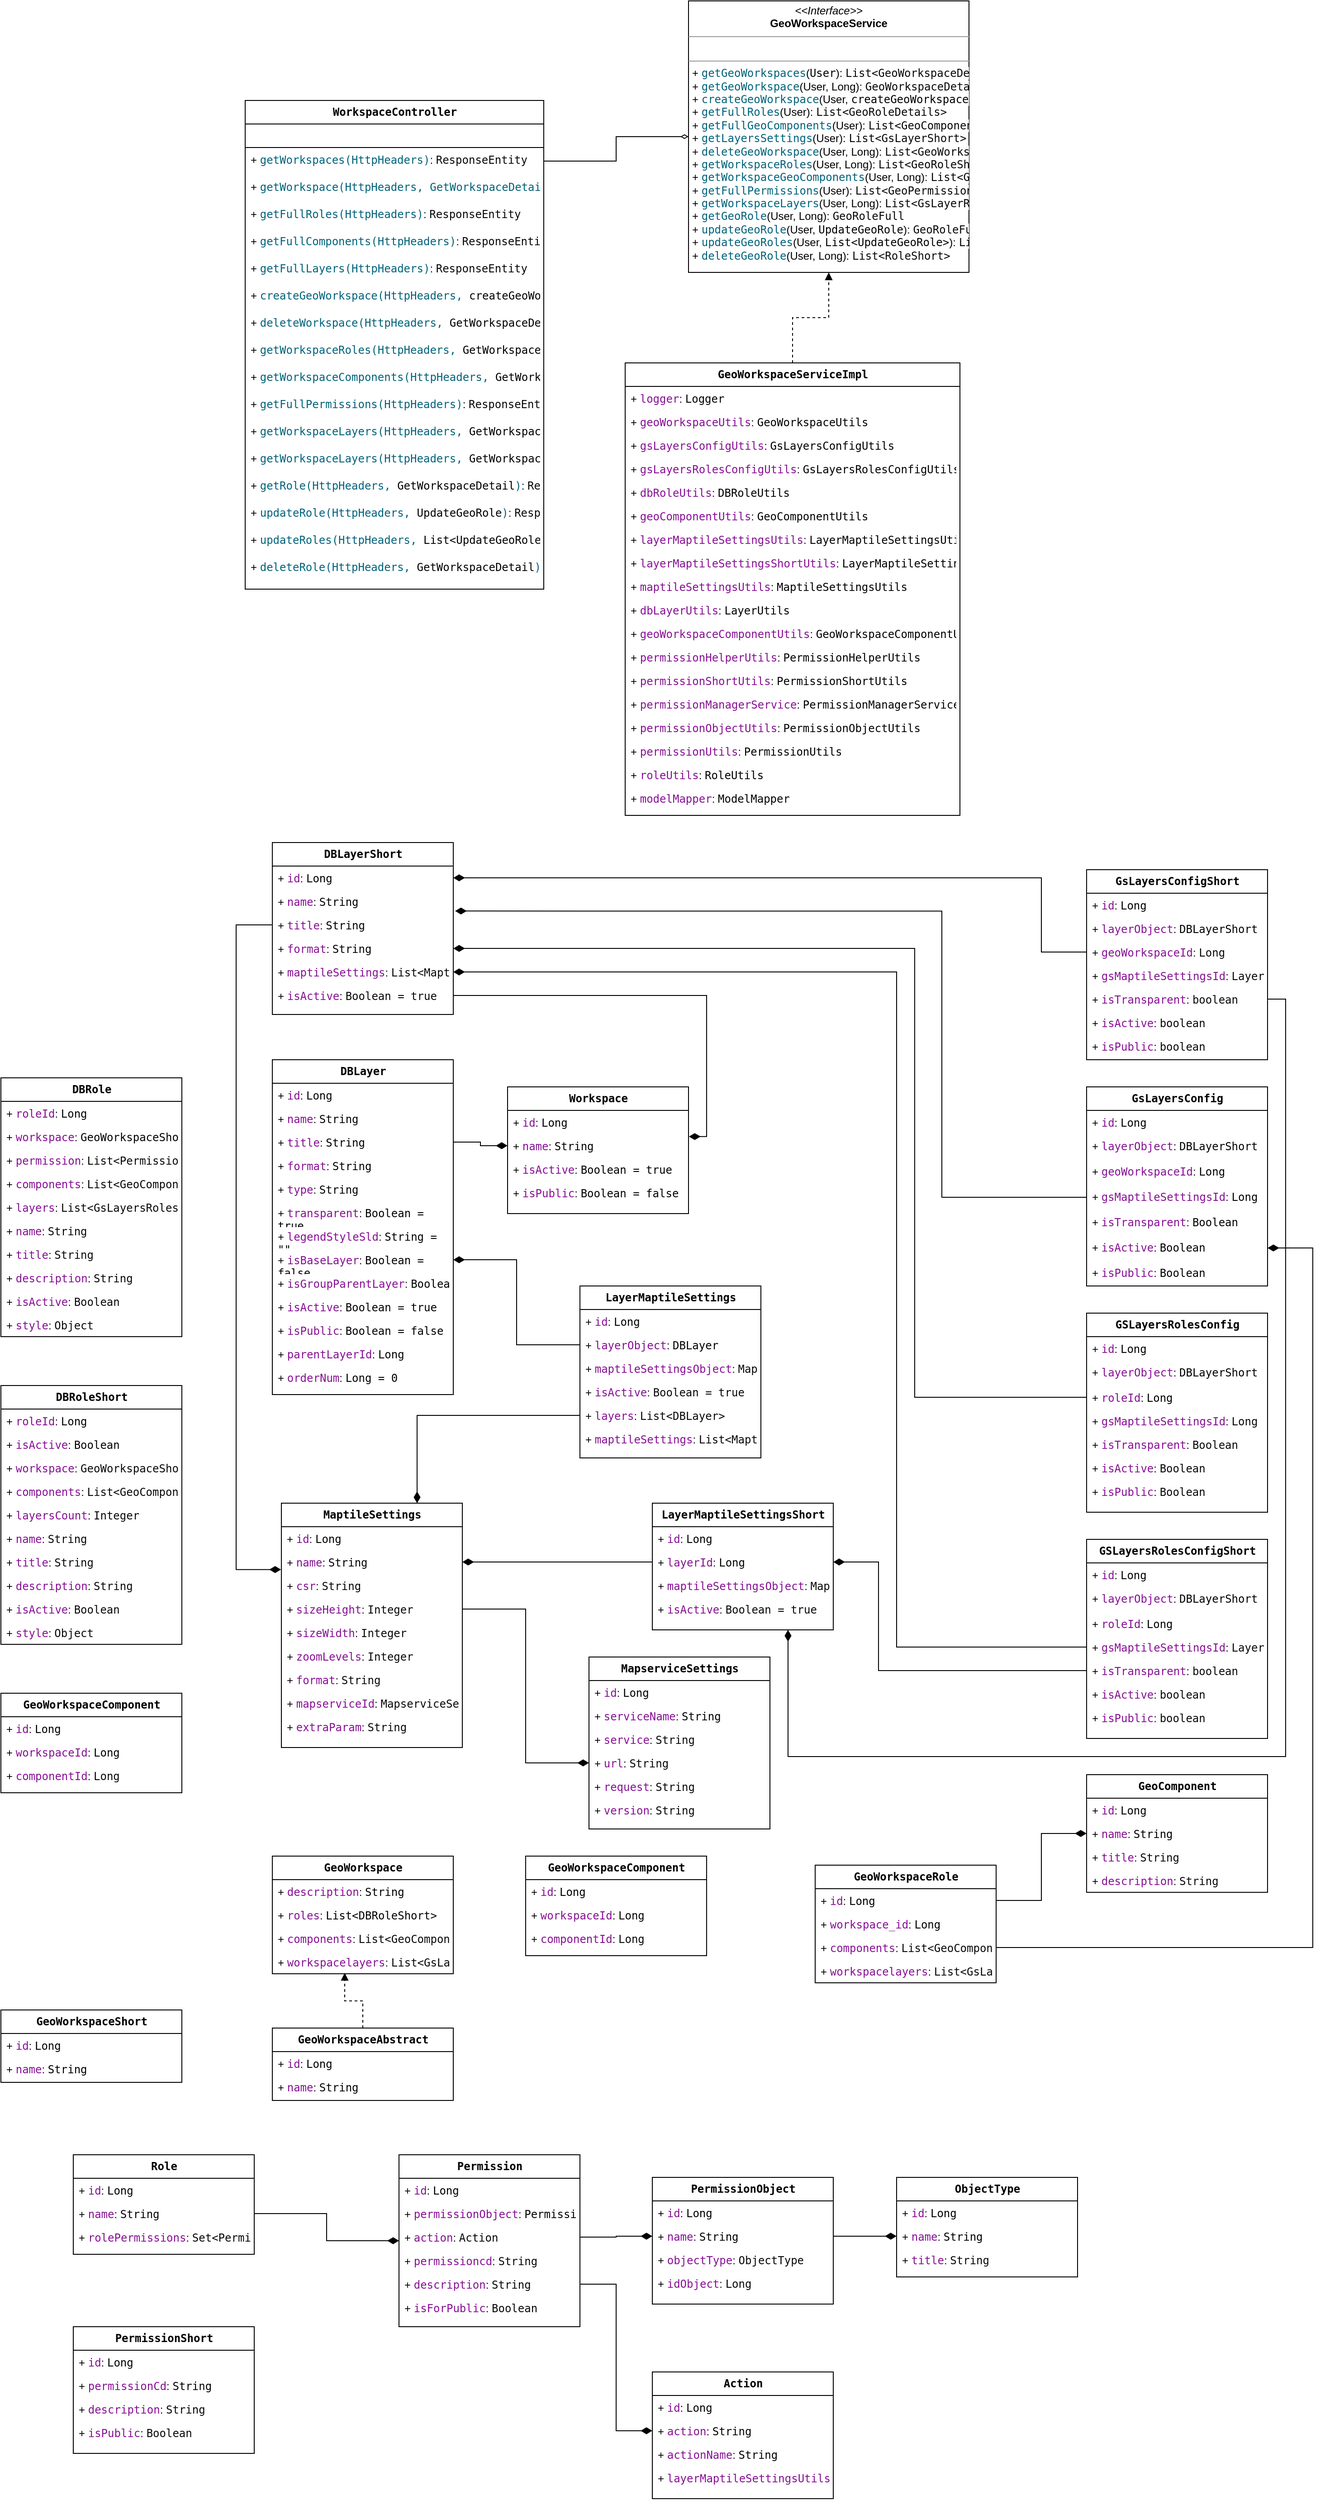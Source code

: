 <mxfile version="20.3.2" type="github">
  <diagram name="Page-1" id="c4acf3e9-155e-7222-9cf6-157b1a14988f">
    <mxGraphModel dx="3038" dy="1222" grid="1" gridSize="10" guides="1" tooltips="1" connect="1" arrows="1" fold="1" page="1" pageScale="1" pageWidth="850" pageHeight="1100" background="none" math="0" shadow="0">
      <root>
        <mxCell id="0" />
        <mxCell id="1" parent="0" />
        <mxCell id="euHFHtvZfhV_bIN84v0q-18" style="edgeStyle=orthogonalEdgeStyle;rounded=0;orthogonalLoop=1;jettySize=auto;html=1;exitX=0.5;exitY=0;exitDx=0;exitDy=0;entryX=0.5;entryY=1;entryDx=0;entryDy=0;fontSize=12;endArrow=block;endFill=1;dashed=1;" parent="1" source="17acba5748e5396b-2" target="5d2195bd80daf111-10" edge="1">
          <mxGeometry relative="1" as="geometry" />
        </mxCell>
        <mxCell id="17acba5748e5396b-2" value="&lt;pre style=&quot;background-color:#ffffff;color:#080808;font-family:&#39;JetBrains Mono&#39;,monospace;font-size:9,8pt;&quot;&gt;&lt;span style=&quot;color:#000000;&quot;&gt;&lt;font style=&quot;font-size: 12px;&quot;&gt;&lt;b&gt;GeoWorkspaceServiceImpl&lt;/b&gt;&lt;/font&gt;&lt;/span&gt;&lt;/pre&gt;" style="swimlane;html=1;fontStyle=0;childLayout=stackLayout;horizontal=1;startSize=26;fillColor=none;horizontalStack=0;resizeParent=1;resizeLast=0;collapsible=1;marginBottom=0;swimlaneFillColor=#ffffff;rounded=0;shadow=0;comic=0;labelBackgroundColor=none;strokeWidth=1;fontFamily=Verdana;fontSize=10;align=center;" parent="1" vertex="1">
          <mxGeometry x="450" y="540" width="370" height="500" as="geometry" />
        </mxCell>
        <mxCell id="17acba5748e5396b-3" value="+&amp;nbsp;&lt;span style=&quot;color: rgb(135, 16, 148); background-color: rgb(255, 255, 255); font-family: &amp;quot;JetBrains Mono&amp;quot;, monospace;&quot;&gt;logger&lt;/span&gt;&lt;span style=&quot;background-color: initial;&quot;&gt;:&amp;nbsp;&lt;/span&gt;&lt;span style=&quot;background-color: rgb(255, 255, 255); font-family: &amp;quot;JetBrains Mono&amp;quot;, monospace;&quot;&gt;Logger&lt;/span&gt;" style="text;html=1;strokeColor=none;fillColor=none;align=left;verticalAlign=top;spacingLeft=4;spacingRight=4;whiteSpace=wrap;overflow=hidden;rotatable=0;points=[[0,0.5],[1,0.5]];portConstraint=eastwest;rounded=0;" parent="17acba5748e5396b-2" vertex="1">
          <mxGeometry y="26" width="370" height="26" as="geometry" />
        </mxCell>
        <mxCell id="17acba5748e5396b-4" value="+&amp;nbsp;&lt;span style=&quot;color: rgb(135, 16, 148); background-color: rgb(255, 255, 255); font-family: &amp;quot;JetBrains Mono&amp;quot;, monospace;&quot;&gt;geoWorkspaceUtils&lt;/span&gt;&lt;span style=&quot;background-color: initial;&quot;&gt;:&amp;nbsp;&lt;/span&gt;&lt;span style=&quot;background-color: rgb(255, 255, 255); font-family: &amp;quot;JetBrains Mono&amp;quot;, monospace;&quot;&gt;GeoWorkspaceUtils&lt;/span&gt;" style="text;html=1;strokeColor=none;fillColor=none;align=left;verticalAlign=top;spacingLeft=4;spacingRight=4;whiteSpace=wrap;overflow=hidden;rotatable=0;points=[[0,0.5],[1,0.5]];portConstraint=eastwest;rounded=0;" parent="17acba5748e5396b-2" vertex="1">
          <mxGeometry y="52" width="370" height="26" as="geometry" />
        </mxCell>
        <mxCell id="17acba5748e5396b-6" value="+&amp;nbsp;&lt;span style=&quot;color: rgb(135, 16, 148); background-color: rgb(255, 255, 255); font-family: &amp;quot;JetBrains Mono&amp;quot;, monospace;&quot;&gt;gsLayersConfigUtils&lt;/span&gt;&lt;span style=&quot;background-color: initial;&quot;&gt;:&amp;nbsp;&lt;/span&gt;&lt;span style=&quot;background-color: rgb(255, 255, 255); font-family: &amp;quot;JetBrains Mono&amp;quot;, monospace;&quot;&gt;GsLayersConfigUtils&lt;/span&gt;" style="text;html=1;strokeColor=none;fillColor=none;align=left;verticalAlign=top;spacingLeft=4;spacingRight=4;whiteSpace=wrap;overflow=hidden;rotatable=0;points=[[0,0.5],[1,0.5]];portConstraint=eastwest;rounded=0;" parent="17acba5748e5396b-2" vertex="1">
          <mxGeometry y="78" width="370" height="26" as="geometry" />
        </mxCell>
        <mxCell id="17acba5748e5396b-9" value="+&amp;nbsp;&lt;span style=&quot;color: rgb(135, 16, 148); background-color: rgb(255, 255, 255); font-family: &amp;quot;JetBrains Mono&amp;quot;, monospace;&quot;&gt;gsLayersRolesConfigUtils&lt;/span&gt;&lt;span style=&quot;background-color: initial;&quot;&gt;:&amp;nbsp;&lt;/span&gt;&lt;span style=&quot;background-color: rgb(255, 255, 255); font-family: &amp;quot;JetBrains Mono&amp;quot;, monospace;&quot;&gt;GsLayersRolesConfigUtils&lt;/span&gt;" style="text;html=1;strokeColor=none;fillColor=none;align=left;verticalAlign=top;spacingLeft=4;spacingRight=4;whiteSpace=wrap;overflow=hidden;rotatable=0;points=[[0,0.5],[1,0.5]];portConstraint=eastwest;rounded=0;" parent="17acba5748e5396b-2" vertex="1">
          <mxGeometry y="104" width="370" height="26" as="geometry" />
        </mxCell>
        <mxCell id="17acba5748e5396b-10" value="+&amp;nbsp;&lt;span style=&quot;color: rgb(135, 16, 148); background-color: rgb(255, 255, 255); font-family: &amp;quot;JetBrains Mono&amp;quot;, monospace;&quot;&gt;dbRoleUtils&lt;/span&gt;&lt;span style=&quot;background-color: initial;&quot;&gt;:&amp;nbsp;&lt;/span&gt;&lt;span style=&quot;background-color: rgb(255, 255, 255); font-family: &amp;quot;JetBrains Mono&amp;quot;, monospace;&quot;&gt;DBRoleUtils&lt;/span&gt;" style="text;html=1;strokeColor=none;fillColor=none;align=left;verticalAlign=top;spacingLeft=4;spacingRight=4;whiteSpace=wrap;overflow=hidden;rotatable=0;points=[[0,0.5],[1,0.5]];portConstraint=eastwest;rounded=0;" parent="17acba5748e5396b-2" vertex="1">
          <mxGeometry y="130" width="370" height="26" as="geometry" />
        </mxCell>
        <mxCell id="17acba5748e5396b-8" value="+&amp;nbsp;&lt;span style=&quot;color: rgb(135, 16, 148); background-color: rgb(255, 255, 255); font-family: &amp;quot;JetBrains Mono&amp;quot;, monospace;&quot;&gt;geoComponentUtils&lt;/span&gt;&lt;span style=&quot;background-color: initial;&quot;&gt;:&amp;nbsp;&lt;/span&gt;&lt;span style=&quot;background-color: rgb(255, 255, 255); font-family: &amp;quot;JetBrains Mono&amp;quot;, monospace;&quot;&gt;GeoComponentUtils&lt;/span&gt;" style="text;html=1;strokeColor=none;fillColor=none;align=left;verticalAlign=top;spacingLeft=4;spacingRight=4;whiteSpace=wrap;overflow=hidden;rotatable=0;points=[[0,0.5],[1,0.5]];portConstraint=eastwest;rounded=0;" parent="17acba5748e5396b-2" vertex="1">
          <mxGeometry y="156" width="370" height="26" as="geometry" />
        </mxCell>
        <mxCell id="euHFHtvZfhV_bIN84v0q-19" value="+&amp;nbsp;&lt;span style=&quot;color: rgb(135, 16, 148); background-color: rgb(255, 255, 255); font-family: &amp;quot;JetBrains Mono&amp;quot;, monospace;&quot;&gt;layerMaptileSettingsUtils&lt;/span&gt;&lt;span style=&quot;background-color: initial;&quot;&gt;:&amp;nbsp;&lt;/span&gt;&lt;span style=&quot;background-color: rgb(255, 255, 255); font-family: &amp;quot;JetBrains Mono&amp;quot;, monospace;&quot;&gt;LayerMaptileSettingsUtils&lt;/span&gt;" style="text;html=1;strokeColor=none;fillColor=none;align=left;verticalAlign=top;spacingLeft=4;spacingRight=4;whiteSpace=wrap;overflow=hidden;rotatable=0;points=[[0,0.5],[1,0.5]];portConstraint=eastwest;rounded=0;" parent="17acba5748e5396b-2" vertex="1">
          <mxGeometry y="182" width="370" height="26" as="geometry" />
        </mxCell>
        <mxCell id="euHFHtvZfhV_bIN84v0q-20" value="+&amp;nbsp;&lt;span style=&quot;color: rgb(135, 16, 148); background-color: rgb(255, 255, 255); font-family: &amp;quot;JetBrains Mono&amp;quot;, monospace;&quot;&gt;layerMaptileSettingsShortUtils&lt;/span&gt;&lt;span style=&quot;background-color: initial;&quot;&gt;:&amp;nbsp;&lt;/span&gt;&lt;span style=&quot;background-color: rgb(255, 255, 255); font-family: &amp;quot;JetBrains Mono&amp;quot;, monospace;&quot;&gt;LayerMaptileSettingsShortUtils&lt;/span&gt;" style="text;html=1;strokeColor=none;fillColor=none;align=left;verticalAlign=top;spacingLeft=4;spacingRight=4;whiteSpace=wrap;overflow=hidden;rotatable=0;points=[[0,0.5],[1,0.5]];portConstraint=eastwest;rounded=0;" parent="17acba5748e5396b-2" vertex="1">
          <mxGeometry y="208" width="370" height="26" as="geometry" />
        </mxCell>
        <mxCell id="euHFHtvZfhV_bIN84v0q-21" value="+&amp;nbsp;&lt;span style=&quot;color: rgb(135, 16, 148); background-color: rgb(255, 255, 255); font-family: &amp;quot;JetBrains Mono&amp;quot;, monospace;&quot;&gt;maptileSettingsUtils&lt;/span&gt;&lt;span style=&quot;background-color: initial;&quot;&gt;:&amp;nbsp;&lt;/span&gt;&lt;span style=&quot;background-color: rgb(255, 255, 255); font-family: &amp;quot;JetBrains Mono&amp;quot;, monospace;&quot;&gt;MaptileSettingsUtils&lt;/span&gt;" style="text;html=1;strokeColor=none;fillColor=none;align=left;verticalAlign=top;spacingLeft=4;spacingRight=4;whiteSpace=wrap;overflow=hidden;rotatable=0;points=[[0,0.5],[1,0.5]];portConstraint=eastwest;rounded=0;" parent="17acba5748e5396b-2" vertex="1">
          <mxGeometry y="234" width="370" height="26" as="geometry" />
        </mxCell>
        <mxCell id="euHFHtvZfhV_bIN84v0q-22" value="+&amp;nbsp;&lt;span style=&quot;color: rgb(135, 16, 148); background-color: rgb(255, 255, 255); font-family: &amp;quot;JetBrains Mono&amp;quot;, monospace;&quot;&gt;dbLayerUtils&lt;/span&gt;&lt;span style=&quot;background-color: initial;&quot;&gt;:&amp;nbsp;&lt;/span&gt;&lt;span style=&quot;background-color: rgb(255, 255, 255); font-family: &amp;quot;JetBrains Mono&amp;quot;, monospace;&quot;&gt;LayerUtils&lt;/span&gt;" style="text;html=1;strokeColor=none;fillColor=none;align=left;verticalAlign=top;spacingLeft=4;spacingRight=4;whiteSpace=wrap;overflow=hidden;rotatable=0;points=[[0,0.5],[1,0.5]];portConstraint=eastwest;rounded=0;" parent="17acba5748e5396b-2" vertex="1">
          <mxGeometry y="260" width="370" height="26" as="geometry" />
        </mxCell>
        <mxCell id="euHFHtvZfhV_bIN84v0q-23" value="+&amp;nbsp;&lt;span style=&quot;color: rgb(135, 16, 148); background-color: rgb(255, 255, 255); font-family: &amp;quot;JetBrains Mono&amp;quot;, monospace;&quot;&gt;geoWorkspaceComponentUtils&lt;/span&gt;&lt;span style=&quot;background-color: initial;&quot;&gt;:&amp;nbsp;&lt;/span&gt;&lt;span style=&quot;background-color: rgb(255, 255, 255); font-family: &amp;quot;JetBrains Mono&amp;quot;, monospace;&quot;&gt;GeoWorkspaceComponentUtils&lt;/span&gt;" style="text;html=1;strokeColor=none;fillColor=none;align=left;verticalAlign=top;spacingLeft=4;spacingRight=4;whiteSpace=wrap;overflow=hidden;rotatable=0;points=[[0,0.5],[1,0.5]];portConstraint=eastwest;rounded=0;" parent="17acba5748e5396b-2" vertex="1">
          <mxGeometry y="286" width="370" height="26" as="geometry" />
        </mxCell>
        <mxCell id="euHFHtvZfhV_bIN84v0q-24" value="+&amp;nbsp;&lt;span style=&quot;color: rgb(135, 16, 148); background-color: rgb(255, 255, 255); font-family: &amp;quot;JetBrains Mono&amp;quot;, monospace;&quot;&gt;permissionHelperUtils&lt;/span&gt;&lt;span style=&quot;background-color: initial;&quot;&gt;:&amp;nbsp;&lt;/span&gt;&lt;span style=&quot;background-color: rgb(255, 255, 255); font-family: &amp;quot;JetBrains Mono&amp;quot;, monospace;&quot;&gt;PermissionHelperUtils&lt;/span&gt;" style="text;html=1;strokeColor=none;fillColor=none;align=left;verticalAlign=top;spacingLeft=4;spacingRight=4;whiteSpace=wrap;overflow=hidden;rotatable=0;points=[[0,0.5],[1,0.5]];portConstraint=eastwest;rounded=0;" parent="17acba5748e5396b-2" vertex="1">
          <mxGeometry y="312" width="370" height="26" as="geometry" />
        </mxCell>
        <mxCell id="euHFHtvZfhV_bIN84v0q-25" value="+&amp;nbsp;&lt;span style=&quot;color: rgb(135, 16, 148); background-color: rgb(255, 255, 255); font-family: &amp;quot;JetBrains Mono&amp;quot;, monospace;&quot;&gt;permissionShortUtils&lt;/span&gt;&lt;span style=&quot;background-color: initial;&quot;&gt;:&amp;nbsp;&lt;/span&gt;&lt;span style=&quot;background-color: rgb(255, 255, 255); font-family: &amp;quot;JetBrains Mono&amp;quot;, monospace;&quot;&gt;PermissionShortUtils&lt;/span&gt;" style="text;html=1;strokeColor=none;fillColor=none;align=left;verticalAlign=top;spacingLeft=4;spacingRight=4;whiteSpace=wrap;overflow=hidden;rotatable=0;points=[[0,0.5],[1,0.5]];portConstraint=eastwest;rounded=0;" parent="17acba5748e5396b-2" vertex="1">
          <mxGeometry y="338" width="370" height="26" as="geometry" />
        </mxCell>
        <mxCell id="euHFHtvZfhV_bIN84v0q-26" value="+&amp;nbsp;&lt;span style=&quot;color: rgb(135, 16, 148); background-color: rgb(255, 255, 255); font-family: &amp;quot;JetBrains Mono&amp;quot;, monospace;&quot;&gt;permissionManagerService&lt;/span&gt;&lt;span style=&quot;background-color: initial;&quot;&gt;:&amp;nbsp;&lt;/span&gt;&lt;span style=&quot;background-color: rgb(255, 255, 255); font-family: &amp;quot;JetBrains Mono&amp;quot;, monospace;&quot;&gt;PermissionManagerService&lt;/span&gt;" style="text;html=1;strokeColor=none;fillColor=none;align=left;verticalAlign=top;spacingLeft=4;spacingRight=4;whiteSpace=wrap;overflow=hidden;rotatable=0;points=[[0,0.5],[1,0.5]];portConstraint=eastwest;rounded=0;" parent="17acba5748e5396b-2" vertex="1">
          <mxGeometry y="364" width="370" height="26" as="geometry" />
        </mxCell>
        <mxCell id="euHFHtvZfhV_bIN84v0q-27" value="+&amp;nbsp;&lt;span style=&quot;color: rgb(135, 16, 148); background-color: rgb(255, 255, 255); font-family: &amp;quot;JetBrains Mono&amp;quot;, monospace;&quot;&gt;permissionObjectUtils&lt;/span&gt;&lt;span style=&quot;background-color: initial;&quot;&gt;:&amp;nbsp;&lt;/span&gt;&lt;span style=&quot;background-color: rgb(255, 255, 255); font-family: &amp;quot;JetBrains Mono&amp;quot;, monospace;&quot;&gt;PermissionObjectUtils&lt;/span&gt;" style="text;html=1;strokeColor=none;fillColor=none;align=left;verticalAlign=top;spacingLeft=4;spacingRight=4;whiteSpace=wrap;overflow=hidden;rotatable=0;points=[[0,0.5],[1,0.5]];portConstraint=eastwest;rounded=0;" parent="17acba5748e5396b-2" vertex="1">
          <mxGeometry y="390" width="370" height="26" as="geometry" />
        </mxCell>
        <mxCell id="euHFHtvZfhV_bIN84v0q-28" value="+&amp;nbsp;&lt;span style=&quot;color: rgb(135, 16, 148); background-color: rgb(255, 255, 255); font-family: &amp;quot;JetBrains Mono&amp;quot;, monospace;&quot;&gt;permissionUtils&lt;/span&gt;&lt;span style=&quot;background-color: initial;&quot;&gt;:&amp;nbsp;&lt;/span&gt;&lt;span style=&quot;background-color: rgb(255, 255, 255); font-family: &amp;quot;JetBrains Mono&amp;quot;, monospace;&quot;&gt;PermissionUtils&lt;/span&gt;" style="text;html=1;strokeColor=none;fillColor=none;align=left;verticalAlign=top;spacingLeft=4;spacingRight=4;whiteSpace=wrap;overflow=hidden;rotatable=0;points=[[0,0.5],[1,0.5]];portConstraint=eastwest;rounded=0;" parent="17acba5748e5396b-2" vertex="1">
          <mxGeometry y="416" width="370" height="26" as="geometry" />
        </mxCell>
        <mxCell id="euHFHtvZfhV_bIN84v0q-29" value="+&amp;nbsp;&lt;span style=&quot;color: rgb(135, 16, 148); background-color: rgb(255, 255, 255); font-family: &amp;quot;JetBrains Mono&amp;quot;, monospace;&quot;&gt;roleUtils&lt;/span&gt;&lt;span style=&quot;background-color: initial;&quot;&gt;:&amp;nbsp;&lt;/span&gt;&lt;span style=&quot;background-color: rgb(255, 255, 255); font-family: &amp;quot;JetBrains Mono&amp;quot;, monospace;&quot;&gt;RoleUtils&lt;/span&gt;" style="text;html=1;strokeColor=none;fillColor=none;align=left;verticalAlign=top;spacingLeft=4;spacingRight=4;whiteSpace=wrap;overflow=hidden;rotatable=0;points=[[0,0.5],[1,0.5]];portConstraint=eastwest;rounded=0;" parent="17acba5748e5396b-2" vertex="1">
          <mxGeometry y="442" width="370" height="26" as="geometry" />
        </mxCell>
        <mxCell id="euHFHtvZfhV_bIN84v0q-30" value="+&amp;nbsp;&lt;span style=&quot;color: rgb(135, 16, 148); background-color: rgb(255, 255, 255); font-family: &amp;quot;JetBrains Mono&amp;quot;, monospace;&quot;&gt;modelMapper&lt;/span&gt;&lt;span style=&quot;background-color: initial;&quot;&gt;:&amp;nbsp;&lt;/span&gt;&lt;span style=&quot;background-color: rgb(255, 255, 255); font-family: &amp;quot;JetBrains Mono&amp;quot;, monospace;&quot;&gt;ModelMapper&lt;/span&gt;" style="text;html=1;strokeColor=none;fillColor=none;align=left;verticalAlign=top;spacingLeft=4;spacingRight=4;whiteSpace=wrap;overflow=hidden;rotatable=0;points=[[0,0.5],[1,0.5]];portConstraint=eastwest;rounded=0;" parent="17acba5748e5396b-2" vertex="1">
          <mxGeometry y="468" width="370" height="26" as="geometry" />
        </mxCell>
        <mxCell id="5d2195bd80daf111-1" value="&lt;pre style=&quot;background-color:#ffffff;color:#080808;font-family:&#39;JetBrains Mono&#39;,monospace;font-size:9,8pt;&quot;&gt;&lt;span style=&quot;color:#000000;&quot;&gt;&lt;font style=&quot;font-size: 12px;&quot;&gt;&lt;b&gt;WorkspaceController&lt;/b&gt;&lt;/font&gt;&lt;/span&gt;&lt;/pre&gt;" style="swimlane;html=1;fontStyle=0;childLayout=stackLayout;horizontal=1;startSize=26;fillColor=none;horizontalStack=0;resizeParent=1;resizeLast=0;collapsible=1;marginBottom=0;swimlaneFillColor=#ffffff;rounded=0;shadow=0;comic=0;labelBackgroundColor=none;strokeWidth=1;fontFamily=Verdana;fontSize=10;align=center;" parent="1" vertex="1">
          <mxGeometry x="30" y="250" width="330" height="540" as="geometry" />
        </mxCell>
        <mxCell id="5d2195bd80daf111-2" value="" style="text;html=1;strokeColor=default;fillColor=none;align=left;verticalAlign=top;spacingLeft=4;spacingRight=4;whiteSpace=wrap;overflow=hidden;rotatable=0;points=[[0,0.5],[1,0.5]];portConstraint=eastwest;rounded=0;" parent="5d2195bd80daf111-1" vertex="1">
          <mxGeometry y="26" width="330" height="26" as="geometry" />
        </mxCell>
        <mxCell id="5d2195bd80daf111-3" value="+&amp;nbsp;&lt;span style=&quot;color: rgb(0, 98, 122); background-color: rgb(255, 255, 255); font-family: &amp;quot;JetBrains Mono&amp;quot;, monospace;&quot;&gt;getWorkspaces(HttpHeaders)&lt;/span&gt;&lt;span style=&quot;background-color: initial;&quot;&gt;:&amp;nbsp;&lt;/span&gt;&lt;span style=&quot;background-color: rgb(255, 255, 255); color: rgb(8, 8, 8); font-family: &amp;quot;JetBrains Mono&amp;quot;, monospace;&quot;&gt;ResponseEntity&lt;/span&gt;" style="text;html=1;strokeColor=none;fillColor=none;align=left;verticalAlign=top;spacingLeft=4;spacingRight=4;whiteSpace=wrap;overflow=hidden;rotatable=0;points=[[0,0.5],[1,0.5]];portConstraint=eastwest;rounded=0;" parent="5d2195bd80daf111-1" vertex="1">
          <mxGeometry y="52" width="330" height="30" as="geometry" />
        </mxCell>
        <mxCell id="5d2195bd80daf111-4" value="+&amp;nbsp;&lt;span style=&quot;color: rgb(0, 98, 122); background-color: rgb(255, 255, 255); font-family: &amp;quot;JetBrains Mono&amp;quot;, monospace;&quot;&gt;getWorkspace(HttpHeaders, GetWorkspaceDetail)&lt;/span&gt;&lt;span style=&quot;background-color: initial;&quot;&gt;:&amp;nbsp;&lt;/span&gt;&lt;span style=&quot;color: rgb(8, 8, 8); font-family: &amp;quot;JetBrains Mono&amp;quot;, monospace; background-color: rgb(255, 255, 255);&quot;&gt;ResponseEntity&lt;/span&gt;" style="text;html=1;strokeColor=none;fillColor=none;align=left;verticalAlign=top;spacingLeft=4;spacingRight=4;overflow=hidden;rotatable=0;points=[[0,0.5],[1,0.5]];portConstraint=eastwest;rounded=0;" parent="5d2195bd80daf111-1" vertex="1">
          <mxGeometry y="82" width="330" height="30" as="geometry" />
        </mxCell>
        <mxCell id="euHFHtvZfhV_bIN84v0q-4" value="+&amp;nbsp;&lt;span style=&quot;color: rgb(0, 98, 122); background-color: rgb(255, 255, 255); font-family: &amp;quot;JetBrains Mono&amp;quot;, monospace;&quot;&gt;getFullRoles&lt;/span&gt;&lt;span style=&quot;color: rgb(0, 98, 122); background-color: rgb(255, 255, 255); font-family: &amp;quot;JetBrains Mono&amp;quot;, monospace;&quot;&gt;(HttpHeaders)&lt;/span&gt;&lt;span style=&quot;background-color: initial;&quot;&gt;:&amp;nbsp;&lt;/span&gt;&lt;span style=&quot;color: rgb(8, 8, 8); font-family: &amp;quot;JetBrains Mono&amp;quot;, monospace; background-color: rgb(255, 255, 255);&quot;&gt;ResponseEntity&lt;/span&gt;" style="text;html=1;strokeColor=none;fillColor=none;align=left;verticalAlign=top;spacingLeft=4;spacingRight=4;whiteSpace=wrap;overflow=hidden;rotatable=0;points=[[0,0.5],[1,0.5]];portConstraint=eastwest;rounded=0;" parent="5d2195bd80daf111-1" vertex="1">
          <mxGeometry y="112" width="330" height="30" as="geometry" />
        </mxCell>
        <mxCell id="euHFHtvZfhV_bIN84v0q-5" value="+&amp;nbsp;&lt;span style=&quot;color: rgb(0, 98, 122); background-color: rgb(255, 255, 255); font-family: &amp;quot;JetBrains Mono&amp;quot;, monospace;&quot;&gt;getFullComponents&lt;/span&gt;&lt;span style=&quot;color: rgb(0, 98, 122); background-color: rgb(255, 255, 255); font-family: &amp;quot;JetBrains Mono&amp;quot;, monospace;&quot;&gt;(HttpHeaders)&lt;/span&gt;&lt;span style=&quot;background-color: initial;&quot;&gt;:&amp;nbsp;&lt;/span&gt;&lt;span style=&quot;color: rgb(8, 8, 8); font-family: &amp;quot;JetBrains Mono&amp;quot;, monospace; background-color: rgb(255, 255, 255);&quot;&gt;ResponseEntity&lt;/span&gt;" style="text;html=1;strokeColor=none;fillColor=none;align=left;verticalAlign=top;spacingLeft=4;spacingRight=4;whiteSpace=wrap;overflow=hidden;rotatable=0;points=[[0,0.5],[1,0.5]];portConstraint=eastwest;rounded=0;" parent="5d2195bd80daf111-1" vertex="1">
          <mxGeometry y="142" width="330" height="30" as="geometry" />
        </mxCell>
        <mxCell id="euHFHtvZfhV_bIN84v0q-6" value="+&amp;nbsp;&lt;span style=&quot;color: rgb(0, 98, 122); background-color: rgb(255, 255, 255); font-family: &amp;quot;JetBrains Mono&amp;quot;, monospace;&quot;&gt;getFullLayers&lt;/span&gt;&lt;span style=&quot;color: rgb(0, 98, 122); background-color: rgb(255, 255, 255); font-family: &amp;quot;JetBrains Mono&amp;quot;, monospace;&quot;&gt;(HttpHeaders)&lt;/span&gt;&lt;span style=&quot;background-color: initial;&quot;&gt;:&amp;nbsp;&lt;/span&gt;&lt;span style=&quot;color: rgb(8, 8, 8); font-family: &amp;quot;JetBrains Mono&amp;quot;, monospace; background-color: rgb(255, 255, 255);&quot;&gt;ResponseEntity&lt;/span&gt;" style="text;html=1;strokeColor=none;fillColor=none;align=left;verticalAlign=top;spacingLeft=4;spacingRight=4;whiteSpace=wrap;overflow=hidden;rotatable=0;points=[[0,0.5],[1,0.5]];portConstraint=eastwest;rounded=0;" parent="5d2195bd80daf111-1" vertex="1">
          <mxGeometry y="172" width="330" height="30" as="geometry" />
        </mxCell>
        <mxCell id="euHFHtvZfhV_bIN84v0q-7" value="+&amp;nbsp;&lt;span style=&quot;color: rgb(0, 98, 122); background-color: rgb(255, 255, 255); font-family: &amp;quot;JetBrains Mono&amp;quot;, monospace;&quot;&gt;createGeoWorkspace&lt;/span&gt;&lt;span style=&quot;color: rgb(0, 98, 122); background-color: rgb(255, 255, 255); font-family: &amp;quot;JetBrains Mono&amp;quot;, monospace;&quot;&gt;(HttpHeaders,&amp;nbsp;&lt;/span&gt;&lt;span style=&quot;background-color: rgb(255, 255, 255); font-family: &amp;quot;JetBrains Mono&amp;quot;, monospace;&quot;&gt;createGeoWorkspace&lt;/span&gt;&lt;span style=&quot;color: rgb(0, 98, 122); background-color: rgb(255, 255, 255); font-family: &amp;quot;JetBrains Mono&amp;quot;, monospace;&quot;&gt;)&lt;/span&gt;&lt;span style=&quot;background-color: initial;&quot;&gt;:&amp;nbsp;&lt;/span&gt;&lt;span style=&quot;color: rgb(8, 8, 8); font-family: &amp;quot;JetBrains Mono&amp;quot;, monospace; background-color: rgb(255, 255, 255);&quot;&gt;ResponseEntity&lt;/span&gt;" style="text;html=1;strokeColor=none;fillColor=none;align=left;verticalAlign=top;spacingLeft=4;spacingRight=4;overflow=hidden;rotatable=0;points=[[0,0.5],[1,0.5]];portConstraint=eastwest;imageAspect=1;whiteSpace=wrap;rounded=0;" parent="5d2195bd80daf111-1" vertex="1">
          <mxGeometry y="202" width="330" height="30" as="geometry" />
        </mxCell>
        <mxCell id="euHFHtvZfhV_bIN84v0q-8" value="+&amp;nbsp;&lt;span style=&quot;color: rgb(0, 98, 122); background-color: rgb(255, 255, 255); font-family: &amp;quot;JetBrains Mono&amp;quot;, monospace;&quot;&gt;deleteWorkspace&lt;/span&gt;&lt;span style=&quot;color: rgb(0, 98, 122); background-color: rgb(255, 255, 255); font-family: &amp;quot;JetBrains Mono&amp;quot;, monospace;&quot;&gt;(HttpHeaders,&amp;nbsp;&lt;/span&gt;&lt;span style=&quot;background-color: rgb(255, 255, 255); font-family: &amp;quot;JetBrains Mono&amp;quot;, monospace;&quot;&gt;GetWorkspaceDetail&lt;/span&gt;&lt;span style=&quot;color: rgb(0, 98, 122); background-color: rgb(255, 255, 255); font-family: &amp;quot;JetBrains Mono&amp;quot;, monospace;&quot;&gt;)&lt;/span&gt;&lt;span style=&quot;background-color: initial;&quot;&gt;:&amp;nbsp;&lt;/span&gt;&lt;span style=&quot;color: rgb(8, 8, 8); font-family: &amp;quot;JetBrains Mono&amp;quot;, monospace; background-color: rgb(255, 255, 255);&quot;&gt;ResponseEntity&lt;/span&gt;" style="text;html=1;strokeColor=none;fillColor=none;align=left;verticalAlign=top;spacingLeft=4;spacingRight=4;overflow=hidden;rotatable=0;points=[[0,0.5],[1,0.5]];portConstraint=eastwest;imageAspect=1;whiteSpace=wrap;rounded=0;" parent="5d2195bd80daf111-1" vertex="1">
          <mxGeometry y="232" width="330" height="30" as="geometry" />
        </mxCell>
        <mxCell id="euHFHtvZfhV_bIN84v0q-9" value="+&amp;nbsp;&lt;span style=&quot;color: rgb(0, 98, 122); background-color: rgb(255, 255, 255); font-family: &amp;quot;JetBrains Mono&amp;quot;, monospace;&quot;&gt;getWorkspaceRoles&lt;/span&gt;&lt;span style=&quot;color: rgb(0, 98, 122); background-color: rgb(255, 255, 255); font-family: &amp;quot;JetBrains Mono&amp;quot;, monospace;&quot;&gt;(HttpHeaders,&amp;nbsp;&lt;/span&gt;&lt;span style=&quot;background-color: rgb(255, 255, 255); font-family: &amp;quot;JetBrains Mono&amp;quot;, monospace;&quot;&gt;GetWorkspaceDetail&lt;/span&gt;&lt;span style=&quot;color: rgb(0, 98, 122); background-color: rgb(255, 255, 255); font-family: &amp;quot;JetBrains Mono&amp;quot;, monospace;&quot;&gt;)&lt;/span&gt;&lt;span style=&quot;background-color: initial;&quot;&gt;:&amp;nbsp;&lt;/span&gt;&lt;span style=&quot;color: rgb(8, 8, 8); font-family: &amp;quot;JetBrains Mono&amp;quot;, monospace; background-color: rgb(255, 255, 255);&quot;&gt;ResponseEntity&lt;/span&gt;" style="text;html=1;strokeColor=none;fillColor=none;align=left;verticalAlign=top;spacingLeft=4;spacingRight=4;overflow=hidden;rotatable=0;points=[[0,0.5],[1,0.5]];portConstraint=eastwest;imageAspect=1;whiteSpace=wrap;rounded=0;" parent="5d2195bd80daf111-1" vertex="1">
          <mxGeometry y="262" width="330" height="30" as="geometry" />
        </mxCell>
        <mxCell id="euHFHtvZfhV_bIN84v0q-10" value="+&amp;nbsp;&lt;span style=&quot;color: rgb(0, 98, 122); background-color: rgb(255, 255, 255); font-family: &amp;quot;JetBrains Mono&amp;quot;, monospace;&quot;&gt;getWorkspaceComponents&lt;/span&gt;&lt;span style=&quot;color: rgb(0, 98, 122); background-color: rgb(255, 255, 255); font-family: &amp;quot;JetBrains Mono&amp;quot;, monospace;&quot;&gt;(HttpHeaders,&amp;nbsp;&lt;/span&gt;&lt;span style=&quot;background-color: rgb(255, 255, 255); font-family: &amp;quot;JetBrains Mono&amp;quot;, monospace;&quot;&gt;GetWorkspaceDetail&lt;/span&gt;&lt;span style=&quot;color: rgb(0, 98, 122); background-color: rgb(255, 255, 255); font-family: &amp;quot;JetBrains Mono&amp;quot;, monospace;&quot;&gt;)&lt;/span&gt;&lt;span style=&quot;background-color: initial;&quot;&gt;:&amp;nbsp;&lt;/span&gt;&lt;span style=&quot;color: rgb(8, 8, 8); font-family: &amp;quot;JetBrains Mono&amp;quot;, monospace; background-color: rgb(255, 255, 255);&quot;&gt;ResponseEntity&lt;/span&gt;" style="text;html=1;strokeColor=none;fillColor=none;align=left;verticalAlign=top;spacingLeft=4;spacingRight=4;overflow=hidden;rotatable=0;points=[[0,0.5],[1,0.5]];portConstraint=eastwest;imageAspect=1;whiteSpace=wrap;rounded=0;" parent="5d2195bd80daf111-1" vertex="1">
          <mxGeometry y="292" width="330" height="30" as="geometry" />
        </mxCell>
        <mxCell id="euHFHtvZfhV_bIN84v0q-11" value="+&amp;nbsp;&lt;span style=&quot;color: rgb(0, 98, 122); background-color: rgb(255, 255, 255); font-family: &amp;quot;JetBrains Mono&amp;quot;, monospace;&quot;&gt;getFullPermissions&lt;/span&gt;&lt;span style=&quot;color: rgb(0, 98, 122); background-color: rgb(255, 255, 255); font-family: &amp;quot;JetBrains Mono&amp;quot;, monospace;&quot;&gt;(HttpHeaders&lt;/span&gt;&lt;span style=&quot;color: rgb(0, 98, 122); background-color: rgb(255, 255, 255); font-family: &amp;quot;JetBrains Mono&amp;quot;, monospace;&quot;&gt;)&lt;/span&gt;&lt;span style=&quot;background-color: initial;&quot;&gt;:&amp;nbsp;&lt;/span&gt;&lt;span style=&quot;color: rgb(8, 8, 8); font-family: &amp;quot;JetBrains Mono&amp;quot;, monospace; background-color: rgb(255, 255, 255);&quot;&gt;ResponseEntity&lt;/span&gt;" style="text;html=1;strokeColor=none;fillColor=none;align=left;verticalAlign=top;spacingLeft=4;spacingRight=4;overflow=hidden;rotatable=0;points=[[0,0.5],[1,0.5]];portConstraint=eastwest;imageAspect=1;whiteSpace=wrap;rounded=0;" parent="5d2195bd80daf111-1" vertex="1">
          <mxGeometry y="322" width="330" height="30" as="geometry" />
        </mxCell>
        <mxCell id="euHFHtvZfhV_bIN84v0q-12" value="+&amp;nbsp;&lt;span style=&quot;color: rgb(0, 98, 122); background-color: rgb(255, 255, 255); font-family: &amp;quot;JetBrains Mono&amp;quot;, monospace;&quot;&gt;getWorkspaceLayers&lt;/span&gt;&lt;span style=&quot;color: rgb(0, 98, 122); background-color: rgb(255, 255, 255); font-family: &amp;quot;JetBrains Mono&amp;quot;, monospace;&quot;&gt;(HttpHeaders,&amp;nbsp;&lt;/span&gt;&lt;span style=&quot;background-color: rgb(255, 255, 255); font-family: &amp;quot;JetBrains Mono&amp;quot;, monospace;&quot;&gt;GetWorkspaceDetail&lt;/span&gt;&lt;span style=&quot;color: rgb(0, 98, 122); background-color: rgb(255, 255, 255); font-family: &amp;quot;JetBrains Mono&amp;quot;, monospace;&quot;&gt;)&lt;/span&gt;&lt;span style=&quot;background-color: initial;&quot;&gt;:&amp;nbsp;&lt;/span&gt;&lt;span style=&quot;color: rgb(8, 8, 8); font-family: &amp;quot;JetBrains Mono&amp;quot;, monospace; background-color: rgb(255, 255, 255);&quot;&gt;ResponseEntity&lt;/span&gt;" style="text;html=1;strokeColor=none;fillColor=none;align=left;verticalAlign=top;spacingLeft=4;spacingRight=4;overflow=hidden;rotatable=0;points=[[0,0.5],[1,0.5]];portConstraint=eastwest;imageAspect=1;whiteSpace=wrap;rounded=0;" parent="5d2195bd80daf111-1" vertex="1">
          <mxGeometry y="352" width="330" height="30" as="geometry" />
        </mxCell>
        <mxCell id="euHFHtvZfhV_bIN84v0q-13" value="+&amp;nbsp;&lt;span style=&quot;color: rgb(0, 98, 122); background-color: rgb(255, 255, 255); font-family: &amp;quot;JetBrains Mono&amp;quot;, monospace;&quot;&gt;getWorkspaceLayers&lt;/span&gt;&lt;span style=&quot;color: rgb(0, 98, 122); background-color: rgb(255, 255, 255); font-family: &amp;quot;JetBrains Mono&amp;quot;, monospace;&quot;&gt;(HttpHeaders,&amp;nbsp;&lt;/span&gt;&lt;span style=&quot;background-color: rgb(255, 255, 255); font-family: &amp;quot;JetBrains Mono&amp;quot;, monospace;&quot;&gt;GetWorkspaceDetail&lt;/span&gt;&lt;span style=&quot;color: rgb(0, 98, 122); background-color: rgb(255, 255, 255); font-family: &amp;quot;JetBrains Mono&amp;quot;, monospace;&quot;&gt;)&lt;/span&gt;&lt;span style=&quot;background-color: initial;&quot;&gt;:&amp;nbsp;&lt;/span&gt;&lt;span style=&quot;color: rgb(8, 8, 8); font-family: &amp;quot;JetBrains Mono&amp;quot;, monospace; background-color: rgb(255, 255, 255);&quot;&gt;ResponseEntity&lt;/span&gt;" style="text;html=1;strokeColor=none;fillColor=none;align=left;verticalAlign=top;spacingLeft=4;spacingRight=4;overflow=hidden;rotatable=0;points=[[0,0.5],[1,0.5]];portConstraint=eastwest;imageAspect=1;whiteSpace=wrap;rounded=0;" parent="5d2195bd80daf111-1" vertex="1">
          <mxGeometry y="382" width="330" height="30" as="geometry" />
        </mxCell>
        <mxCell id="euHFHtvZfhV_bIN84v0q-14" value="+&amp;nbsp;&lt;span style=&quot;color: rgb(0, 98, 122); background-color: rgb(255, 255, 255); font-family: &amp;quot;JetBrains Mono&amp;quot;, monospace;&quot;&gt;getRole&lt;/span&gt;&lt;span style=&quot;color: rgb(0, 98, 122); background-color: rgb(255, 255, 255); font-family: &amp;quot;JetBrains Mono&amp;quot;, monospace;&quot;&gt;(HttpHeaders,&amp;nbsp;&lt;/span&gt;&lt;span style=&quot;background-color: rgb(255, 255, 255); font-family: &amp;quot;JetBrains Mono&amp;quot;, monospace;&quot;&gt;GetWorkspaceDetail&lt;/span&gt;&lt;span style=&quot;color: rgb(0, 98, 122); background-color: rgb(255, 255, 255); font-family: &amp;quot;JetBrains Mono&amp;quot;, monospace;&quot;&gt;)&lt;/span&gt;&lt;span style=&quot;background-color: initial;&quot;&gt;:&amp;nbsp;&lt;/span&gt;&lt;span style=&quot;color: rgb(8, 8, 8); font-family: &amp;quot;JetBrains Mono&amp;quot;, monospace; background-color: rgb(255, 255, 255);&quot;&gt;ResponseEntity&lt;/span&gt;" style="text;html=1;strokeColor=none;fillColor=none;align=left;verticalAlign=top;spacingLeft=4;spacingRight=4;overflow=hidden;rotatable=0;points=[[0,0.5],[1,0.5]];portConstraint=eastwest;imageAspect=1;whiteSpace=wrap;rounded=0;" parent="5d2195bd80daf111-1" vertex="1">
          <mxGeometry y="412" width="330" height="30" as="geometry" />
        </mxCell>
        <mxCell id="euHFHtvZfhV_bIN84v0q-15" value="+&amp;nbsp;&lt;span style=&quot;color: rgb(0, 98, 122); background-color: rgb(255, 255, 255); font-family: &amp;quot;JetBrains Mono&amp;quot;, monospace;&quot;&gt;updateRole&lt;/span&gt;&lt;span style=&quot;color: rgb(0, 98, 122); background-color: rgb(255, 255, 255); font-family: &amp;quot;JetBrains Mono&amp;quot;, monospace;&quot;&gt;(HttpHeaders,&amp;nbsp;&lt;/span&gt;&lt;span style=&quot;background-color: rgb(255, 255, 255); font-family: &amp;quot;JetBrains Mono&amp;quot;, monospace;&quot;&gt;UpdateGeoRole&lt;/span&gt;&lt;span style=&quot;color: rgb(0, 98, 122); background-color: rgb(255, 255, 255); font-family: &amp;quot;JetBrains Mono&amp;quot;, monospace;&quot;&gt;)&lt;/span&gt;&lt;span style=&quot;background-color: initial;&quot;&gt;:&amp;nbsp;&lt;/span&gt;&lt;span style=&quot;color: rgb(8, 8, 8); font-family: &amp;quot;JetBrains Mono&amp;quot;, monospace; background-color: rgb(255, 255, 255);&quot;&gt;ResponseEntity&lt;/span&gt;" style="text;html=1;strokeColor=none;fillColor=none;align=left;verticalAlign=top;spacingLeft=4;spacingRight=4;overflow=hidden;rotatable=0;points=[[0,0.5],[1,0.5]];portConstraint=eastwest;imageAspect=1;whiteSpace=wrap;rounded=0;" parent="5d2195bd80daf111-1" vertex="1">
          <mxGeometry y="442" width="330" height="30" as="geometry" />
        </mxCell>
        <mxCell id="euHFHtvZfhV_bIN84v0q-16" value="+&amp;nbsp;&lt;span style=&quot;color: rgb(0, 98, 122); background-color: rgb(255, 255, 255); font-family: &amp;quot;JetBrains Mono&amp;quot;, monospace;&quot;&gt;updateRoles&lt;/span&gt;&lt;span style=&quot;color: rgb(0, 98, 122); background-color: rgb(255, 255, 255); font-family: &amp;quot;JetBrains Mono&amp;quot;, monospace;&quot;&gt;(HttpHeaders,&amp;nbsp;&lt;/span&gt;&lt;span style=&quot;font-family: &amp;quot;JetBrains Mono&amp;quot;, monospace;&quot;&gt;List&lt;/span&gt;&lt;span style=&quot;background-color: rgb(255, 255, 255); color: rgb(8, 8, 8); font-family: &amp;quot;JetBrains Mono&amp;quot;, monospace;&quot;&gt;&amp;lt;&lt;/span&gt;&lt;span style=&quot;font-family: &amp;quot;JetBrains Mono&amp;quot;, monospace;&quot;&gt;UpdateGeoRole&lt;/span&gt;&lt;span style=&quot;background-color: rgb(255, 255, 255); color: rgb(8, 8, 8); font-family: &amp;quot;JetBrains Mono&amp;quot;, monospace;&quot;&gt;&amp;gt;&lt;/span&gt;&lt;span style=&quot;color: rgb(0, 98, 122); background-color: rgb(255, 255, 255); font-family: &amp;quot;JetBrains Mono&amp;quot;, monospace;&quot;&gt;)&lt;/span&gt;&lt;span style=&quot;background-color: initial;&quot;&gt;:&amp;nbsp;&lt;/span&gt;&lt;span style=&quot;color: rgb(8, 8, 8); font-family: &amp;quot;JetBrains Mono&amp;quot;, monospace; background-color: rgb(255, 255, 255);&quot;&gt;ResponseEntity&lt;/span&gt;" style="text;html=1;strokeColor=none;fillColor=none;align=left;verticalAlign=top;spacingLeft=4;spacingRight=4;overflow=hidden;rotatable=0;points=[[0,0.5],[1,0.5]];portConstraint=eastwest;imageAspect=1;whiteSpace=wrap;rounded=0;" parent="5d2195bd80daf111-1" vertex="1">
          <mxGeometry y="472" width="330" height="30" as="geometry" />
        </mxCell>
        <mxCell id="euHFHtvZfhV_bIN84v0q-17" value="+&amp;nbsp;&lt;span style=&quot;color: rgb(0, 98, 122); background-color: rgb(255, 255, 255); font-family: &amp;quot;JetBrains Mono&amp;quot;, monospace;&quot;&gt;deleteRole&lt;/span&gt;&lt;span style=&quot;color: rgb(0, 98, 122); background-color: rgb(255, 255, 255); font-family: &amp;quot;JetBrains Mono&amp;quot;, monospace;&quot;&gt;(HttpHeaders,&amp;nbsp;&lt;/span&gt;&lt;span style=&quot;background-color: rgb(255, 255, 255); font-family: &amp;quot;JetBrains Mono&amp;quot;, monospace;&quot;&gt;GetWorkspaceDetail&lt;/span&gt;&lt;span style=&quot;color: rgb(0, 98, 122); background-color: rgb(255, 255, 255); font-family: &amp;quot;JetBrains Mono&amp;quot;, monospace;&quot;&gt;)&lt;/span&gt;&lt;span style=&quot;background-color: initial;&quot;&gt;:&amp;nbsp;&lt;/span&gt;&lt;span style=&quot;color: rgb(8, 8, 8); font-family: &amp;quot;JetBrains Mono&amp;quot;, monospace; background-color: rgb(255, 255, 255);&quot;&gt;ResponseEntity&lt;/span&gt;" style="text;html=1;strokeColor=none;fillColor=none;align=left;verticalAlign=top;spacingLeft=4;spacingRight=4;overflow=hidden;rotatable=0;points=[[0,0.5],[1,0.5]];portConstraint=eastwest;imageAspect=1;whiteSpace=wrap;rounded=0;" parent="5d2195bd80daf111-1" vertex="1">
          <mxGeometry y="502" width="330" height="30" as="geometry" />
        </mxCell>
        <mxCell id="5d2195bd80daf111-10" value="&lt;p style=&quot;margin:0px;margin-top:4px;text-align:center;&quot;&gt;&lt;i&gt;&amp;lt;&amp;lt;Interface&amp;gt;&amp;gt;&lt;/i&gt;&lt;br&gt;&lt;b&gt;GeoWorkspaceService&lt;/b&gt;&lt;/p&gt;&lt;hr size=&quot;1&quot;&gt;&lt;p style=&quot;margin:0px;margin-left:4px;&quot;&gt;&lt;br&gt;&lt;/p&gt;&lt;hr size=&quot;1&quot;&gt;&lt;p style=&quot;margin:0px;margin-left:4px;&quot;&gt;+&amp;nbsp;&lt;span style=&quot;color: rgb(0, 98, 122); background-color: rgb(255, 255, 255); font-family: &amp;quot;JetBrains Mono&amp;quot;, monospace;&quot;&gt;getGeoWorkspaces&lt;/span&gt;&lt;span style=&quot;background-color: initial;&quot;&gt;(&lt;/span&gt;&lt;span style=&quot;font-family: &amp;quot;JetBrains Mono&amp;quot;, monospace;&quot;&gt;User&lt;/span&gt;&lt;span style=&quot;background-color: initial;&quot;&gt;):&amp;nbsp;&lt;/span&gt;&lt;span style=&quot;background-color: rgb(255, 255, 255); color: rgb(8, 8, 8); font-family: &amp;quot;JetBrains Mono&amp;quot;, monospace;&quot;&gt;List&amp;lt;GeoWorkspaceDetailResponse&amp;gt;&lt;/span&gt;&lt;/p&gt;&lt;p style=&quot;margin:0px;margin-left:4px;&quot;&gt;+&amp;nbsp;&lt;span style=&quot;color: rgb(0, 98, 122); background-color: rgb(255, 255, 255); font-family: &amp;quot;JetBrains Mono&amp;quot;, monospace;&quot;&gt;getGeoWorkspace&lt;/span&gt;&lt;span style=&quot;background-color: initial;&quot;&gt;(User, Long):&amp;nbsp;&lt;/span&gt;&lt;span style=&quot;background-color: rgb(255, 255, 255); color: rgb(8, 8, 8); font-family: &amp;quot;JetBrains Mono&amp;quot;, monospace;&quot;&gt;GeoWorkspaceDetailResponse&lt;/span&gt;&lt;/p&gt;&lt;p style=&quot;margin:0px;margin-left:4px;&quot;&gt;+&amp;nbsp;&lt;span style=&quot;color: rgb(0, 98, 122); background-color: rgb(255, 255, 255); font-family: &amp;quot;JetBrains Mono&amp;quot;, monospace;&quot;&gt;createGeoWorkspace&lt;/span&gt;&lt;span style=&quot;background-color: initial;&quot;&gt;(User,&amp;nbsp;&lt;/span&gt;&lt;span style=&quot;background-color: rgb(255, 255, 255); font-family: &amp;quot;JetBrains Mono&amp;quot;, monospace;&quot;&gt;createGeoWorkspace&lt;/span&gt;&lt;span style=&quot;background-color: initial;&quot;&gt;):&amp;nbsp;&lt;/span&gt;&lt;span style=&quot;background-color: rgb(255, 255, 255); color: rgb(8, 8, 8); font-family: &amp;quot;JetBrains Mono&amp;quot;, monospace;&quot;&gt;&lt;/span&gt;&lt;span style=&quot;background-color: rgb(255, 255, 255); color: rgb(8, 8, 8); font-family: &amp;quot;JetBrains Mono&amp;quot;, monospace;&quot;&gt;GeoWorkspaceDetailResponse&lt;/span&gt;&lt;/p&gt;&lt;p style=&quot;margin:0px;margin-left:4px;&quot;&gt;+&amp;nbsp;&lt;span style=&quot;color: rgb(0, 98, 122); background-color: rgb(255, 255, 255); font-family: &amp;quot;JetBrains Mono&amp;quot;, monospace;&quot;&gt;getFullRoles&lt;/span&gt;&lt;span style=&quot;background-color: initial;&quot;&gt;(User&lt;/span&gt;&lt;span style=&quot;background-color: initial;&quot;&gt;):&amp;nbsp;&lt;/span&gt;&lt;span style=&quot;background-color: rgb(255, 255, 255); color: rgb(8, 8, 8); font-family: &amp;quot;JetBrains Mono&amp;quot;, monospace;&quot;&gt;&lt;/span&gt;&lt;span style=&quot;background-color: rgb(255, 255, 255); color: rgb(8, 8, 8); font-family: &amp;quot;JetBrains Mono&amp;quot;, monospace;&quot;&gt;List&amp;lt;GeoRoleDetails&amp;gt;&lt;/span&gt;&lt;/p&gt;&lt;p style=&quot;margin:0px;margin-left:4px;&quot;&gt;+&amp;nbsp;&lt;span style=&quot;color: rgb(0, 98, 122); background-color: rgb(255, 255, 255); font-family: &amp;quot;JetBrains Mono&amp;quot;, monospace;&quot;&gt;getFullGeoComponents&lt;/span&gt;&lt;span style=&quot;background-color: initial;&quot;&gt;(User&lt;/span&gt;&lt;span style=&quot;background-color: initial;&quot;&gt;):&amp;nbsp;&lt;/span&gt;&lt;span style=&quot;background-color: rgb(255, 255, 255); color: rgb(8, 8, 8); font-family: &amp;quot;JetBrains Mono&amp;quot;, monospace;&quot;&gt;List&amp;lt;GeoComponentDto&amp;gt;&lt;/span&gt;&lt;/p&gt;&lt;p style=&quot;margin:0px;margin-left:4px;&quot;&gt;+&amp;nbsp;&lt;span style=&quot;color: rgb(0, 98, 122); background-color: rgb(255, 255, 255); font-family: &amp;quot;JetBrains Mono&amp;quot;, monospace;&quot;&gt;getLayersSettings&lt;/span&gt;&lt;span style=&quot;background-color: initial;&quot;&gt;(User&lt;/span&gt;&lt;span style=&quot;background-color: initial;&quot;&gt;):&amp;nbsp;&lt;/span&gt;&lt;span style=&quot;background-color: rgb(255, 255, 255); color: rgb(8, 8, 8); font-family: &amp;quot;JetBrains Mono&amp;quot;, monospace;&quot;&gt;List&amp;lt;GsLayerShort&amp;gt;&lt;/span&gt;&lt;/p&gt;&lt;p style=&quot;margin:0px;margin-left:4px;&quot;&gt;+&amp;nbsp;&lt;span style=&quot;color: rgb(0, 98, 122); background-color: rgb(255, 255, 255); font-family: &amp;quot;JetBrains Mono&amp;quot;, monospace;&quot;&gt;deleteGeoWorkspace&lt;/span&gt;&lt;span style=&quot;background-color: initial;&quot;&gt;(User, Long&lt;/span&gt;&lt;span style=&quot;background-color: initial;&quot;&gt;):&amp;nbsp;&lt;/span&gt;&lt;span style=&quot;background-color: rgb(255, 255, 255); color: rgb(8, 8, 8); font-family: &amp;quot;JetBrains Mono&amp;quot;, monospace;&quot;&gt;List&amp;lt;GeoWorkspaceDetailResponse&amp;gt;&lt;/span&gt;&lt;/p&gt;&lt;p style=&quot;margin: 0px 0px 0px 4px;&quot;&gt;+&amp;nbsp;&lt;span style=&quot;color: rgb(0, 98, 122); background-color: rgb(255, 255, 255); font-family: &amp;quot;JetBrains Mono&amp;quot;, monospace;&quot;&gt;getWorkspaceRoles&lt;/span&gt;&lt;span style=&quot;background-color: initial;&quot;&gt;(User, Long&lt;/span&gt;&lt;span style=&quot;background-color: initial;&quot;&gt;):&amp;nbsp;&lt;/span&gt;&lt;span style=&quot;background-color: rgb(255, 255, 255); color: rgb(8, 8, 8); font-family: &amp;quot;JetBrains Mono&amp;quot;, monospace;&quot;&gt;List&amp;lt;GeoRoleShort&amp;gt;&lt;/span&gt;&lt;/p&gt;&lt;div&gt;&lt;p style=&quot;margin: 0px 0px 0px 4px;&quot;&gt;+&amp;nbsp;&lt;span style=&quot;color: rgb(0, 98, 122); background-color: rgb(255, 255, 255); font-family: &amp;quot;JetBrains Mono&amp;quot;, monospace;&quot;&gt;getWorkspaceGeoComponents&lt;/span&gt;&lt;span style=&quot;background-color: initial;&quot;&gt;(User, Long&lt;/span&gt;&lt;span style=&quot;background-color: initial;&quot;&gt;):&amp;nbsp;&lt;/span&gt;&lt;span style=&quot;background-color: rgb(255, 255, 255); color: rgb(8, 8, 8); font-family: &amp;quot;JetBrains Mono&amp;quot;, monospace;&quot;&gt;List&amp;lt;GeoComponentDto&amp;gt;&lt;/span&gt;&lt;/p&gt;&lt;/div&gt;&lt;div&gt;&lt;p style=&quot;margin: 0px 0px 0px 4px;&quot;&gt;+&amp;nbsp;&lt;span style=&quot;color: rgb(0, 98, 122); background-color: rgb(255, 255, 255); font-family: &amp;quot;JetBrains Mono&amp;quot;, monospace;&quot;&gt;getFullPermissions&lt;/span&gt;&lt;span style=&quot;background-color: initial;&quot;&gt;(User&lt;/span&gt;&lt;span style=&quot;background-color: initial;&quot;&gt;):&amp;nbsp;&lt;/span&gt;&lt;span style=&quot;background-color: rgb(255, 255, 255); color: rgb(8, 8, 8); font-family: &amp;quot;JetBrains Mono&amp;quot;, monospace;&quot;&gt;List&amp;lt;GeoPermissionShort&amp;gt;&lt;/span&gt;&lt;/p&gt;&lt;/div&gt;&lt;div&gt;&lt;p style=&quot;margin: 0px 0px 0px 4px;&quot;&gt;+&amp;nbsp;&lt;span style=&quot;color: rgb(0, 98, 122); background-color: rgb(255, 255, 255); font-family: &amp;quot;JetBrains Mono&amp;quot;, monospace;&quot;&gt;getWorkspaceLayers&lt;/span&gt;&lt;span style=&quot;background-color: initial;&quot;&gt;(User, Long&lt;/span&gt;&lt;span style=&quot;background-color: initial;&quot;&gt;):&amp;nbsp;&lt;/span&gt;&lt;span style=&quot;background-color: rgb(255, 255, 255); color: rgb(8, 8, 8); font-family: &amp;quot;JetBrains Mono&amp;quot;, monospace;&quot;&gt;List&amp;lt;GsLayerRoleShort&amp;gt;&lt;/span&gt;&lt;/p&gt;&lt;/div&gt;&lt;div&gt;&lt;p style=&quot;margin: 0px 0px 0px 4px;&quot;&gt;+&amp;nbsp;&lt;span style=&quot;color: rgb(0, 98, 122); background-color: rgb(255, 255, 255); font-family: &amp;quot;JetBrains Mono&amp;quot;, monospace;&quot;&gt;getGeoRole&lt;/span&gt;&lt;span style=&quot;background-color: initial;&quot;&gt;(User, Long&lt;/span&gt;&lt;span style=&quot;background-color: initial;&quot;&gt;):&amp;nbsp;&lt;/span&gt;&lt;span style=&quot;background-color: rgb(255, 255, 255); color: rgb(8, 8, 8); font-family: &amp;quot;JetBrains Mono&amp;quot;, monospace;&quot;&gt;GeoRoleFull&lt;/span&gt;&lt;/p&gt;&lt;/div&gt;&lt;div&gt;&lt;p style=&quot;margin: 0px 0px 0px 4px;&quot;&gt;+&amp;nbsp;&lt;span style=&quot;color: rgb(0, 98, 122); background-color: rgb(255, 255, 255); font-family: &amp;quot;JetBrains Mono&amp;quot;, monospace;&quot;&gt;updateGeoRole&lt;/span&gt;&lt;span style=&quot;background-color: initial;&quot;&gt;(User,&amp;nbsp;&lt;/span&gt;&lt;span style=&quot;background-color: rgb(255, 255, 255); font-family: &amp;quot;JetBrains Mono&amp;quot;, monospace;&quot;&gt;UpdateGeoRole&lt;/span&gt;&lt;span style=&quot;background-color: initial;&quot;&gt;):&amp;nbsp;&lt;/span&gt;&lt;span style=&quot;background-color: rgb(255, 255, 255); color: rgb(8, 8, 8); font-family: &amp;quot;JetBrains Mono&amp;quot;, monospace;&quot;&gt;GeoRoleFull&lt;/span&gt;&lt;/p&gt;&lt;/div&gt;&lt;div&gt;&lt;p style=&quot;margin: 0px 0px 0px 4px;&quot;&gt;+&amp;nbsp;&lt;span style=&quot;color: rgb(0, 98, 122); background-color: rgb(255, 255, 255); font-family: &amp;quot;JetBrains Mono&amp;quot;, monospace;&quot;&gt;updateGeoRoles&lt;/span&gt;&lt;span style=&quot;background-color: initial;&quot;&gt;(User,&amp;nbsp;&lt;/span&gt;&lt;span style=&quot;font-family: &amp;quot;JetBrains Mono&amp;quot;, monospace;&quot;&gt;List&lt;/span&gt;&lt;span style=&quot;background-color: rgb(255, 255, 255); color: rgb(8, 8, 8); font-family: &amp;quot;JetBrains Mono&amp;quot;, monospace;&quot;&gt;&amp;lt;&lt;/span&gt;&lt;span style=&quot;font-family: &amp;quot;JetBrains Mono&amp;quot;, monospace;&quot;&gt;UpdateGeoRole&lt;/span&gt;&lt;span style=&quot;background-color: rgb(255, 255, 255); color: rgb(8, 8, 8); font-family: &amp;quot;JetBrains Mono&amp;quot;, monospace;&quot;&gt;&amp;gt;&lt;/span&gt;&lt;span style=&quot;background-color: initial;&quot;&gt;):&amp;nbsp;&lt;/span&gt;&lt;span style=&quot;background-color: rgb(255, 255, 255); color: rgb(8, 8, 8); font-family: &amp;quot;JetBrains Mono&amp;quot;, monospace;&quot;&gt;List&amp;lt;GeoRoleFull&amp;gt;&lt;/span&gt;&lt;/p&gt;&lt;/div&gt;&lt;div&gt;&lt;p style=&quot;margin: 0px 0px 0px 4px;&quot;&gt;+&amp;nbsp;&lt;span style=&quot;color: rgb(0, 98, 122); background-color: rgb(255, 255, 255); font-family: &amp;quot;JetBrains Mono&amp;quot;, monospace;&quot;&gt;deleteGeoRole&lt;/span&gt;&lt;span style=&quot;background-color: initial;&quot;&gt;(User, Long&lt;/span&gt;&lt;span style=&quot;background-color: initial;&quot;&gt;):&amp;nbsp;&lt;/span&gt;&lt;span style=&quot;background-color: rgb(255, 255, 255); color: rgb(8, 8, 8); font-family: &amp;quot;JetBrains Mono&amp;quot;, monospace;&quot;&gt;List&amp;lt;RoleShort&amp;gt;&lt;/span&gt;&lt;/p&gt;&lt;/div&gt;&lt;div&gt;&lt;span style=&quot;background-color: rgb(255, 255, 255); color: rgb(8, 8, 8); font-family: &amp;quot;JetBrains Mono&amp;quot;, monospace;&quot;&gt;&lt;br&gt;&lt;/span&gt;&lt;/div&gt;" style="verticalAlign=top;align=left;overflow=fill;fontSize=12;fontFamily=Helvetica;html=1;rounded=0;shadow=0;comic=0;labelBackgroundColor=none;strokeWidth=1" parent="1" vertex="1">
          <mxGeometry x="520" y="140" width="310" height="300" as="geometry" />
        </mxCell>
        <mxCell id="euHFHtvZfhV_bIN84v0q-3" style="edgeStyle=orthogonalEdgeStyle;rounded=0;orthogonalLoop=1;jettySize=auto;html=1;exitX=1;exitY=0.5;exitDx=0;exitDy=0;entryX=0;entryY=0.5;entryDx=0;entryDy=0;endArrow=diamondThin;endFill=0;" parent="1" source="5d2195bd80daf111-3" target="5d2195bd80daf111-10" edge="1">
          <mxGeometry relative="1" as="geometry" />
        </mxCell>
        <mxCell id="fhzSS5JL91d7vaWg8e-R-1" value="&lt;pre style=&quot;background-color: rgb(255, 255, 255); font-family: &amp;quot;JetBrains Mono&amp;quot;, monospace;&quot;&gt;&lt;span style=&quot;font-size: 12px;&quot;&gt;&lt;b&gt;Action&lt;/b&gt;&lt;/span&gt;&lt;/pre&gt;" style="swimlane;html=1;fontStyle=0;childLayout=stackLayout;horizontal=1;startSize=26;fillColor=none;horizontalStack=0;resizeParent=1;resizeLast=0;collapsible=1;marginBottom=0;swimlaneFillColor=#ffffff;rounded=0;shadow=0;comic=0;labelBackgroundColor=none;strokeWidth=1;fontFamily=Verdana;fontSize=10;align=center;" parent="1" vertex="1">
          <mxGeometry x="480" y="2760" width="200" height="140" as="geometry" />
        </mxCell>
        <mxCell id="fhzSS5JL91d7vaWg8e-R-2" value="+&amp;nbsp;&lt;span style=&quot;color: rgb(135, 16, 148); background-color: rgb(255, 255, 255); font-family: &amp;quot;JetBrains Mono&amp;quot;, monospace;&quot;&gt;id&lt;/span&gt;&lt;span style=&quot;background-color: initial;&quot;&gt;:&amp;nbsp;&lt;/span&gt;&lt;span style=&quot;background-color: rgb(255, 255, 255); font-family: &amp;quot;JetBrains Mono&amp;quot;, monospace;&quot;&gt;Long&lt;/span&gt;" style="text;html=1;strokeColor=none;fillColor=none;align=left;verticalAlign=top;spacingLeft=4;spacingRight=4;whiteSpace=wrap;overflow=hidden;rotatable=0;points=[[0,0.5],[1,0.5]];portConstraint=eastwest;rounded=0;" parent="fhzSS5JL91d7vaWg8e-R-1" vertex="1">
          <mxGeometry y="26" width="200" height="26" as="geometry" />
        </mxCell>
        <mxCell id="fhzSS5JL91d7vaWg8e-R-3" value="+&amp;nbsp;&lt;span style=&quot;color: rgb(135, 16, 148); background-color: rgb(255, 255, 255); font-family: &amp;quot;JetBrains Mono&amp;quot;, monospace;&quot;&gt;action&lt;/span&gt;&lt;span style=&quot;background-color: initial;&quot;&gt;:&amp;nbsp;&lt;/span&gt;&lt;span style=&quot;background-color: rgb(255, 255, 255); font-family: &amp;quot;JetBrains Mono&amp;quot;, monospace;&quot;&gt;String&lt;/span&gt;" style="text;html=1;strokeColor=none;fillColor=none;align=left;verticalAlign=top;spacingLeft=4;spacingRight=4;whiteSpace=wrap;overflow=hidden;rotatable=0;points=[[0,0.5],[1,0.5]];portConstraint=eastwest;rounded=0;" parent="fhzSS5JL91d7vaWg8e-R-1" vertex="1">
          <mxGeometry y="52" width="200" height="26" as="geometry" />
        </mxCell>
        <mxCell id="fhzSS5JL91d7vaWg8e-R-4" value="+&amp;nbsp;&lt;span style=&quot;color: rgb(135, 16, 148); background-color: rgb(255, 255, 255); font-family: &amp;quot;JetBrains Mono&amp;quot;, monospace;&quot;&gt;actionName&lt;/span&gt;&lt;span style=&quot;background-color: initial;&quot;&gt;:&amp;nbsp;&lt;/span&gt;&lt;span style=&quot;background-color: rgb(255, 255, 255); font-family: &amp;quot;JetBrains Mono&amp;quot;, monospace;&quot;&gt;String&lt;/span&gt;" style="text;html=1;strokeColor=none;fillColor=none;align=left;verticalAlign=top;spacingLeft=4;spacingRight=4;whiteSpace=wrap;overflow=hidden;rotatable=0;points=[[0,0.5],[1,0.5]];portConstraint=eastwest;rounded=0;" parent="fhzSS5JL91d7vaWg8e-R-1" vertex="1">
          <mxGeometry y="78" width="200" height="26" as="geometry" />
        </mxCell>
        <mxCell id="fhzSS5JL91d7vaWg8e-R-8" value="+&amp;nbsp;&lt;span style=&quot;color: rgb(135, 16, 148); background-color: rgb(255, 255, 255); font-family: &amp;quot;JetBrains Mono&amp;quot;, monospace;&quot;&gt;layerMaptileSettingsUtils&lt;/span&gt;&lt;span style=&quot;background-color: initial;&quot;&gt;:&amp;nbsp;&lt;/span&gt;&lt;span style=&quot;background-color: rgb(255, 255, 255); font-family: &amp;quot;JetBrains Mono&amp;quot;, monospace;&quot;&gt;LayerMaptileSettingsUtils&lt;/span&gt;" style="text;html=1;strokeColor=none;fillColor=none;align=left;verticalAlign=top;spacingLeft=4;spacingRight=4;whiteSpace=wrap;overflow=hidden;rotatable=0;points=[[0,0.5],[1,0.5]];portConstraint=eastwest;rounded=0;" parent="fhzSS5JL91d7vaWg8e-R-1" vertex="1">
          <mxGeometry y="104" width="200" height="26" as="geometry" />
        </mxCell>
        <mxCell id="fhzSS5JL91d7vaWg8e-R-20" value="&lt;pre style=&quot;background-color: rgb(255, 255, 255); font-family: &amp;quot;JetBrains Mono&amp;quot;, monospace;&quot;&gt;&lt;span style=&quot;font-size: 12px;&quot;&gt;&lt;b&gt;DBLayer&lt;/b&gt;&lt;/span&gt;&lt;/pre&gt;" style="swimlane;html=1;fontStyle=0;childLayout=stackLayout;horizontal=1;startSize=26;fillColor=none;horizontalStack=0;resizeParent=1;resizeLast=0;collapsible=1;marginBottom=0;swimlaneFillColor=#ffffff;rounded=0;shadow=0;comic=0;labelBackgroundColor=none;strokeWidth=1;fontFamily=Verdana;fontSize=10;align=center;" parent="1" vertex="1">
          <mxGeometry x="60" y="1310" width="200" height="370" as="geometry" />
        </mxCell>
        <mxCell id="fhzSS5JL91d7vaWg8e-R-21" value="+&amp;nbsp;&lt;span style=&quot;color: rgb(135, 16, 148); background-color: rgb(255, 255, 255); font-family: &amp;quot;JetBrains Mono&amp;quot;, monospace;&quot;&gt;id&lt;/span&gt;&lt;span style=&quot;background-color: initial;&quot;&gt;:&amp;nbsp;&lt;/span&gt;&lt;span style=&quot;background-color: rgb(255, 255, 255); font-family: &amp;quot;JetBrains Mono&amp;quot;, monospace;&quot;&gt;Long&lt;/span&gt;" style="text;html=1;strokeColor=none;fillColor=none;align=left;verticalAlign=top;spacingLeft=4;spacingRight=4;whiteSpace=wrap;overflow=hidden;rotatable=0;points=[[0,0.5],[1,0.5]];portConstraint=eastwest;rounded=0;" parent="fhzSS5JL91d7vaWg8e-R-20" vertex="1">
          <mxGeometry y="26" width="200" height="26" as="geometry" />
        </mxCell>
        <mxCell id="fhzSS5JL91d7vaWg8e-R-22" value="+&amp;nbsp;&lt;span style=&quot;color: rgb(135, 16, 148); background-color: rgb(255, 255, 255); font-family: &amp;quot;JetBrains Mono&amp;quot;, monospace;&quot;&gt;name&lt;/span&gt;&lt;span style=&quot;background-color: initial;&quot;&gt;:&amp;nbsp;&lt;/span&gt;&lt;span style=&quot;background-color: rgb(255, 255, 255); font-family: &amp;quot;JetBrains Mono&amp;quot;, monospace;&quot;&gt;String&lt;/span&gt;" style="text;html=1;strokeColor=none;fillColor=none;align=left;verticalAlign=top;spacingLeft=4;spacingRight=4;whiteSpace=wrap;overflow=hidden;rotatable=0;points=[[0,0.5],[1,0.5]];portConstraint=eastwest;rounded=0;" parent="fhzSS5JL91d7vaWg8e-R-20" vertex="1">
          <mxGeometry y="52" width="200" height="26" as="geometry" />
        </mxCell>
        <mxCell id="fhzSS5JL91d7vaWg8e-R-23" value="+&amp;nbsp;&lt;span style=&quot;color: rgb(135, 16, 148); background-color: rgb(255, 255, 255); font-family: &amp;quot;JetBrains Mono&amp;quot;, monospace;&quot;&gt;title&lt;/span&gt;&lt;span style=&quot;background-color: initial;&quot;&gt;:&amp;nbsp;&lt;/span&gt;&lt;span style=&quot;background-color: rgb(255, 255, 255); font-family: &amp;quot;JetBrains Mono&amp;quot;, monospace;&quot;&gt;String&lt;/span&gt;" style="text;html=1;strokeColor=none;fillColor=none;align=left;verticalAlign=top;spacingLeft=4;spacingRight=4;whiteSpace=wrap;overflow=hidden;rotatable=0;points=[[0,0.5],[1,0.5]];portConstraint=eastwest;rounded=0;" parent="fhzSS5JL91d7vaWg8e-R-20" vertex="1">
          <mxGeometry y="78" width="200" height="26" as="geometry" />
        </mxCell>
        <mxCell id="fhzSS5JL91d7vaWg8e-R-24" value="+ &lt;font face=&quot;JetBrains Mono, monospace&quot; color=&quot;#871094&quot;&gt;&lt;span style=&quot;background-color: rgb(255, 255, 255);&quot;&gt;format&lt;/span&gt;&lt;/font&gt;&lt;span style=&quot;background-color: initial;&quot;&gt;: &lt;/span&gt;&lt;font face=&quot;JetBrains Mono, monospace&quot;&gt;&lt;span style=&quot;background-color: rgb(255, 255, 255);&quot;&gt;String&lt;/span&gt;&lt;/font&gt;" style="text;html=1;strokeColor=none;fillColor=none;align=left;verticalAlign=top;spacingLeft=4;spacingRight=4;whiteSpace=wrap;overflow=hidden;rotatable=0;points=[[0,0.5],[1,0.5]];portConstraint=eastwest;rounded=0;" parent="fhzSS5JL91d7vaWg8e-R-20" vertex="1">
          <mxGeometry y="104" width="200" height="26" as="geometry" />
        </mxCell>
        <mxCell id="fhzSS5JL91d7vaWg8e-R-25" value="+ &lt;font face=&quot;JetBrains Mono, monospace&quot; color=&quot;#871094&quot;&gt;&lt;span style=&quot;background-color: rgb(255, 255, 255);&quot;&gt;type&lt;/span&gt;&lt;/font&gt;&lt;span style=&quot;background-color: initial;&quot;&gt;: &lt;/span&gt;&lt;font face=&quot;JetBrains Mono, monospace&quot;&gt;&lt;span style=&quot;background-color: rgb(255, 255, 255);&quot;&gt;String&lt;/span&gt;&lt;/font&gt;" style="text;html=1;strokeColor=none;fillColor=none;align=left;verticalAlign=top;spacingLeft=4;spacingRight=4;whiteSpace=wrap;overflow=hidden;rotatable=0;points=[[0,0.5],[1,0.5]];portConstraint=eastwest;rounded=0;" parent="fhzSS5JL91d7vaWg8e-R-20" vertex="1">
          <mxGeometry y="130" width="200" height="26" as="geometry" />
        </mxCell>
        <mxCell id="fhzSS5JL91d7vaWg8e-R-26" value="+ &lt;font face=&quot;JetBrains Mono, monospace&quot; color=&quot;#871094&quot;&gt;&lt;span style=&quot;background-color: rgb(255, 255, 255);&quot;&gt;transparent&lt;/span&gt;&lt;/font&gt;&lt;span style=&quot;background-color: initial;&quot;&gt;: &lt;/span&gt;&lt;font face=&quot;JetBrains Mono, monospace&quot;&gt;&lt;span style=&quot;background-color: rgb(255, 255, 255);&quot;&gt;Boolean = true&lt;/span&gt;&lt;/font&gt;" style="text;html=1;strokeColor=none;fillColor=none;align=left;verticalAlign=top;spacingLeft=4;spacingRight=4;whiteSpace=wrap;overflow=hidden;rotatable=0;points=[[0,0.5],[1,0.5]];portConstraint=eastwest;rounded=0;" parent="fhzSS5JL91d7vaWg8e-R-20" vertex="1">
          <mxGeometry y="156" width="200" height="26" as="geometry" />
        </mxCell>
        <mxCell id="fhzSS5JL91d7vaWg8e-R-27" value="+ &lt;font face=&quot;JetBrains Mono, monospace&quot; color=&quot;#871094&quot;&gt;&lt;span style=&quot;background-color: rgb(255, 255, 255);&quot;&gt;legendStyleSld&lt;/span&gt;&lt;/font&gt;&lt;span style=&quot;background-color: initial;&quot;&gt;: &lt;/span&gt;&lt;font face=&quot;JetBrains Mono, monospace&quot;&gt;&lt;span style=&quot;background-color: rgb(255, 255, 255);&quot;&gt;String = &quot;&quot;&lt;/span&gt;&lt;/font&gt;" style="text;html=1;strokeColor=none;fillColor=none;align=left;verticalAlign=top;spacingLeft=4;spacingRight=4;whiteSpace=wrap;overflow=hidden;rotatable=0;points=[[0,0.5],[1,0.5]];portConstraint=eastwest;rounded=0;" parent="fhzSS5JL91d7vaWg8e-R-20" vertex="1">
          <mxGeometry y="182" width="200" height="26" as="geometry" />
        </mxCell>
        <mxCell id="fhzSS5JL91d7vaWg8e-R-28" value="+ &lt;font face=&quot;JetBrains Mono, monospace&quot; color=&quot;#871094&quot;&gt;&lt;span style=&quot;background-color: rgb(255, 255, 255);&quot;&gt;isBaseLayer&lt;/span&gt;&lt;/font&gt;&lt;span style=&quot;background-color: initial;&quot;&gt;: &lt;/span&gt;&lt;font face=&quot;JetBrains Mono, monospace&quot;&gt;&lt;span style=&quot;background-color: rgb(255, 255, 255);&quot;&gt;Boolean = false&lt;/span&gt;&lt;/font&gt;" style="text;html=1;strokeColor=none;fillColor=none;align=left;verticalAlign=top;spacingLeft=4;spacingRight=4;whiteSpace=wrap;overflow=hidden;rotatable=0;points=[[0,0.5],[1,0.5]];portConstraint=eastwest;rounded=0;" parent="fhzSS5JL91d7vaWg8e-R-20" vertex="1">
          <mxGeometry y="208" width="200" height="26" as="geometry" />
        </mxCell>
        <mxCell id="fhzSS5JL91d7vaWg8e-R-29" value="+ &lt;font face=&quot;JetBrains Mono, monospace&quot; color=&quot;#871094&quot;&gt;&lt;span style=&quot;background-color: rgb(255, 255, 255);&quot;&gt;isGroupParentLayer&lt;/span&gt;&lt;/font&gt;&lt;span style=&quot;background-color: initial;&quot;&gt;: &lt;/span&gt;&lt;font face=&quot;JetBrains Mono, monospace&quot;&gt;&lt;span style=&quot;background-color: rgb(255, 255, 255);&quot;&gt;Boolean = false&lt;/span&gt;&lt;/font&gt;" style="text;html=1;strokeColor=none;fillColor=none;align=left;verticalAlign=top;spacingLeft=4;spacingRight=4;overflow=hidden;rotatable=0;points=[[0,0.5],[1,0.5]];portConstraint=eastwest;rounded=0;" parent="fhzSS5JL91d7vaWg8e-R-20" vertex="1">
          <mxGeometry y="234" width="200" height="26" as="geometry" />
        </mxCell>
        <mxCell id="fhzSS5JL91d7vaWg8e-R-30" value="+ &lt;font face=&quot;JetBrains Mono, monospace&quot; color=&quot;#871094&quot;&gt;&lt;span style=&quot;background-color: rgb(255, 255, 255);&quot;&gt;isActive&lt;/span&gt;&lt;/font&gt;&lt;span style=&quot;background-color: initial;&quot;&gt;: &lt;/span&gt;&lt;font face=&quot;JetBrains Mono, monospace&quot;&gt;&lt;span style=&quot;background-color: rgb(255, 255, 255);&quot;&gt;Boolean = true&lt;/span&gt;&lt;/font&gt;" style="text;html=1;strokeColor=none;fillColor=none;align=left;verticalAlign=top;spacingLeft=4;spacingRight=4;overflow=hidden;rotatable=0;points=[[0,0.5],[1,0.5]];portConstraint=eastwest;rounded=0;" parent="fhzSS5JL91d7vaWg8e-R-20" vertex="1">
          <mxGeometry y="260" width="200" height="26" as="geometry" />
        </mxCell>
        <mxCell id="fhzSS5JL91d7vaWg8e-R-31" value="+ &lt;font face=&quot;JetBrains Mono, monospace&quot; color=&quot;#871094&quot;&gt;&lt;span style=&quot;background-color: rgb(255, 255, 255);&quot;&gt;isPublic&lt;/span&gt;&lt;/font&gt;&lt;span style=&quot;background-color: initial;&quot;&gt;: &lt;/span&gt;&lt;font face=&quot;JetBrains Mono, monospace&quot;&gt;&lt;span style=&quot;background-color: rgb(255, 255, 255);&quot;&gt;Boolean = false&lt;/span&gt;&lt;/font&gt;" style="text;html=1;strokeColor=none;fillColor=none;align=left;verticalAlign=top;spacingLeft=4;spacingRight=4;overflow=hidden;rotatable=0;points=[[0,0.5],[1,0.5]];portConstraint=eastwest;rounded=0;" parent="fhzSS5JL91d7vaWg8e-R-20" vertex="1">
          <mxGeometry y="286" width="200" height="26" as="geometry" />
        </mxCell>
        <mxCell id="fhzSS5JL91d7vaWg8e-R-32" value="+ &lt;font face=&quot;JetBrains Mono, monospace&quot; color=&quot;#871094&quot;&gt;&lt;span style=&quot;background-color: rgb(255, 255, 255);&quot;&gt;parentLayerId&lt;/span&gt;&lt;/font&gt;&lt;span style=&quot;background-color: initial;&quot;&gt;: &lt;/span&gt;&lt;font face=&quot;JetBrains Mono, monospace&quot;&gt;&lt;span style=&quot;background-color: rgb(255, 255, 255);&quot;&gt;Long&lt;/span&gt;&lt;/font&gt;" style="text;html=1;strokeColor=none;fillColor=none;align=left;verticalAlign=top;spacingLeft=4;spacingRight=4;overflow=hidden;rotatable=0;points=[[0,0.5],[1,0.5]];portConstraint=eastwest;rounded=0;" parent="fhzSS5JL91d7vaWg8e-R-20" vertex="1">
          <mxGeometry y="312" width="200" height="26" as="geometry" />
        </mxCell>
        <mxCell id="fhzSS5JL91d7vaWg8e-R-33" value="+ &lt;font face=&quot;JetBrains Mono, monospace&quot; color=&quot;#871094&quot;&gt;&lt;span style=&quot;background-color: rgb(255, 255, 255);&quot;&gt;orderNum&lt;/span&gt;&lt;/font&gt;&lt;span style=&quot;background-color: initial;&quot;&gt;: &lt;/span&gt;&lt;font face=&quot;JetBrains Mono, monospace&quot;&gt;&lt;span style=&quot;background-color: rgb(255, 255, 255);&quot;&gt;Long = 0&lt;/span&gt;&lt;/font&gt;" style="text;html=1;strokeColor=none;fillColor=none;align=left;verticalAlign=top;spacingLeft=4;spacingRight=4;overflow=hidden;rotatable=0;points=[[0,0.5],[1,0.5]];portConstraint=eastwest;rounded=0;" parent="fhzSS5JL91d7vaWg8e-R-20" vertex="1">
          <mxGeometry y="338" width="200" height="26" as="geometry" />
        </mxCell>
        <mxCell id="fhzSS5JL91d7vaWg8e-R-35" value="&lt;pre style=&quot;background-color: rgb(255, 255, 255); font-family: &amp;quot;JetBrains Mono&amp;quot;, monospace;&quot;&gt;&lt;span style=&quot;font-size: 12px;&quot;&gt;&lt;b&gt;Workspace&lt;/b&gt;&lt;/span&gt;&lt;/pre&gt;" style="swimlane;html=1;fontStyle=0;childLayout=stackLayout;horizontal=1;startSize=26;fillColor=none;horizontalStack=0;resizeParent=1;resizeLast=0;collapsible=1;marginBottom=0;swimlaneFillColor=#ffffff;rounded=0;shadow=0;comic=0;labelBackgroundColor=none;strokeWidth=1;fontFamily=Verdana;fontSize=10;align=center;" parent="1" vertex="1">
          <mxGeometry x="320" y="1340" width="200" height="140" as="geometry" />
        </mxCell>
        <mxCell id="fhzSS5JL91d7vaWg8e-R-36" value="+&amp;nbsp;&lt;span style=&quot;color: rgb(135, 16, 148); background-color: rgb(255, 255, 255); font-family: &amp;quot;JetBrains Mono&amp;quot;, monospace;&quot;&gt;id&lt;/span&gt;&lt;span style=&quot;background-color: initial;&quot;&gt;:&amp;nbsp;&lt;/span&gt;&lt;span style=&quot;background-color: rgb(255, 255, 255); font-family: &amp;quot;JetBrains Mono&amp;quot;, monospace;&quot;&gt;Long&lt;/span&gt;" style="text;html=1;strokeColor=none;fillColor=none;align=left;verticalAlign=top;spacingLeft=4;spacingRight=4;whiteSpace=wrap;overflow=hidden;rotatable=0;points=[[0,0.5],[1,0.5]];portConstraint=eastwest;rounded=0;" parent="fhzSS5JL91d7vaWg8e-R-35" vertex="1">
          <mxGeometry y="26" width="200" height="26" as="geometry" />
        </mxCell>
        <mxCell id="fhzSS5JL91d7vaWg8e-R-37" value="+&amp;nbsp;&lt;span style=&quot;color: rgb(135, 16, 148); background-color: rgb(255, 255, 255); font-family: &amp;quot;JetBrains Mono&amp;quot;, monospace;&quot;&gt;name&lt;/span&gt;&lt;span style=&quot;background-color: initial;&quot;&gt;:&amp;nbsp;&lt;/span&gt;&lt;span style=&quot;background-color: rgb(255, 255, 255); font-family: &amp;quot;JetBrains Mono&amp;quot;, monospace;&quot;&gt;String&lt;/span&gt;" style="text;html=1;strokeColor=none;fillColor=none;align=left;verticalAlign=top;spacingLeft=4;spacingRight=4;whiteSpace=wrap;overflow=hidden;rotatable=0;points=[[0,0.5],[1,0.5]];portConstraint=eastwest;rounded=0;" parent="fhzSS5JL91d7vaWg8e-R-35" vertex="1">
          <mxGeometry y="52" width="200" height="26" as="geometry" />
        </mxCell>
        <mxCell id="fhzSS5JL91d7vaWg8e-R-38" value="+&amp;nbsp;&lt;span style=&quot;color: rgb(135, 16, 148); background-color: rgb(255, 255, 255); font-family: &amp;quot;JetBrains Mono&amp;quot;, monospace;&quot;&gt;isActive&lt;/span&gt;&lt;span style=&quot;background-color: initial;&quot;&gt;:&amp;nbsp;&lt;/span&gt;&lt;span style=&quot;background-color: rgb(255, 255, 255); font-family: &amp;quot;JetBrains Mono&amp;quot;, monospace;&quot;&gt;Boolean = true&lt;/span&gt;" style="text;html=1;strokeColor=none;fillColor=none;align=left;verticalAlign=top;spacingLeft=4;spacingRight=4;whiteSpace=wrap;overflow=hidden;rotatable=0;points=[[0,0.5],[1,0.5]];portConstraint=eastwest;rounded=0;" parent="fhzSS5JL91d7vaWg8e-R-35" vertex="1">
          <mxGeometry y="78" width="200" height="26" as="geometry" />
        </mxCell>
        <mxCell id="fhzSS5JL91d7vaWg8e-R-39" value="+&amp;nbsp;&lt;span style=&quot;color: rgb(135, 16, 148); background-color: rgb(255, 255, 255); font-family: &amp;quot;JetBrains Mono&amp;quot;, monospace;&quot;&gt;isPublic&lt;/span&gt;&lt;span style=&quot;background-color: initial;&quot;&gt;:&amp;nbsp;&lt;/span&gt;&lt;span style=&quot;background-color: rgb(255, 255, 255); font-family: &amp;quot;JetBrains Mono&amp;quot;, monospace;&quot;&gt;Boolean = false&lt;/span&gt;" style="text;html=1;strokeColor=none;fillColor=none;align=left;verticalAlign=top;spacingLeft=4;spacingRight=4;whiteSpace=wrap;overflow=hidden;rotatable=0;points=[[0,0.5],[1,0.5]];portConstraint=eastwest;rounded=0;" parent="fhzSS5JL91d7vaWg8e-R-35" vertex="1">
          <mxGeometry y="104" width="200" height="26" as="geometry" />
        </mxCell>
        <mxCell id="fhzSS5JL91d7vaWg8e-R-40" style="edgeStyle=orthogonalEdgeStyle;rounded=0;orthogonalLoop=1;jettySize=auto;html=1;exitX=1;exitY=0.5;exitDx=0;exitDy=0;entryX=0;entryY=0.5;entryDx=0;entryDy=0;endArrow=diamondThin;endFill=1;endSize=10;startSize=10;" parent="1" source="fhzSS5JL91d7vaWg8e-R-23" target="fhzSS5JL91d7vaWg8e-R-37" edge="1">
          <mxGeometry relative="1" as="geometry" />
        </mxCell>
        <mxCell id="fhzSS5JL91d7vaWg8e-R-41" value="&lt;pre style=&quot;background-color: rgb(255, 255, 255); font-family: &amp;quot;JetBrains Mono&amp;quot;, monospace;&quot;&gt;&lt;span style=&quot;font-size: 12px;&quot;&gt;&lt;b&gt;DBLayerShort&lt;/b&gt;&lt;/span&gt;&lt;/pre&gt;" style="swimlane;html=1;fontStyle=0;childLayout=stackLayout;horizontal=1;startSize=26;fillColor=none;horizontalStack=0;resizeParent=1;resizeLast=0;collapsible=1;marginBottom=0;swimlaneFillColor=#ffffff;rounded=0;shadow=0;comic=0;labelBackgroundColor=none;strokeWidth=1;fontFamily=Verdana;fontSize=10;align=center;" parent="1" vertex="1">
          <mxGeometry x="60" y="1070" width="200" height="190" as="geometry" />
        </mxCell>
        <mxCell id="fhzSS5JL91d7vaWg8e-R-42" value="+&amp;nbsp;&lt;span style=&quot;color: rgb(135, 16, 148); background-color: rgb(255, 255, 255); font-family: &amp;quot;JetBrains Mono&amp;quot;, monospace;&quot;&gt;id&lt;/span&gt;&lt;span style=&quot;background-color: initial;&quot;&gt;:&amp;nbsp;&lt;/span&gt;&lt;span style=&quot;background-color: rgb(255, 255, 255); font-family: &amp;quot;JetBrains Mono&amp;quot;, monospace;&quot;&gt;Long&lt;/span&gt;" style="text;html=1;strokeColor=none;fillColor=none;align=left;verticalAlign=top;spacingLeft=4;spacingRight=4;whiteSpace=wrap;overflow=hidden;rotatable=0;points=[[0,0.5],[1,0.5]];portConstraint=eastwest;rounded=0;" parent="fhzSS5JL91d7vaWg8e-R-41" vertex="1">
          <mxGeometry y="26" width="200" height="26" as="geometry" />
        </mxCell>
        <mxCell id="fhzSS5JL91d7vaWg8e-R-43" value="+&amp;nbsp;&lt;span style=&quot;color: rgb(135, 16, 148); background-color: rgb(255, 255, 255); font-family: &amp;quot;JetBrains Mono&amp;quot;, monospace;&quot;&gt;name&lt;/span&gt;&lt;span style=&quot;background-color: initial;&quot;&gt;:&amp;nbsp;&lt;/span&gt;&lt;span style=&quot;background-color: rgb(255, 255, 255); font-family: &amp;quot;JetBrains Mono&amp;quot;, monospace;&quot;&gt;String&lt;/span&gt;" style="text;html=1;strokeColor=none;fillColor=none;align=left;verticalAlign=top;spacingLeft=4;spacingRight=4;whiteSpace=wrap;overflow=hidden;rotatable=0;points=[[0,0.5],[1,0.5]];portConstraint=eastwest;rounded=0;" parent="fhzSS5JL91d7vaWg8e-R-41" vertex="1">
          <mxGeometry y="52" width="200" height="26" as="geometry" />
        </mxCell>
        <mxCell id="fhzSS5JL91d7vaWg8e-R-44" value="+&amp;nbsp;&lt;span style=&quot;color: rgb(135, 16, 148); background-color: rgb(255, 255, 255); font-family: &amp;quot;JetBrains Mono&amp;quot;, monospace;&quot;&gt;title&lt;/span&gt;&lt;span style=&quot;background-color: initial;&quot;&gt;:&amp;nbsp;&lt;/span&gt;&lt;span style=&quot;background-color: rgb(255, 255, 255); font-family: &amp;quot;JetBrains Mono&amp;quot;, monospace;&quot;&gt;String&lt;/span&gt;" style="text;html=1;strokeColor=none;fillColor=none;align=left;verticalAlign=top;spacingLeft=4;spacingRight=4;whiteSpace=wrap;overflow=hidden;rotatable=0;points=[[0,0.5],[1,0.5]];portConstraint=eastwest;rounded=0;" parent="fhzSS5JL91d7vaWg8e-R-41" vertex="1">
          <mxGeometry y="78" width="200" height="26" as="geometry" />
        </mxCell>
        <mxCell id="fhzSS5JL91d7vaWg8e-R-45" value="+&amp;nbsp;&lt;span style=&quot;color: rgb(135, 16, 148); background-color: rgb(255, 255, 255); font-family: &amp;quot;JetBrains Mono&amp;quot;, monospace;&quot;&gt;format&lt;/span&gt;&lt;span style=&quot;background-color: initial;&quot;&gt;:&amp;nbsp;&lt;/span&gt;&lt;span style=&quot;background-color: rgb(255, 255, 255); font-family: &amp;quot;JetBrains Mono&amp;quot;, monospace;&quot;&gt;String&lt;/span&gt;" style="text;html=1;strokeColor=none;fillColor=none;align=left;verticalAlign=top;spacingLeft=4;spacingRight=4;whiteSpace=wrap;overflow=hidden;rotatable=0;points=[[0,0.5],[1,0.5]];portConstraint=eastwest;rounded=0;" parent="fhzSS5JL91d7vaWg8e-R-41" vertex="1">
          <mxGeometry y="104" width="200" height="26" as="geometry" />
        </mxCell>
        <mxCell id="fhzSS5JL91d7vaWg8e-R-47" value="+&amp;nbsp;&lt;span style=&quot;color: rgb(135, 16, 148); background-color: rgb(255, 255, 255); font-family: &amp;quot;JetBrains Mono&amp;quot;, monospace;&quot;&gt;maptileSettings&lt;/span&gt;&lt;span style=&quot;background-color: initial;&quot;&gt;:&amp;nbsp;&lt;/span&gt;&lt;span style=&quot;background-color: rgb(255, 255, 255); font-family: &amp;quot;JetBrains Mono&amp;quot;, monospace;&quot;&gt;&lt;/span&gt;&lt;span style=&quot;background-color: rgb(255, 255, 255); color: rgb(8, 8, 8); font-family: &amp;quot;JetBrains Mono&amp;quot;, monospace;&quot;&gt;List&amp;lt;MaptileSettings&amp;gt;&lt;/span&gt;" style="text;html=1;strokeColor=none;fillColor=none;align=left;verticalAlign=top;spacingLeft=4;spacingRight=4;whiteSpace=wrap;overflow=hidden;rotatable=0;points=[[0,0.5],[1,0.5]];portConstraint=eastwest;rounded=0;" parent="fhzSS5JL91d7vaWg8e-R-41" vertex="1">
          <mxGeometry y="130" width="200" height="26" as="geometry" />
        </mxCell>
        <mxCell id="fhzSS5JL91d7vaWg8e-R-48" value="+&amp;nbsp;&lt;span style=&quot;color: rgb(135, 16, 148); background-color: rgb(255, 255, 255); font-family: &amp;quot;JetBrains Mono&amp;quot;, monospace;&quot;&gt;isActive&lt;/span&gt;&lt;span style=&quot;background-color: initial;&quot;&gt;:&amp;nbsp;&lt;/span&gt;&lt;span style=&quot;background-color: rgb(255, 255, 255); font-family: &amp;quot;JetBrains Mono&amp;quot;, monospace;&quot;&gt;&lt;/span&gt;&lt;span style=&quot;background-color: rgb(255, 255, 255); color: rgb(8, 8, 8); font-family: &amp;quot;JetBrains Mono&amp;quot;, monospace;&quot;&gt;Boolean = true&lt;/span&gt;" style="text;html=1;strokeColor=none;fillColor=none;align=left;verticalAlign=top;spacingLeft=4;spacingRight=4;whiteSpace=wrap;overflow=hidden;rotatable=0;points=[[0,0.5],[1,0.5]];portConstraint=eastwest;rounded=0;" parent="fhzSS5JL91d7vaWg8e-R-41" vertex="1">
          <mxGeometry y="156" width="200" height="26" as="geometry" />
        </mxCell>
        <mxCell id="fhzSS5JL91d7vaWg8e-R-50" value="&lt;pre style=&quot;background-color: rgb(255, 255, 255); font-family: &amp;quot;JetBrains Mono&amp;quot;, monospace;&quot;&gt;&lt;span style=&quot;font-size: 12px;&quot;&gt;&lt;b&gt;DBRole&lt;/b&gt;&lt;/span&gt;&lt;/pre&gt;" style="swimlane;html=1;fontStyle=0;childLayout=stackLayout;horizontal=1;startSize=26;fillColor=none;horizontalStack=0;resizeParent=1;resizeLast=0;collapsible=1;marginBottom=0;swimlaneFillColor=#ffffff;rounded=0;shadow=0;comic=0;labelBackgroundColor=none;strokeWidth=1;fontFamily=Verdana;fontSize=10;align=center;" parent="1" vertex="1">
          <mxGeometry x="-240" y="1330" width="200" height="286" as="geometry" />
        </mxCell>
        <mxCell id="fhzSS5JL91d7vaWg8e-R-51" value="+&amp;nbsp;&lt;span style=&quot;color: rgb(135, 16, 148); background-color: rgb(255, 255, 255); font-family: &amp;quot;JetBrains Mono&amp;quot;, monospace;&quot;&gt;roleId&lt;/span&gt;&lt;span style=&quot;background-color: initial;&quot;&gt;:&amp;nbsp;&lt;/span&gt;&lt;span style=&quot;background-color: rgb(255, 255, 255); font-family: &amp;quot;JetBrains Mono&amp;quot;, monospace;&quot;&gt;Long&lt;/span&gt;" style="text;html=1;strokeColor=none;fillColor=none;align=left;verticalAlign=top;spacingLeft=4;spacingRight=4;whiteSpace=wrap;overflow=hidden;rotatable=0;points=[[0,0.5],[1,0.5]];portConstraint=eastwest;rounded=0;" parent="fhzSS5JL91d7vaWg8e-R-50" vertex="1">
          <mxGeometry y="26" width="200" height="26" as="geometry" />
        </mxCell>
        <mxCell id="fhzSS5JL91d7vaWg8e-R-67" value="+&amp;nbsp;&lt;span style=&quot;color: rgb(135, 16, 148); background-color: rgb(255, 255, 255); font-family: &amp;quot;JetBrains Mono&amp;quot;, monospace;&quot;&gt;workspace&lt;/span&gt;&lt;span style=&quot;background-color: initial;&quot;&gt;:&amp;nbsp;&lt;/span&gt;&lt;span style=&quot;background-color: rgb(255, 255, 255); font-family: &amp;quot;JetBrains Mono&amp;quot;, monospace;&quot;&gt;GeoWorkspaceShort&lt;/span&gt;" style="text;html=1;strokeColor=none;fillColor=none;align=left;verticalAlign=top;spacingLeft=4;spacingRight=4;whiteSpace=wrap;overflow=hidden;rotatable=0;points=[[0,0.5],[1,0.5]];portConstraint=eastwest;rounded=0;" parent="fhzSS5JL91d7vaWg8e-R-50" vertex="1">
          <mxGeometry y="52" width="200" height="26" as="geometry" />
        </mxCell>
        <mxCell id="fhzSS5JL91d7vaWg8e-R-52" value="+&amp;nbsp;&lt;span style=&quot;color: rgb(135, 16, 148); background-color: rgb(255, 255, 255); font-family: &amp;quot;JetBrains Mono&amp;quot;, monospace;&quot;&gt;permission&lt;/span&gt;&lt;span style=&quot;background-color: initial;&quot;&gt;:&amp;nbsp;&lt;/span&gt;&lt;span style=&quot;background-color: rgb(255, 255, 255); color: rgb(8, 8, 8); font-family: &amp;quot;JetBrains Mono&amp;quot;, monospace;&quot;&gt;List&amp;lt;PermissionShort&amp;gt;&lt;/span&gt;" style="text;html=1;strokeColor=none;fillColor=none;align=left;verticalAlign=top;spacingLeft=4;spacingRight=4;whiteSpace=wrap;overflow=hidden;rotatable=0;points=[[0,0.5],[1,0.5]];portConstraint=eastwest;rounded=0;" parent="fhzSS5JL91d7vaWg8e-R-50" vertex="1">
          <mxGeometry y="78" width="200" height="26" as="geometry" />
        </mxCell>
        <mxCell id="fhzSS5JL91d7vaWg8e-R-53" value="+&amp;nbsp;&lt;span style=&quot;color: rgb(135, 16, 148); background-color: rgb(255, 255, 255); font-family: &amp;quot;JetBrains Mono&amp;quot;, monospace;&quot;&gt;components&lt;/span&gt;&lt;span style=&quot;background-color: initial;&quot;&gt;:&amp;nbsp;&lt;/span&gt;&lt;span style=&quot;background-color: rgb(255, 255, 255); color: rgb(8, 8, 8); font-family: &amp;quot;JetBrains Mono&amp;quot;, monospace;&quot;&gt;List&amp;lt;GeoComponent&amp;gt;&lt;/span&gt;" style="text;html=1;strokeColor=none;fillColor=none;align=left;verticalAlign=top;spacingLeft=4;spacingRight=4;whiteSpace=wrap;overflow=hidden;rotatable=0;points=[[0,0.5],[1,0.5]];portConstraint=eastwest;rounded=0;" parent="fhzSS5JL91d7vaWg8e-R-50" vertex="1">
          <mxGeometry y="104" width="200" height="26" as="geometry" />
        </mxCell>
        <mxCell id="fhzSS5JL91d7vaWg8e-R-54" value="+&amp;nbsp;&lt;span style=&quot;color: rgb(135, 16, 148); background-color: rgb(255, 255, 255); font-family: &amp;quot;JetBrains Mono&amp;quot;, monospace;&quot;&gt;layers&lt;/span&gt;&lt;span style=&quot;background-color: initial;&quot;&gt;:&amp;nbsp;&lt;/span&gt;&lt;span style=&quot;background-color: rgb(255, 255, 255); font-family: &amp;quot;JetBrains Mono&amp;quot;, monospace;&quot;&gt;&lt;/span&gt;&lt;span style=&quot;background-color: rgb(255, 255, 255); color: rgb(8, 8, 8); font-family: &amp;quot;JetBrains Mono&amp;quot;, monospace;&quot;&gt;List&amp;lt;GsLayersRolesConfig&amp;gt;&lt;/span&gt;" style="text;html=1;strokeColor=none;fillColor=none;align=left;verticalAlign=top;spacingLeft=4;spacingRight=4;whiteSpace=wrap;overflow=hidden;rotatable=0;points=[[0,0.5],[1,0.5]];portConstraint=eastwest;rounded=0;" parent="fhzSS5JL91d7vaWg8e-R-50" vertex="1">
          <mxGeometry y="130" width="200" height="26" as="geometry" />
        </mxCell>
        <mxCell id="fhzSS5JL91d7vaWg8e-R-55" value="+ &lt;font face=&quot;JetBrains Mono, monospace&quot; color=&quot;#871094&quot;&gt;&lt;span style=&quot;background-color: rgb(255, 255, 255);&quot;&gt;name&lt;/span&gt;&lt;/font&gt;&lt;span style=&quot;background-color: initial;&quot;&gt;: &lt;/span&gt;&lt;font face=&quot;JetBrains Mono, monospace&quot; color=&quot;#080808&quot;&gt;&lt;span style=&quot;background-color: rgb(255, 255, 255);&quot;&gt;String&lt;/span&gt;&lt;/font&gt;" style="text;html=1;strokeColor=none;fillColor=none;align=left;verticalAlign=top;spacingLeft=4;spacingRight=4;overflow=hidden;rotatable=0;points=[[0,0.5],[1,0.5]];portConstraint=eastwest;rounded=0;" parent="fhzSS5JL91d7vaWg8e-R-50" vertex="1">
          <mxGeometry y="156" width="200" height="26" as="geometry" />
        </mxCell>
        <mxCell id="fhzSS5JL91d7vaWg8e-R-56" value="+ &lt;font face=&quot;JetBrains Mono, monospace&quot; color=&quot;#871094&quot;&gt;&lt;span style=&quot;background-color: rgb(255, 255, 255);&quot;&gt;title&lt;/span&gt;&lt;/font&gt;&lt;span style=&quot;background-color: initial;&quot;&gt;:&amp;nbsp;&lt;/span&gt;&lt;span style=&quot;background-color: rgb(255, 255, 255); font-family: &amp;quot;JetBrains Mono&amp;quot;, monospace;&quot;&gt;&lt;/span&gt;&lt;span style=&quot;background-color: rgb(255, 255, 255); color: rgb(8, 8, 8); font-family: &amp;quot;JetBrains Mono&amp;quot;, monospace;&quot;&gt;String&lt;/span&gt;" style="text;html=1;strokeColor=none;fillColor=none;align=left;verticalAlign=top;spacingLeft=4;spacingRight=4;overflow=hidden;rotatable=0;points=[[0,0.5],[1,0.5]];portConstraint=eastwest;rounded=0;" parent="fhzSS5JL91d7vaWg8e-R-50" vertex="1">
          <mxGeometry y="182" width="200" height="26" as="geometry" />
        </mxCell>
        <mxCell id="fhzSS5JL91d7vaWg8e-R-57" value="+ &lt;font face=&quot;JetBrains Mono, monospace&quot; color=&quot;#871094&quot;&gt;&lt;span style=&quot;background-color: rgb(255, 255, 255);&quot;&gt;description&lt;/span&gt;&lt;/font&gt;&lt;span style=&quot;background-color: initial;&quot;&gt;:&amp;nbsp;&lt;/span&gt;&lt;span style=&quot;background-color: rgb(255, 255, 255); font-family: &amp;quot;JetBrains Mono&amp;quot;, monospace;&quot;&gt;&lt;/span&gt;&lt;span style=&quot;background-color: rgb(255, 255, 255); color: rgb(8, 8, 8); font-family: &amp;quot;JetBrains Mono&amp;quot;, monospace;&quot;&gt;String&lt;/span&gt;" style="text;html=1;strokeColor=none;fillColor=none;align=left;verticalAlign=top;spacingLeft=4;spacingRight=4;overflow=hidden;rotatable=0;points=[[0,0.5],[1,0.5]];portConstraint=eastwest;rounded=0;" parent="fhzSS5JL91d7vaWg8e-R-50" vertex="1">
          <mxGeometry y="208" width="200" height="26" as="geometry" />
        </mxCell>
        <mxCell id="fhzSS5JL91d7vaWg8e-R-58" value="+ &lt;font face=&quot;JetBrains Mono, monospace&quot; color=&quot;#871094&quot;&gt;&lt;span style=&quot;background-color: rgb(255, 255, 255);&quot;&gt;isActive&lt;/span&gt;&lt;/font&gt;&lt;span style=&quot;background-color: initial;&quot;&gt;:&amp;nbsp;&lt;/span&gt;&lt;span style=&quot;background-color: rgb(255, 255, 255); font-family: &amp;quot;JetBrains Mono&amp;quot;, monospace;&quot;&gt;&lt;/span&gt;&lt;span style=&quot;background-color: rgb(255, 255, 255); color: rgb(8, 8, 8); font-family: &amp;quot;JetBrains Mono&amp;quot;, monospace;&quot;&gt;Boolean&lt;/span&gt;" style="text;html=1;strokeColor=none;fillColor=none;align=left;verticalAlign=top;spacingLeft=4;spacingRight=4;overflow=hidden;rotatable=0;points=[[0,0.5],[1,0.5]];portConstraint=eastwest;rounded=0;" parent="fhzSS5JL91d7vaWg8e-R-50" vertex="1">
          <mxGeometry y="234" width="200" height="26" as="geometry" />
        </mxCell>
        <mxCell id="fhzSS5JL91d7vaWg8e-R-59" value="+ &lt;font face=&quot;JetBrains Mono, monospace&quot; color=&quot;#871094&quot;&gt;&lt;span style=&quot;background-color: rgb(255, 255, 255);&quot;&gt;style&lt;/span&gt;&lt;/font&gt;&lt;span style=&quot;background-color: initial;&quot;&gt;:&amp;nbsp;&lt;/span&gt;&lt;span style=&quot;background-color: rgb(255, 255, 255); font-family: &amp;quot;JetBrains Mono&amp;quot;, monospace;&quot;&gt;&lt;/span&gt;&lt;span style=&quot;background-color: rgb(255, 255, 255); color: rgb(8, 8, 8); font-family: &amp;quot;JetBrains Mono&amp;quot;, monospace;&quot;&gt;Object&lt;/span&gt;" style="text;html=1;strokeColor=none;fillColor=none;align=left;verticalAlign=top;spacingLeft=4;spacingRight=4;overflow=hidden;rotatable=0;points=[[0,0.5],[1,0.5]];portConstraint=eastwest;rounded=0;" parent="fhzSS5JL91d7vaWg8e-R-50" vertex="1">
          <mxGeometry y="260" width="200" height="26" as="geometry" />
        </mxCell>
        <mxCell id="fhzSS5JL91d7vaWg8e-R-68" value="&lt;pre style=&quot;background-color: rgb(255, 255, 255); font-family: &amp;quot;JetBrains Mono&amp;quot;, monospace;&quot;&gt;&lt;span style=&quot;font-size: 12px;&quot;&gt;&lt;b&gt;DBRoleShort&lt;/b&gt;&lt;/span&gt;&lt;/pre&gt;" style="swimlane;html=1;fontStyle=0;childLayout=stackLayout;horizontal=1;startSize=26;fillColor=none;horizontalStack=0;resizeParent=1;resizeLast=0;collapsible=1;marginBottom=0;swimlaneFillColor=#ffffff;rounded=0;shadow=0;comic=0;labelBackgroundColor=none;strokeWidth=1;fontFamily=Verdana;fontSize=10;align=center;" parent="1" vertex="1">
          <mxGeometry x="-240" y="1670" width="200" height="286" as="geometry" />
        </mxCell>
        <mxCell id="fhzSS5JL91d7vaWg8e-R-69" value="+&amp;nbsp;&lt;span style=&quot;color: rgb(135, 16, 148); background-color: rgb(255, 255, 255); font-family: &amp;quot;JetBrains Mono&amp;quot;, monospace;&quot;&gt;roleId&lt;/span&gt;&lt;span style=&quot;background-color: initial;&quot;&gt;:&amp;nbsp;&lt;/span&gt;&lt;span style=&quot;background-color: rgb(255, 255, 255); font-family: &amp;quot;JetBrains Mono&amp;quot;, monospace;&quot;&gt;Long&lt;/span&gt;" style="text;html=1;strokeColor=none;fillColor=none;align=left;verticalAlign=top;spacingLeft=4;spacingRight=4;whiteSpace=wrap;overflow=hidden;rotatable=0;points=[[0,0.5],[1,0.5]];portConstraint=eastwest;rounded=0;" parent="fhzSS5JL91d7vaWg8e-R-68" vertex="1">
          <mxGeometry y="26" width="200" height="26" as="geometry" />
        </mxCell>
        <mxCell id="fhzSS5JL91d7vaWg8e-R-70" value="+&amp;nbsp;&lt;span style=&quot;color: rgb(135, 16, 148); background-color: rgb(255, 255, 255); font-family: &amp;quot;JetBrains Mono&amp;quot;, monospace;&quot;&gt;isActive&lt;/span&gt;&lt;span style=&quot;background-color: initial;&quot;&gt;:&amp;nbsp;&lt;/span&gt;&lt;span style=&quot;background-color: rgb(255, 255, 255); font-family: &amp;quot;JetBrains Mono&amp;quot;, monospace;&quot;&gt;Boolean&lt;/span&gt;" style="text;html=1;strokeColor=none;fillColor=none;align=left;verticalAlign=top;spacingLeft=4;spacingRight=4;whiteSpace=wrap;overflow=hidden;rotatable=0;points=[[0,0.5],[1,0.5]];portConstraint=eastwest;rounded=0;" parent="fhzSS5JL91d7vaWg8e-R-68" vertex="1">
          <mxGeometry y="52" width="200" height="26" as="geometry" />
        </mxCell>
        <mxCell id="fhzSS5JL91d7vaWg8e-R-71" value="+&amp;nbsp;&lt;span style=&quot;color: rgb(135, 16, 148); background-color: rgb(255, 255, 255); font-family: &amp;quot;JetBrains Mono&amp;quot;, monospace;&quot;&gt;workspace&lt;/span&gt;&lt;span style=&quot;background-color: initial;&quot;&gt;:&amp;nbsp;&lt;/span&gt;&lt;span style=&quot;background-color: rgb(255, 255, 255); color: rgb(8, 8, 8); font-family: &amp;quot;JetBrains Mono&amp;quot;, monospace;&quot;&gt;GeoWorkspaceShort&lt;/span&gt;" style="text;html=1;strokeColor=none;fillColor=none;align=left;verticalAlign=top;spacingLeft=4;spacingRight=4;whiteSpace=wrap;overflow=hidden;rotatable=0;points=[[0,0.5],[1,0.5]];portConstraint=eastwest;rounded=0;" parent="fhzSS5JL91d7vaWg8e-R-68" vertex="1">
          <mxGeometry y="78" width="200" height="26" as="geometry" />
        </mxCell>
        <mxCell id="fhzSS5JL91d7vaWg8e-R-72" value="+&amp;nbsp;&lt;span style=&quot;color: rgb(135, 16, 148); background-color: rgb(255, 255, 255); font-family: &amp;quot;JetBrains Mono&amp;quot;, monospace;&quot;&gt;components&lt;/span&gt;&lt;span style=&quot;background-color: initial;&quot;&gt;:&amp;nbsp;&lt;/span&gt;&lt;span style=&quot;background-color: rgb(255, 255, 255); color: rgb(8, 8, 8); font-family: &amp;quot;JetBrains Mono&amp;quot;, monospace;&quot;&gt;List&amp;lt;GeoComponent&amp;gt;&lt;/span&gt;" style="text;html=1;strokeColor=none;fillColor=none;align=left;verticalAlign=top;spacingLeft=4;spacingRight=4;whiteSpace=wrap;overflow=hidden;rotatable=0;points=[[0,0.5],[1,0.5]];portConstraint=eastwest;rounded=0;" parent="fhzSS5JL91d7vaWg8e-R-68" vertex="1">
          <mxGeometry y="104" width="200" height="26" as="geometry" />
        </mxCell>
        <mxCell id="fhzSS5JL91d7vaWg8e-R-73" value="+&amp;nbsp;&lt;span style=&quot;color: rgb(135, 16, 148); background-color: rgb(255, 255, 255); font-family: &amp;quot;JetBrains Mono&amp;quot;, monospace;&quot;&gt;layersCount&lt;/span&gt;&lt;span style=&quot;background-color: initial;&quot;&gt;: &lt;/span&gt;&lt;font face=&quot;JetBrains Mono, monospace&quot; color=&quot;#080808&quot;&gt;&lt;span style=&quot;background-color: rgb(255, 255, 255);&quot;&gt;Integer&lt;/span&gt;&lt;/font&gt;" style="text;html=1;strokeColor=none;fillColor=none;align=left;verticalAlign=top;spacingLeft=4;spacingRight=4;whiteSpace=wrap;overflow=hidden;rotatable=0;points=[[0,0.5],[1,0.5]];portConstraint=eastwest;rounded=0;" parent="fhzSS5JL91d7vaWg8e-R-68" vertex="1">
          <mxGeometry y="130" width="200" height="26" as="geometry" />
        </mxCell>
        <mxCell id="fhzSS5JL91d7vaWg8e-R-74" value="+ &lt;font face=&quot;JetBrains Mono, monospace&quot; color=&quot;#871094&quot;&gt;&lt;span style=&quot;background-color: rgb(255, 255, 255);&quot;&gt;name&lt;/span&gt;&lt;/font&gt;&lt;span style=&quot;background-color: initial;&quot;&gt;: &lt;/span&gt;&lt;font face=&quot;JetBrains Mono, monospace&quot; color=&quot;#080808&quot;&gt;&lt;span style=&quot;background-color: rgb(255, 255, 255);&quot;&gt;String&lt;/span&gt;&lt;/font&gt;" style="text;html=1;strokeColor=none;fillColor=none;align=left;verticalAlign=top;spacingLeft=4;spacingRight=4;overflow=hidden;rotatable=0;points=[[0,0.5],[1,0.5]];portConstraint=eastwest;rounded=0;" parent="fhzSS5JL91d7vaWg8e-R-68" vertex="1">
          <mxGeometry y="156" width="200" height="26" as="geometry" />
        </mxCell>
        <mxCell id="fhzSS5JL91d7vaWg8e-R-75" value="+ &lt;font face=&quot;JetBrains Mono, monospace&quot; color=&quot;#871094&quot;&gt;&lt;span style=&quot;background-color: rgb(255, 255, 255);&quot;&gt;title&lt;/span&gt;&lt;/font&gt;&lt;span style=&quot;background-color: initial;&quot;&gt;:&amp;nbsp;&lt;/span&gt;&lt;span style=&quot;background-color: rgb(255, 255, 255); font-family: &amp;quot;JetBrains Mono&amp;quot;, monospace;&quot;&gt;&lt;/span&gt;&lt;span style=&quot;background-color: rgb(255, 255, 255); color: rgb(8, 8, 8); font-family: &amp;quot;JetBrains Mono&amp;quot;, monospace;&quot;&gt;String&lt;/span&gt;" style="text;html=1;strokeColor=none;fillColor=none;align=left;verticalAlign=top;spacingLeft=4;spacingRight=4;overflow=hidden;rotatable=0;points=[[0,0.5],[1,0.5]];portConstraint=eastwest;rounded=0;" parent="fhzSS5JL91d7vaWg8e-R-68" vertex="1">
          <mxGeometry y="182" width="200" height="26" as="geometry" />
        </mxCell>
        <mxCell id="fhzSS5JL91d7vaWg8e-R-76" value="+ &lt;font face=&quot;JetBrains Mono, monospace&quot; color=&quot;#871094&quot;&gt;&lt;span style=&quot;background-color: rgb(255, 255, 255);&quot;&gt;description&lt;/span&gt;&lt;/font&gt;&lt;span style=&quot;background-color: initial;&quot;&gt;:&amp;nbsp;&lt;/span&gt;&lt;span style=&quot;background-color: rgb(255, 255, 255); font-family: &amp;quot;JetBrains Mono&amp;quot;, monospace;&quot;&gt;&lt;/span&gt;&lt;span style=&quot;background-color: rgb(255, 255, 255); color: rgb(8, 8, 8); font-family: &amp;quot;JetBrains Mono&amp;quot;, monospace;&quot;&gt;String&lt;/span&gt;" style="text;html=1;strokeColor=none;fillColor=none;align=left;verticalAlign=top;spacingLeft=4;spacingRight=4;overflow=hidden;rotatable=0;points=[[0,0.5],[1,0.5]];portConstraint=eastwest;rounded=0;" parent="fhzSS5JL91d7vaWg8e-R-68" vertex="1">
          <mxGeometry y="208" width="200" height="26" as="geometry" />
        </mxCell>
        <mxCell id="fhzSS5JL91d7vaWg8e-R-77" value="+ &lt;font face=&quot;JetBrains Mono, monospace&quot; color=&quot;#871094&quot;&gt;&lt;span style=&quot;background-color: rgb(255, 255, 255);&quot;&gt;isActive&lt;/span&gt;&lt;/font&gt;&lt;span style=&quot;background-color: initial;&quot;&gt;:&amp;nbsp;&lt;/span&gt;&lt;span style=&quot;background-color: rgb(255, 255, 255); font-family: &amp;quot;JetBrains Mono&amp;quot;, monospace;&quot;&gt;&lt;/span&gt;&lt;span style=&quot;background-color: rgb(255, 255, 255); color: rgb(8, 8, 8); font-family: &amp;quot;JetBrains Mono&amp;quot;, monospace;&quot;&gt;Boolean&lt;/span&gt;" style="text;html=1;strokeColor=none;fillColor=none;align=left;verticalAlign=top;spacingLeft=4;spacingRight=4;overflow=hidden;rotatable=0;points=[[0,0.5],[1,0.5]];portConstraint=eastwest;rounded=0;" parent="fhzSS5JL91d7vaWg8e-R-68" vertex="1">
          <mxGeometry y="234" width="200" height="26" as="geometry" />
        </mxCell>
        <mxCell id="fhzSS5JL91d7vaWg8e-R-78" value="+ &lt;font face=&quot;JetBrains Mono, monospace&quot; color=&quot;#871094&quot;&gt;&lt;span style=&quot;background-color: rgb(255, 255, 255);&quot;&gt;style&lt;/span&gt;&lt;/font&gt;&lt;span style=&quot;background-color: initial;&quot;&gt;:&amp;nbsp;&lt;/span&gt;&lt;span style=&quot;background-color: rgb(255, 255, 255); font-family: &amp;quot;JetBrains Mono&amp;quot;, monospace;&quot;&gt;&lt;/span&gt;&lt;span style=&quot;background-color: rgb(255, 255, 255); color: rgb(8, 8, 8); font-family: &amp;quot;JetBrains Mono&amp;quot;, monospace;&quot;&gt;Object&lt;/span&gt;" style="text;html=1;strokeColor=none;fillColor=none;align=left;verticalAlign=top;spacingLeft=4;spacingRight=4;overflow=hidden;rotatable=0;points=[[0,0.5],[1,0.5]];portConstraint=eastwest;rounded=0;" parent="fhzSS5JL91d7vaWg8e-R-68" vertex="1">
          <mxGeometry y="260" width="200" height="26" as="geometry" />
        </mxCell>
        <mxCell id="fhzSS5JL91d7vaWg8e-R-79" value="&lt;pre style=&quot;background-color: rgb(255, 255, 255); font-family: &amp;quot;JetBrains Mono&amp;quot;, monospace;&quot;&gt;&lt;span style=&quot;font-size: 12px;&quot;&gt;&lt;b&gt;GeoComponent&lt;/b&gt;&lt;/span&gt;&lt;/pre&gt;" style="swimlane;html=1;fontStyle=0;childLayout=stackLayout;horizontal=1;startSize=26;fillColor=none;horizontalStack=0;resizeParent=1;resizeLast=0;collapsible=1;marginBottom=0;swimlaneFillColor=#ffffff;rounded=0;shadow=0;comic=0;labelBackgroundColor=none;strokeWidth=1;fontFamily=Verdana;fontSize=10;align=center;" parent="1" vertex="1">
          <mxGeometry x="960" y="2100" width="200" height="130" as="geometry" />
        </mxCell>
        <mxCell id="fhzSS5JL91d7vaWg8e-R-80" value="+&amp;nbsp;&lt;span style=&quot;color: rgb(135, 16, 148); background-color: rgb(255, 255, 255); font-family: &amp;quot;JetBrains Mono&amp;quot;, monospace;&quot;&gt;id&lt;/span&gt;&lt;span style=&quot;background-color: initial;&quot;&gt;:&amp;nbsp;&lt;/span&gt;&lt;span style=&quot;background-color: rgb(255, 255, 255); font-family: &amp;quot;JetBrains Mono&amp;quot;, monospace;&quot;&gt;Long&lt;/span&gt;" style="text;html=1;strokeColor=none;fillColor=none;align=left;verticalAlign=top;spacingLeft=4;spacingRight=4;whiteSpace=wrap;overflow=hidden;rotatable=0;points=[[0,0.5],[1,0.5]];portConstraint=eastwest;rounded=0;" parent="fhzSS5JL91d7vaWg8e-R-79" vertex="1">
          <mxGeometry y="26" width="200" height="26" as="geometry" />
        </mxCell>
        <mxCell id="fhzSS5JL91d7vaWg8e-R-81" value="+&amp;nbsp;&lt;span style=&quot;color: rgb(135, 16, 148); background-color: rgb(255, 255, 255); font-family: &amp;quot;JetBrains Mono&amp;quot;, monospace;&quot;&gt;name&lt;/span&gt;&lt;span style=&quot;background-color: initial;&quot;&gt;:&amp;nbsp;&lt;/span&gt;&lt;span style=&quot;background-color: rgb(255, 255, 255); font-family: &amp;quot;JetBrains Mono&amp;quot;, monospace;&quot;&gt;String&lt;/span&gt;" style="text;html=1;strokeColor=none;fillColor=none;align=left;verticalAlign=top;spacingLeft=4;spacingRight=4;whiteSpace=wrap;overflow=hidden;rotatable=0;points=[[0,0.5],[1,0.5]];portConstraint=eastwest;rounded=0;" parent="fhzSS5JL91d7vaWg8e-R-79" vertex="1">
          <mxGeometry y="52" width="200" height="26" as="geometry" />
        </mxCell>
        <mxCell id="fhzSS5JL91d7vaWg8e-R-82" value="+&amp;nbsp;&lt;span style=&quot;color: rgb(135, 16, 148); background-color: rgb(255, 255, 255); font-family: &amp;quot;JetBrains Mono&amp;quot;, monospace;&quot;&gt;title&lt;/span&gt;&lt;span style=&quot;background-color: initial;&quot;&gt;:&amp;nbsp;&lt;/span&gt;&lt;span style=&quot;background-color: rgb(255, 255, 255); color: rgb(8, 8, 8); font-family: &amp;quot;JetBrains Mono&amp;quot;, monospace;&quot;&gt;String&lt;/span&gt;" style="text;html=1;strokeColor=none;fillColor=none;align=left;verticalAlign=top;spacingLeft=4;spacingRight=4;whiteSpace=wrap;overflow=hidden;rotatable=0;points=[[0,0.5],[1,0.5]];portConstraint=eastwest;rounded=0;" parent="fhzSS5JL91d7vaWg8e-R-79" vertex="1">
          <mxGeometry y="78" width="200" height="26" as="geometry" />
        </mxCell>
        <mxCell id="fhzSS5JL91d7vaWg8e-R-83" value="+&amp;nbsp;&lt;span style=&quot;color: rgb(135, 16, 148); background-color: rgb(255, 255, 255); font-family: &amp;quot;JetBrains Mono&amp;quot;, monospace;&quot;&gt;description&lt;/span&gt;&lt;span style=&quot;background-color: initial;&quot;&gt;: &lt;/span&gt;&lt;font face=&quot;JetBrains Mono, monospace&quot; color=&quot;#080808&quot;&gt;&lt;span style=&quot;background-color: rgb(255, 255, 255);&quot;&gt;String&lt;/span&gt;&lt;/font&gt;" style="text;html=1;strokeColor=none;fillColor=none;align=left;verticalAlign=top;spacingLeft=4;spacingRight=4;whiteSpace=wrap;overflow=hidden;rotatable=0;points=[[0,0.5],[1,0.5]];portConstraint=eastwest;rounded=0;" parent="fhzSS5JL91d7vaWg8e-R-79" vertex="1">
          <mxGeometry y="104" width="200" height="26" as="geometry" />
        </mxCell>
        <mxCell id="fhzSS5JL91d7vaWg8e-R-90" value="&lt;pre style=&quot;background-color: rgb(255, 255, 255); font-family: &amp;quot;JetBrains Mono&amp;quot;, monospace;&quot;&gt;&lt;span style=&quot;font-size: 12px;&quot;&gt;&lt;b&gt;GeoWorkspace&lt;/b&gt;&lt;/span&gt;&lt;/pre&gt;" style="swimlane;html=1;fontStyle=0;childLayout=stackLayout;horizontal=1;startSize=26;fillColor=none;horizontalStack=0;resizeParent=1;resizeLast=0;collapsible=1;marginBottom=0;swimlaneFillColor=#ffffff;rounded=0;shadow=0;comic=0;labelBackgroundColor=none;strokeWidth=1;fontFamily=Verdana;fontSize=10;align=center;" parent="1" vertex="1">
          <mxGeometry x="60" y="2190" width="200" height="130" as="geometry" />
        </mxCell>
        <mxCell id="fhzSS5JL91d7vaWg8e-R-91" value="+&amp;nbsp;&lt;span style=&quot;color: rgb(135, 16, 148); background-color: rgb(255, 255, 255); font-family: &amp;quot;JetBrains Mono&amp;quot;, monospace;&quot;&gt;description&lt;/span&gt;&lt;span style=&quot;background-color: initial;&quot;&gt;:&amp;nbsp;&lt;/span&gt;&lt;span style=&quot;background-color: rgb(255, 255, 255); font-family: &amp;quot;JetBrains Mono&amp;quot;, monospace;&quot;&gt;String&lt;/span&gt;" style="text;html=1;strokeColor=none;fillColor=none;align=left;verticalAlign=top;spacingLeft=4;spacingRight=4;whiteSpace=wrap;overflow=hidden;rotatable=0;points=[[0,0.5],[1,0.5]];portConstraint=eastwest;rounded=0;" parent="fhzSS5JL91d7vaWg8e-R-90" vertex="1">
          <mxGeometry y="26" width="200" height="26" as="geometry" />
        </mxCell>
        <mxCell id="fhzSS5JL91d7vaWg8e-R-92" value="+&amp;nbsp;&lt;span style=&quot;color: rgb(135, 16, 148); background-color: rgb(255, 255, 255); font-family: &amp;quot;JetBrains Mono&amp;quot;, monospace;&quot;&gt;roles&lt;/span&gt;&lt;span style=&quot;background-color: initial;&quot;&gt;: &lt;/span&gt;&lt;font face=&quot;JetBrains Mono, monospace&quot;&gt;&lt;span style=&quot;background-color: rgb(255, 255, 255);&quot;&gt;List&amp;lt;DBRoleShort&amp;gt;&lt;/span&gt;&lt;/font&gt;" style="text;html=1;strokeColor=none;fillColor=none;align=left;verticalAlign=top;spacingLeft=4;spacingRight=4;whiteSpace=wrap;overflow=hidden;rotatable=0;points=[[0,0.5],[1,0.5]];portConstraint=eastwest;rounded=0;" parent="fhzSS5JL91d7vaWg8e-R-90" vertex="1">
          <mxGeometry y="52" width="200" height="26" as="geometry" />
        </mxCell>
        <mxCell id="fhzSS5JL91d7vaWg8e-R-93" value="+&amp;nbsp;&lt;span style=&quot;color: rgb(135, 16, 148); background-color: rgb(255, 255, 255); font-family: &amp;quot;JetBrains Mono&amp;quot;, monospace;&quot;&gt;components&lt;/span&gt;&lt;span style=&quot;background-color: initial;&quot;&gt;: &lt;/span&gt;&lt;font face=&quot;JetBrains Mono, monospace&quot; color=&quot;#080808&quot;&gt;&lt;span style=&quot;background-color: rgb(255, 255, 255);&quot;&gt;List&amp;lt;GeoComponent&amp;gt;&lt;/span&gt;&lt;/font&gt;" style="text;html=1;strokeColor=none;fillColor=none;align=left;verticalAlign=top;spacingLeft=4;spacingRight=4;overflow=hidden;rotatable=0;points=[[0,0.5],[1,0.5]];portConstraint=eastwest;rounded=0;" parent="fhzSS5JL91d7vaWg8e-R-90" vertex="1">
          <mxGeometry y="78" width="200" height="26" as="geometry" />
        </mxCell>
        <mxCell id="fhzSS5JL91d7vaWg8e-R-94" value="+&amp;nbsp;&lt;span style=&quot;color: rgb(135, 16, 148); background-color: rgb(255, 255, 255); font-family: &amp;quot;JetBrains Mono&amp;quot;, monospace;&quot;&gt;workspacelayers&lt;/span&gt;&lt;span style=&quot;background-color: initial;&quot;&gt;: &lt;/span&gt;&lt;font face=&quot;JetBrains Mono, monospace&quot; color=&quot;#080808&quot;&gt;&lt;span style=&quot;background-color: rgb(255, 255, 255);&quot;&gt;List&amp;lt;GsLayersConfig&amp;gt;&lt;/span&gt;&lt;/font&gt;" style="text;html=1;strokeColor=none;fillColor=none;align=left;verticalAlign=top;spacingLeft=4;spacingRight=4;overflow=hidden;rotatable=0;points=[[0,0.5],[1,0.5]];portConstraint=eastwest;rounded=0;" parent="fhzSS5JL91d7vaWg8e-R-90" vertex="1">
          <mxGeometry y="104" width="200" height="26" as="geometry" />
        </mxCell>
        <mxCell id="fhzSS5JL91d7vaWg8e-R-100" style="edgeStyle=orthogonalEdgeStyle;rounded=0;orthogonalLoop=1;jettySize=auto;html=1;exitX=0.5;exitY=0;exitDx=0;exitDy=0;entryX=0.4;entryY=0.962;entryDx=0;entryDy=0;entryPerimeter=0;endArrow=block;endFill=1;dashed=1;" parent="1" source="fhzSS5JL91d7vaWg8e-R-95" target="fhzSS5JL91d7vaWg8e-R-94" edge="1">
          <mxGeometry relative="1" as="geometry" />
        </mxCell>
        <mxCell id="fhzSS5JL91d7vaWg8e-R-95" value="&lt;pre style=&quot;background-color: rgb(255, 255, 255); font-family: &amp;quot;JetBrains Mono&amp;quot;, monospace;&quot;&gt;&lt;span style=&quot;font-size: 12px;&quot;&gt;&lt;b&gt;GeoWorkspaceAbstract&lt;/b&gt;&lt;/span&gt;&lt;/pre&gt;" style="swimlane;html=1;fontStyle=0;childLayout=stackLayout;horizontal=1;startSize=26;fillColor=none;horizontalStack=0;resizeParent=1;resizeLast=0;collapsible=1;marginBottom=0;swimlaneFillColor=#ffffff;rounded=0;shadow=0;comic=0;labelBackgroundColor=none;strokeWidth=1;fontFamily=Verdana;fontSize=10;align=center;" parent="1" vertex="1">
          <mxGeometry x="60" y="2380" width="200" height="80" as="geometry" />
        </mxCell>
        <mxCell id="fhzSS5JL91d7vaWg8e-R-96" value="+&amp;nbsp;&lt;span style=&quot;color: rgb(135, 16, 148); background-color: rgb(255, 255, 255); font-family: &amp;quot;JetBrains Mono&amp;quot;, monospace;&quot;&gt;id&lt;/span&gt;&lt;span style=&quot;background-color: initial;&quot;&gt;:&amp;nbsp;&lt;/span&gt;&lt;span style=&quot;background-color: rgb(255, 255, 255); font-family: &amp;quot;JetBrains Mono&amp;quot;, monospace;&quot;&gt;Long&lt;/span&gt;" style="text;html=1;strokeColor=none;fillColor=none;align=left;verticalAlign=top;spacingLeft=4;spacingRight=4;whiteSpace=wrap;overflow=hidden;rotatable=0;points=[[0,0.5],[1,0.5]];portConstraint=eastwest;rounded=0;" parent="fhzSS5JL91d7vaWg8e-R-95" vertex="1">
          <mxGeometry y="26" width="200" height="26" as="geometry" />
        </mxCell>
        <mxCell id="fhzSS5JL91d7vaWg8e-R-97" value="+&amp;nbsp;&lt;span style=&quot;color: rgb(135, 16, 148); background-color: rgb(255, 255, 255); font-family: &amp;quot;JetBrains Mono&amp;quot;, monospace;&quot;&gt;name&lt;/span&gt;&lt;span style=&quot;background-color: initial;&quot;&gt;: &lt;/span&gt;&lt;font face=&quot;JetBrains Mono, monospace&quot;&gt;&lt;span style=&quot;background-color: rgb(255, 255, 255);&quot;&gt;String&lt;/span&gt;&lt;/font&gt;" style="text;html=1;strokeColor=none;fillColor=none;align=left;verticalAlign=top;spacingLeft=4;spacingRight=4;whiteSpace=wrap;overflow=hidden;rotatable=0;points=[[0,0.5],[1,0.5]];portConstraint=eastwest;rounded=0;" parent="fhzSS5JL91d7vaWg8e-R-95" vertex="1">
          <mxGeometry y="52" width="200" height="26" as="geometry" />
        </mxCell>
        <mxCell id="fhzSS5JL91d7vaWg8e-R-101" value="&lt;pre style=&quot;background-color: rgb(255, 255, 255); font-family: &amp;quot;JetBrains Mono&amp;quot;, monospace;&quot;&gt;&lt;span style=&quot;font-size: 12px;&quot;&gt;&lt;b&gt;GeoWorkspaceComponent&lt;/b&gt;&lt;/span&gt;&lt;/pre&gt;" style="swimlane;html=1;fontStyle=0;childLayout=stackLayout;horizontal=1;startSize=26;fillColor=none;horizontalStack=0;resizeParent=1;resizeLast=0;collapsible=1;marginBottom=0;swimlaneFillColor=#ffffff;rounded=0;shadow=0;comic=0;labelBackgroundColor=none;strokeWidth=1;fontFamily=Verdana;fontSize=10;align=center;" parent="1" vertex="1">
          <mxGeometry x="340" y="2190" width="200" height="110" as="geometry" />
        </mxCell>
        <mxCell id="fhzSS5JL91d7vaWg8e-R-102" value="+&amp;nbsp;&lt;span style=&quot;color: rgb(135, 16, 148); background-color: rgb(255, 255, 255); font-family: &amp;quot;JetBrains Mono&amp;quot;, monospace;&quot;&gt;id&lt;/span&gt;&lt;span style=&quot;background-color: initial;&quot;&gt;:&amp;nbsp;&lt;/span&gt;&lt;span style=&quot;background-color: rgb(255, 255, 255); font-family: &amp;quot;JetBrains Mono&amp;quot;, monospace;&quot;&gt;Long&lt;/span&gt;" style="text;html=1;strokeColor=none;fillColor=none;align=left;verticalAlign=top;spacingLeft=4;spacingRight=4;whiteSpace=wrap;overflow=hidden;rotatable=0;points=[[0,0.5],[1,0.5]];portConstraint=eastwest;rounded=0;" parent="fhzSS5JL91d7vaWg8e-R-101" vertex="1">
          <mxGeometry y="26" width="200" height="26" as="geometry" />
        </mxCell>
        <mxCell id="fhzSS5JL91d7vaWg8e-R-103" value="+&amp;nbsp;&lt;span style=&quot;color: rgb(135, 16, 148); background-color: rgb(255, 255, 255); font-family: &amp;quot;JetBrains Mono&amp;quot;, monospace;&quot;&gt;workspaceId&lt;/span&gt;&lt;span style=&quot;background-color: initial;&quot;&gt;: &lt;/span&gt;&lt;font face=&quot;JetBrains Mono, monospace&quot;&gt;&lt;span style=&quot;background-color: rgb(255, 255, 255);&quot;&gt;Long&lt;/span&gt;&lt;/font&gt;" style="text;html=1;strokeColor=none;fillColor=none;align=left;verticalAlign=top;spacingLeft=4;spacingRight=4;whiteSpace=wrap;overflow=hidden;rotatable=0;points=[[0,0.5],[1,0.5]];portConstraint=eastwest;rounded=0;" parent="fhzSS5JL91d7vaWg8e-R-101" vertex="1">
          <mxGeometry y="52" width="200" height="26" as="geometry" />
        </mxCell>
        <mxCell id="fhzSS5JL91d7vaWg8e-R-104" value="+&amp;nbsp;&lt;span style=&quot;color: rgb(135, 16, 148); background-color: rgb(255, 255, 255); font-family: &amp;quot;JetBrains Mono&amp;quot;, monospace;&quot;&gt;componentId&lt;/span&gt;&lt;span style=&quot;background-color: initial;&quot;&gt;: &lt;/span&gt;&lt;font face=&quot;JetBrains Mono, monospace&quot; color=&quot;#080808&quot;&gt;&lt;span style=&quot;background-color: rgb(255, 255, 255);&quot;&gt;Long&lt;/span&gt;&lt;/font&gt;" style="text;html=1;strokeColor=none;fillColor=none;align=left;verticalAlign=top;spacingLeft=4;spacingRight=4;overflow=hidden;rotatable=0;points=[[0,0.5],[1,0.5]];portConstraint=eastwest;rounded=0;" parent="fhzSS5JL91d7vaWg8e-R-101" vertex="1">
          <mxGeometry y="78" width="200" height="26" as="geometry" />
        </mxCell>
        <mxCell id="fhzSS5JL91d7vaWg8e-R-106" value="&lt;pre style=&quot;background-color: rgb(255, 255, 255); font-family: &amp;quot;JetBrains Mono&amp;quot;, monospace;&quot;&gt;&lt;span style=&quot;font-size: 12px;&quot;&gt;&lt;b&gt;GeoWorkspaceComponent&lt;/b&gt;&lt;/span&gt;&lt;/pre&gt;" style="swimlane;html=1;fontStyle=0;childLayout=stackLayout;horizontal=1;startSize=26;fillColor=none;horizontalStack=0;resizeParent=1;resizeLast=0;collapsible=1;marginBottom=0;swimlaneFillColor=#ffffff;rounded=0;shadow=0;comic=0;labelBackgroundColor=none;strokeWidth=1;fontFamily=Verdana;fontSize=10;align=center;" parent="1" vertex="1">
          <mxGeometry x="-240" y="2010" width="200" height="110" as="geometry" />
        </mxCell>
        <mxCell id="fhzSS5JL91d7vaWg8e-R-107" value="+&amp;nbsp;&lt;span style=&quot;color: rgb(135, 16, 148); background-color: rgb(255, 255, 255); font-family: &amp;quot;JetBrains Mono&amp;quot;, monospace;&quot;&gt;id&lt;/span&gt;&lt;span style=&quot;background-color: initial;&quot;&gt;:&amp;nbsp;&lt;/span&gt;&lt;span style=&quot;background-color: rgb(255, 255, 255); font-family: &amp;quot;JetBrains Mono&amp;quot;, monospace;&quot;&gt;Long&lt;/span&gt;" style="text;html=1;strokeColor=none;fillColor=none;align=left;verticalAlign=top;spacingLeft=4;spacingRight=4;whiteSpace=wrap;overflow=hidden;rotatable=0;points=[[0,0.5],[1,0.5]];portConstraint=eastwest;rounded=0;" parent="fhzSS5JL91d7vaWg8e-R-106" vertex="1">
          <mxGeometry y="26" width="200" height="26" as="geometry" />
        </mxCell>
        <mxCell id="fhzSS5JL91d7vaWg8e-R-108" value="+&amp;nbsp;&lt;span style=&quot;color: rgb(135, 16, 148); background-color: rgb(255, 255, 255); font-family: &amp;quot;JetBrains Mono&amp;quot;, monospace;&quot;&gt;workspaceId&lt;/span&gt;&lt;span style=&quot;background-color: initial;&quot;&gt;:&amp;nbsp;&lt;/span&gt;&lt;span style=&quot;background-color: rgb(255, 255, 255); font-family: &amp;quot;JetBrains Mono&amp;quot;, monospace;&quot;&gt;Long&lt;/span&gt;" style="text;html=1;strokeColor=none;fillColor=none;align=left;verticalAlign=top;spacingLeft=4;spacingRight=4;whiteSpace=wrap;overflow=hidden;rotatable=0;points=[[0,0.5],[1,0.5]];portConstraint=eastwest;rounded=0;" parent="fhzSS5JL91d7vaWg8e-R-106" vertex="1">
          <mxGeometry y="52" width="200" height="26" as="geometry" />
        </mxCell>
        <mxCell id="fhzSS5JL91d7vaWg8e-R-109" value="+&amp;nbsp;&lt;span style=&quot;color: rgb(135, 16, 148); background-color: rgb(255, 255, 255); font-family: &amp;quot;JetBrains Mono&amp;quot;, monospace;&quot;&gt;componentId&lt;/span&gt;&lt;span style=&quot;background-color: initial;&quot;&gt;:&amp;nbsp;&lt;/span&gt;&lt;span style=&quot;background-color: rgb(255, 255, 255); color: rgb(8, 8, 8); font-family: &amp;quot;JetBrains Mono&amp;quot;, monospace;&quot;&gt;Long&lt;/span&gt;" style="text;html=1;strokeColor=none;fillColor=none;align=left;verticalAlign=top;spacingLeft=4;spacingRight=4;whiteSpace=wrap;overflow=hidden;rotatable=0;points=[[0,0.5],[1,0.5]];portConstraint=eastwest;rounded=0;" parent="fhzSS5JL91d7vaWg8e-R-106" vertex="1">
          <mxGeometry y="78" width="200" height="26" as="geometry" />
        </mxCell>
        <mxCell id="fhzSS5JL91d7vaWg8e-R-111" value="&lt;pre style=&quot;background-color: rgb(255, 255, 255); font-family: &amp;quot;JetBrains Mono&amp;quot;, monospace;&quot;&gt;&lt;span style=&quot;font-size: 12px;&quot;&gt;&lt;b&gt;GeoWorkspaceRole&lt;/b&gt;&lt;/span&gt;&lt;/pre&gt;" style="swimlane;html=1;fontStyle=0;childLayout=stackLayout;horizontal=1;startSize=26;fillColor=none;horizontalStack=0;resizeParent=1;resizeLast=0;collapsible=1;marginBottom=0;swimlaneFillColor=#ffffff;rounded=0;shadow=0;comic=0;labelBackgroundColor=none;strokeWidth=1;fontFamily=Verdana;fontSize=10;align=center;" parent="1" vertex="1">
          <mxGeometry x="660" y="2200" width="200" height="130" as="geometry" />
        </mxCell>
        <mxCell id="fhzSS5JL91d7vaWg8e-R-112" value="+&amp;nbsp;&lt;span style=&quot;color: rgb(135, 16, 148); background-color: rgb(255, 255, 255); font-family: &amp;quot;JetBrains Mono&amp;quot;, monospace;&quot;&gt;id&lt;/span&gt;&lt;span style=&quot;background-color: initial;&quot;&gt;:&amp;nbsp;&lt;/span&gt;&lt;span style=&quot;background-color: rgb(255, 255, 255); font-family: &amp;quot;JetBrains Mono&amp;quot;, monospace;&quot;&gt;Long&lt;/span&gt;" style="text;html=1;strokeColor=none;fillColor=none;align=left;verticalAlign=top;spacingLeft=4;spacingRight=4;whiteSpace=wrap;overflow=hidden;rotatable=0;points=[[0,0.5],[1,0.5]];portConstraint=eastwest;rounded=0;" parent="fhzSS5JL91d7vaWg8e-R-111" vertex="1">
          <mxGeometry y="26" width="200" height="26" as="geometry" />
        </mxCell>
        <mxCell id="fhzSS5JL91d7vaWg8e-R-113" value="+&amp;nbsp;&lt;span style=&quot;color: rgb(135, 16, 148); background-color: rgb(255, 255, 255); font-family: &amp;quot;JetBrains Mono&amp;quot;, monospace;&quot;&gt;workspace_id&lt;/span&gt;&lt;span style=&quot;background-color: initial;&quot;&gt;:&amp;nbsp;&lt;/span&gt;&lt;span style=&quot;background-color: rgb(255, 255, 255); font-family: &amp;quot;JetBrains Mono&amp;quot;, monospace;&quot;&gt;Long&lt;/span&gt;" style="text;html=1;strokeColor=none;fillColor=none;align=left;verticalAlign=top;spacingLeft=4;spacingRight=4;whiteSpace=wrap;overflow=hidden;rotatable=0;points=[[0,0.5],[1,0.5]];portConstraint=eastwest;rounded=0;" parent="fhzSS5JL91d7vaWg8e-R-111" vertex="1">
          <mxGeometry y="52" width="200" height="26" as="geometry" />
        </mxCell>
        <mxCell id="fhzSS5JL91d7vaWg8e-R-114" value="+&amp;nbsp;&lt;span style=&quot;color: rgb(135, 16, 148); background-color: rgb(255, 255, 255); font-family: &amp;quot;JetBrains Mono&amp;quot;, monospace;&quot;&gt;components&lt;/span&gt;&lt;span style=&quot;background-color: initial;&quot;&gt;:&amp;nbsp;&lt;/span&gt;&lt;span style=&quot;background-color: rgb(255, 255, 255); color: rgb(8, 8, 8); font-family: &amp;quot;JetBrains Mono&amp;quot;, monospace;&quot;&gt;List&amp;lt;GeoComponent&amp;gt;&lt;/span&gt;" style="text;html=1;strokeColor=none;fillColor=none;align=left;verticalAlign=top;spacingLeft=4;spacingRight=4;whiteSpace=wrap;overflow=hidden;rotatable=0;points=[[0,0.5],[1,0.5]];portConstraint=eastwest;rounded=0;" parent="fhzSS5JL91d7vaWg8e-R-111" vertex="1">
          <mxGeometry y="78" width="200" height="26" as="geometry" />
        </mxCell>
        <mxCell id="fhzSS5JL91d7vaWg8e-R-115" value="+ &lt;font face=&quot;JetBrains Mono, monospace&quot; color=&quot;#871094&quot;&gt;&lt;span style=&quot;background-color: rgb(255, 255, 255);&quot;&gt;workspacelayers&lt;/span&gt;&lt;/font&gt;&lt;span style=&quot;background-color: initial;&quot;&gt;:&amp;nbsp;&lt;/span&gt;&lt;span style=&quot;background-color: rgb(255, 255, 255); color: rgb(8, 8, 8); font-family: &amp;quot;JetBrains Mono&amp;quot;, monospace;&quot;&gt;List&amp;lt;GsLayersConfig&amp;gt;&lt;/span&gt;" style="text;html=1;strokeColor=none;fillColor=none;align=left;verticalAlign=top;spacingLeft=4;spacingRight=4;overflow=hidden;rotatable=0;points=[[0,0.5],[1,0.5]];portConstraint=eastwest;rounded=0;" parent="fhzSS5JL91d7vaWg8e-R-111" vertex="1">
          <mxGeometry y="104" width="200" height="26" as="geometry" />
        </mxCell>
        <mxCell id="fhzSS5JL91d7vaWg8e-R-116" value="&lt;pre style=&quot;background-color: rgb(255, 255, 255); font-family: &amp;quot;JetBrains Mono&amp;quot;, monospace;&quot;&gt;&lt;span style=&quot;font-size: 12px;&quot;&gt;&lt;b&gt;GeoWorkspaceShort&lt;/b&gt;&lt;/span&gt;&lt;/pre&gt;" style="swimlane;html=1;fontStyle=0;childLayout=stackLayout;horizontal=1;startSize=26;fillColor=none;horizontalStack=0;resizeParent=1;resizeLast=0;collapsible=1;marginBottom=0;swimlaneFillColor=#ffffff;rounded=0;shadow=0;comic=0;labelBackgroundColor=none;strokeWidth=1;fontFamily=Verdana;fontSize=10;align=center;" parent="1" vertex="1">
          <mxGeometry x="-240" y="2360" width="200" height="80" as="geometry" />
        </mxCell>
        <mxCell id="fhzSS5JL91d7vaWg8e-R-117" value="+&amp;nbsp;&lt;span style=&quot;color: rgb(135, 16, 148); background-color: rgb(255, 255, 255); font-family: &amp;quot;JetBrains Mono&amp;quot;, monospace;&quot;&gt;id&lt;/span&gt;&lt;span style=&quot;background-color: initial;&quot;&gt;:&amp;nbsp;&lt;/span&gt;&lt;span style=&quot;background-color: rgb(255, 255, 255); font-family: &amp;quot;JetBrains Mono&amp;quot;, monospace;&quot;&gt;Long&lt;/span&gt;" style="text;html=1;strokeColor=none;fillColor=none;align=left;verticalAlign=top;spacingLeft=4;spacingRight=4;whiteSpace=wrap;overflow=hidden;rotatable=0;points=[[0,0.5],[1,0.5]];portConstraint=eastwest;rounded=0;" parent="fhzSS5JL91d7vaWg8e-R-116" vertex="1">
          <mxGeometry y="26" width="200" height="26" as="geometry" />
        </mxCell>
        <mxCell id="fhzSS5JL91d7vaWg8e-R-118" value="+&amp;nbsp;&lt;span style=&quot;color: rgb(135, 16, 148); background-color: rgb(255, 255, 255); font-family: &amp;quot;JetBrains Mono&amp;quot;, monospace;&quot;&gt;name&lt;/span&gt;&lt;span style=&quot;background-color: initial;&quot;&gt;:&amp;nbsp;&lt;/span&gt;&lt;span style=&quot;background-color: rgb(255, 255, 255); font-family: &amp;quot;JetBrains Mono&amp;quot;, monospace;&quot;&gt;String&lt;/span&gt;" style="text;html=1;strokeColor=none;fillColor=none;align=left;verticalAlign=top;spacingLeft=4;spacingRight=4;whiteSpace=wrap;overflow=hidden;rotatable=0;points=[[0,0.5],[1,0.5]];portConstraint=eastwest;rounded=0;" parent="fhzSS5JL91d7vaWg8e-R-116" vertex="1">
          <mxGeometry y="52" width="200" height="28" as="geometry" />
        </mxCell>
        <mxCell id="fhzSS5JL91d7vaWg8e-R-121" value="&lt;pre style=&quot;background-color: rgb(255, 255, 255); font-family: &amp;quot;JetBrains Mono&amp;quot;, monospace;&quot;&gt;&lt;span style=&quot;font-size: 12px;&quot;&gt;&lt;b&gt;GsLayersConfig&lt;/b&gt;&lt;/span&gt;&lt;/pre&gt;" style="swimlane;html=1;fontStyle=0;childLayout=stackLayout;horizontal=1;startSize=26;fillColor=none;horizontalStack=0;resizeParent=1;resizeLast=0;collapsible=1;marginBottom=0;swimlaneFillColor=#ffffff;rounded=0;shadow=0;comic=0;labelBackgroundColor=none;strokeWidth=1;fontFamily=Verdana;fontSize=10;align=center;" parent="1" vertex="1">
          <mxGeometry x="960" y="1340" width="200" height="220" as="geometry" />
        </mxCell>
        <mxCell id="fhzSS5JL91d7vaWg8e-R-122" value="+&amp;nbsp;&lt;span style=&quot;color: rgb(135, 16, 148); background-color: rgb(255, 255, 255); font-family: &amp;quot;JetBrains Mono&amp;quot;, monospace;&quot;&gt;id&lt;/span&gt;&lt;span style=&quot;background-color: initial;&quot;&gt;:&amp;nbsp;&lt;/span&gt;&lt;span style=&quot;background-color: rgb(255, 255, 255); font-family: &amp;quot;JetBrains Mono&amp;quot;, monospace;&quot;&gt;Long&lt;/span&gt;" style="text;html=1;strokeColor=none;fillColor=none;align=left;verticalAlign=top;spacingLeft=4;spacingRight=4;whiteSpace=wrap;overflow=hidden;rotatable=0;points=[[0,0.5],[1,0.5]];portConstraint=eastwest;rounded=0;" parent="fhzSS5JL91d7vaWg8e-R-121" vertex="1">
          <mxGeometry y="26" width="200" height="26" as="geometry" />
        </mxCell>
        <mxCell id="fhzSS5JL91d7vaWg8e-R-123" value="+&amp;nbsp;&lt;span style=&quot;color: rgb(135, 16, 148); background-color: rgb(255, 255, 255); font-family: &amp;quot;JetBrains Mono&amp;quot;, monospace;&quot;&gt;layerObject&lt;/span&gt;&lt;span style=&quot;background-color: initial;&quot;&gt;:&amp;nbsp;&lt;/span&gt;&lt;span style=&quot;background-color: rgb(255, 255, 255); font-family: &amp;quot;JetBrains Mono&amp;quot;, monospace;&quot;&gt;DBLayerShort&lt;/span&gt;" style="text;html=1;strokeColor=none;fillColor=none;align=left;verticalAlign=top;spacingLeft=4;spacingRight=4;whiteSpace=wrap;overflow=hidden;rotatable=0;points=[[0,0.5],[1,0.5]];portConstraint=eastwest;rounded=0;" parent="fhzSS5JL91d7vaWg8e-R-121" vertex="1">
          <mxGeometry y="52" width="200" height="28" as="geometry" />
        </mxCell>
        <mxCell id="fhzSS5JL91d7vaWg8e-R-124" value="+&amp;nbsp;&lt;span style=&quot;color: rgb(135, 16, 148); background-color: rgb(255, 255, 255); font-family: &amp;quot;JetBrains Mono&amp;quot;, monospace;&quot;&gt;geoWorkspaceId&lt;/span&gt;&lt;span style=&quot;background-color: initial;&quot;&gt;: &lt;/span&gt;&lt;font face=&quot;JetBrains Mono, monospace&quot;&gt;&lt;span style=&quot;background-color: rgb(255, 255, 255);&quot;&gt;Long&lt;/span&gt;&lt;/font&gt;" style="text;html=1;strokeColor=none;fillColor=none;align=left;verticalAlign=top;spacingLeft=4;spacingRight=4;whiteSpace=wrap;overflow=hidden;rotatable=0;points=[[0,0.5],[1,0.5]];portConstraint=eastwest;rounded=0;" parent="fhzSS5JL91d7vaWg8e-R-121" vertex="1">
          <mxGeometry y="80" width="200" height="28" as="geometry" />
        </mxCell>
        <mxCell id="fhzSS5JL91d7vaWg8e-R-125" value="+&amp;nbsp;&lt;span style=&quot;color: rgb(135, 16, 148); background-color: rgb(255, 255, 255); font-family: &amp;quot;JetBrains Mono&amp;quot;, monospace;&quot;&gt;gsMaptileSettingsId&lt;/span&gt;&lt;span style=&quot;background-color: initial;&quot;&gt;: &lt;/span&gt;&lt;font face=&quot;JetBrains Mono, monospace&quot;&gt;&lt;span style=&quot;background-color: rgb(255, 255, 255);&quot;&gt;Long&lt;/span&gt;&lt;/font&gt;" style="text;html=1;strokeColor=none;fillColor=none;align=left;verticalAlign=top;spacingLeft=4;spacingRight=4;whiteSpace=wrap;overflow=hidden;rotatable=0;points=[[0,0.5],[1,0.5]];portConstraint=eastwest;rounded=0;" parent="fhzSS5JL91d7vaWg8e-R-121" vertex="1">
          <mxGeometry y="108" width="200" height="28" as="geometry" />
        </mxCell>
        <mxCell id="fhzSS5JL91d7vaWg8e-R-126" value="+&amp;nbsp;&lt;span style=&quot;color: rgb(135, 16, 148); background-color: rgb(255, 255, 255); font-family: &amp;quot;JetBrains Mono&amp;quot;, monospace;&quot;&gt;isTransparent&lt;/span&gt;&lt;span style=&quot;background-color: initial;&quot;&gt;: &lt;/span&gt;&lt;font face=&quot;JetBrains Mono, monospace&quot;&gt;&lt;span style=&quot;background-color: rgb(255, 255, 255);&quot;&gt;Boolean&lt;/span&gt;&lt;/font&gt;" style="text;html=1;strokeColor=none;fillColor=none;align=left;verticalAlign=top;spacingLeft=4;spacingRight=4;whiteSpace=wrap;overflow=hidden;rotatable=0;points=[[0,0.5],[1,0.5]];portConstraint=eastwest;rounded=0;" parent="fhzSS5JL91d7vaWg8e-R-121" vertex="1">
          <mxGeometry y="136" width="200" height="28" as="geometry" />
        </mxCell>
        <mxCell id="fhzSS5JL91d7vaWg8e-R-127" value="+&amp;nbsp;&lt;span style=&quot;color: rgb(135, 16, 148); background-color: rgb(255, 255, 255); font-family: &amp;quot;JetBrains Mono&amp;quot;, monospace;&quot;&gt;isActive&lt;/span&gt;&lt;span style=&quot;background-color: initial;&quot;&gt;: &lt;/span&gt;&lt;font face=&quot;JetBrains Mono, monospace&quot;&gt;&lt;span style=&quot;background-color: rgb(255, 255, 255);&quot;&gt;Boolean&lt;/span&gt;&lt;/font&gt;" style="text;html=1;strokeColor=none;fillColor=none;align=left;verticalAlign=top;spacingLeft=4;spacingRight=4;whiteSpace=wrap;overflow=hidden;rotatable=0;points=[[0,0.5],[1,0.5]];portConstraint=eastwest;rounded=0;" parent="fhzSS5JL91d7vaWg8e-R-121" vertex="1">
          <mxGeometry y="164" width="200" height="28" as="geometry" />
        </mxCell>
        <mxCell id="fhzSS5JL91d7vaWg8e-R-128" value="+&amp;nbsp;&lt;span style=&quot;color: rgb(135, 16, 148); background-color: rgb(255, 255, 255); font-family: &amp;quot;JetBrains Mono&amp;quot;, monospace;&quot;&gt;isPublic&lt;/span&gt;&lt;span style=&quot;background-color: initial;&quot;&gt;: &lt;/span&gt;&lt;font face=&quot;JetBrains Mono, monospace&quot;&gt;&lt;span style=&quot;background-color: rgb(255, 255, 255);&quot;&gt;Boolean&lt;/span&gt;&lt;/font&gt;" style="text;html=1;strokeColor=none;fillColor=none;align=left;verticalAlign=top;spacingLeft=4;spacingRight=4;whiteSpace=wrap;overflow=hidden;rotatable=0;points=[[0,0.5],[1,0.5]];portConstraint=eastwest;rounded=0;" parent="fhzSS5JL91d7vaWg8e-R-121" vertex="1">
          <mxGeometry y="192" width="200" height="28" as="geometry" />
        </mxCell>
        <mxCell id="fhzSS5JL91d7vaWg8e-R-129" value="&lt;pre style=&quot;background-color: rgb(255, 255, 255); font-family: &amp;quot;JetBrains Mono&amp;quot;, monospace;&quot;&gt;&lt;span style=&quot;font-size: 12px;&quot;&gt;&lt;b&gt;GsLayersConfigShort&lt;/b&gt;&lt;/span&gt;&lt;/pre&gt;" style="swimlane;html=1;fontStyle=0;childLayout=stackLayout;horizontal=1;startSize=26;fillColor=none;horizontalStack=0;resizeParent=1;resizeLast=0;collapsible=1;marginBottom=0;swimlaneFillColor=#ffffff;rounded=0;shadow=0;comic=0;labelBackgroundColor=none;strokeWidth=1;fontFamily=Verdana;fontSize=10;align=center;" parent="1" vertex="1">
          <mxGeometry x="960" y="1100" width="200" height="210" as="geometry" />
        </mxCell>
        <mxCell id="fhzSS5JL91d7vaWg8e-R-130" value="+&amp;nbsp;&lt;span style=&quot;color: rgb(135, 16, 148); background-color: rgb(255, 255, 255); font-family: &amp;quot;JetBrains Mono&amp;quot;, monospace;&quot;&gt;id&lt;/span&gt;&lt;span style=&quot;background-color: initial;&quot;&gt;:&amp;nbsp;&lt;/span&gt;&lt;span style=&quot;background-color: rgb(255, 255, 255); font-family: &amp;quot;JetBrains Mono&amp;quot;, monospace;&quot;&gt;Long&lt;/span&gt;" style="text;html=1;strokeColor=none;fillColor=none;align=left;verticalAlign=top;spacingLeft=4;spacingRight=4;whiteSpace=wrap;overflow=hidden;rotatable=0;points=[[0,0.5],[1,0.5]];portConstraint=eastwest;rounded=0;" parent="fhzSS5JL91d7vaWg8e-R-129" vertex="1">
          <mxGeometry y="26" width="200" height="26" as="geometry" />
        </mxCell>
        <mxCell id="fhzSS5JL91d7vaWg8e-R-131" value="+&amp;nbsp;&lt;span style=&quot;color: rgb(135, 16, 148); background-color: rgb(255, 255, 255); font-family: &amp;quot;JetBrains Mono&amp;quot;, monospace;&quot;&gt;layerObject&lt;/span&gt;&lt;span style=&quot;background-color: initial;&quot;&gt;:&amp;nbsp;&lt;/span&gt;&lt;span style=&quot;background-color: rgb(255, 255, 255); font-family: &amp;quot;JetBrains Mono&amp;quot;, monospace;&quot;&gt;DBLayerShort&lt;/span&gt;" style="text;html=1;strokeColor=none;fillColor=none;align=left;verticalAlign=top;spacingLeft=4;spacingRight=4;whiteSpace=wrap;overflow=hidden;rotatable=0;points=[[0,0.5],[1,0.5]];portConstraint=eastwest;rounded=0;" parent="fhzSS5JL91d7vaWg8e-R-129" vertex="1">
          <mxGeometry y="52" width="200" height="26" as="geometry" />
        </mxCell>
        <mxCell id="fhzSS5JL91d7vaWg8e-R-132" value="+&amp;nbsp;&lt;span style=&quot;color: rgb(135, 16, 148); background-color: rgb(255, 255, 255); font-family: &amp;quot;JetBrains Mono&amp;quot;, monospace;&quot;&gt;geoWorkspaceId&lt;/span&gt;&lt;span style=&quot;background-color: initial;&quot;&gt;:&amp;nbsp;&lt;/span&gt;&lt;span style=&quot;background-color: rgb(255, 255, 255); color: rgb(8, 8, 8); font-family: &amp;quot;JetBrains Mono&amp;quot;, monospace;&quot;&gt;Long&lt;/span&gt;" style="text;html=1;strokeColor=none;fillColor=none;align=left;verticalAlign=top;spacingLeft=4;spacingRight=4;whiteSpace=wrap;overflow=hidden;rotatable=0;points=[[0,0.5],[1,0.5]];portConstraint=eastwest;rounded=0;" parent="fhzSS5JL91d7vaWg8e-R-129" vertex="1">
          <mxGeometry y="78" width="200" height="26" as="geometry" />
        </mxCell>
        <mxCell id="fhzSS5JL91d7vaWg8e-R-133" value="+&amp;nbsp;&lt;span style=&quot;color: rgb(135, 16, 148); background-color: rgb(255, 255, 255); font-family: &amp;quot;JetBrains Mono&amp;quot;, monospace;&quot;&gt;gsMaptileSettingsId&lt;/span&gt;&lt;span style=&quot;background-color: initial;&quot;&gt;:&amp;nbsp;&lt;/span&gt;&lt;span style=&quot;background-color: rgb(255, 255, 255); color: rgb(8, 8, 8); font-family: &amp;quot;JetBrains Mono&amp;quot;, monospace;&quot;&gt;LayerMaptileSettingsShort&lt;/span&gt;" style="text;html=1;strokeColor=none;fillColor=none;align=left;verticalAlign=top;spacingLeft=4;spacingRight=4;whiteSpace=wrap;overflow=hidden;rotatable=0;points=[[0,0.5],[1,0.5]];portConstraint=eastwest;rounded=0;" parent="fhzSS5JL91d7vaWg8e-R-129" vertex="1">
          <mxGeometry y="104" width="200" height="26" as="geometry" />
        </mxCell>
        <mxCell id="fhzSS5JL91d7vaWg8e-R-134" value="+&amp;nbsp;&lt;span style=&quot;color: rgb(135, 16, 148); background-color: rgb(255, 255, 255); font-family: &amp;quot;JetBrains Mono&amp;quot;, monospace;&quot;&gt;isTransparent&lt;/span&gt;&lt;span style=&quot;background-color: initial;&quot;&gt;: &lt;/span&gt;&lt;font face=&quot;JetBrains Mono, monospace&quot; color=&quot;#080808&quot;&gt;&lt;span style=&quot;background-color: rgb(255, 255, 255);&quot;&gt;boolean&lt;/span&gt;&lt;/font&gt;" style="text;html=1;strokeColor=none;fillColor=none;align=left;verticalAlign=top;spacingLeft=4;spacingRight=4;whiteSpace=wrap;overflow=hidden;rotatable=0;points=[[0,0.5],[1,0.5]];portConstraint=eastwest;rounded=0;" parent="fhzSS5JL91d7vaWg8e-R-129" vertex="1">
          <mxGeometry y="130" width="200" height="26" as="geometry" />
        </mxCell>
        <mxCell id="fhzSS5JL91d7vaWg8e-R-135" value="+&amp;nbsp;&lt;span style=&quot;color: rgb(135, 16, 148); background-color: rgb(255, 255, 255); font-family: &amp;quot;JetBrains Mono&amp;quot;, monospace;&quot;&gt;isActive&lt;/span&gt;&lt;span style=&quot;background-color: initial;&quot;&gt;: &lt;/span&gt;&lt;font face=&quot;JetBrains Mono, monospace&quot; color=&quot;#080808&quot;&gt;&lt;span style=&quot;background-color: rgb(255, 255, 255);&quot;&gt;boolean&lt;/span&gt;&lt;/font&gt;" style="text;html=1;strokeColor=none;fillColor=none;align=left;verticalAlign=top;spacingLeft=4;spacingRight=4;whiteSpace=wrap;overflow=hidden;rotatable=0;points=[[0,0.5],[1,0.5]];portConstraint=eastwest;rounded=0;" parent="fhzSS5JL91d7vaWg8e-R-129" vertex="1">
          <mxGeometry y="156" width="200" height="26" as="geometry" />
        </mxCell>
        <mxCell id="fhzSS5JL91d7vaWg8e-R-136" value="+&amp;nbsp;&lt;span style=&quot;color: rgb(135, 16, 148); background-color: rgb(255, 255, 255); font-family: &amp;quot;JetBrains Mono&amp;quot;, monospace;&quot;&gt;isPublic&lt;/span&gt;&lt;span style=&quot;background-color: initial;&quot;&gt;: &lt;/span&gt;&lt;font face=&quot;JetBrains Mono, monospace&quot; color=&quot;#080808&quot;&gt;&lt;span style=&quot;background-color: rgb(255, 255, 255);&quot;&gt;boolean&lt;/span&gt;&lt;/font&gt;" style="text;html=1;strokeColor=none;fillColor=none;align=left;verticalAlign=top;spacingLeft=4;spacingRight=4;whiteSpace=wrap;overflow=hidden;rotatable=0;points=[[0,0.5],[1,0.5]];portConstraint=eastwest;rounded=0;" parent="fhzSS5JL91d7vaWg8e-R-129" vertex="1">
          <mxGeometry y="182" width="200" height="26" as="geometry" />
        </mxCell>
        <mxCell id="fhzSS5JL91d7vaWg8e-R-139" value="&lt;pre style=&quot;background-color: rgb(255, 255, 255); font-family: &amp;quot;JetBrains Mono&amp;quot;, monospace;&quot;&gt;&lt;span style=&quot;font-size: 12px;&quot;&gt;&lt;b&gt;GSLayersRolesConfig&lt;/b&gt;&lt;/span&gt;&lt;/pre&gt;" style="swimlane;html=1;fontStyle=0;childLayout=stackLayout;horizontal=1;startSize=26;fillColor=none;horizontalStack=0;resizeParent=1;resizeLast=0;collapsible=1;marginBottom=0;swimlaneFillColor=#ffffff;rounded=0;shadow=0;comic=0;labelBackgroundColor=none;strokeWidth=1;fontFamily=Verdana;fontSize=10;align=center;" parent="1" vertex="1">
          <mxGeometry x="960" y="1590" width="200" height="220" as="geometry" />
        </mxCell>
        <mxCell id="fhzSS5JL91d7vaWg8e-R-140" value="+&amp;nbsp;&lt;span style=&quot;color: rgb(135, 16, 148); background-color: rgb(255, 255, 255); font-family: &amp;quot;JetBrains Mono&amp;quot;, monospace;&quot;&gt;id&lt;/span&gt;&lt;span style=&quot;background-color: initial;&quot;&gt;:&amp;nbsp;&lt;/span&gt;&lt;span style=&quot;background-color: rgb(255, 255, 255); font-family: &amp;quot;JetBrains Mono&amp;quot;, monospace;&quot;&gt;Long&lt;/span&gt;" style="text;html=1;strokeColor=none;fillColor=none;align=left;verticalAlign=top;spacingLeft=4;spacingRight=4;whiteSpace=wrap;overflow=hidden;rotatable=0;points=[[0,0.5],[1,0.5]];portConstraint=eastwest;rounded=0;" parent="fhzSS5JL91d7vaWg8e-R-139" vertex="1">
          <mxGeometry y="26" width="200" height="26" as="geometry" />
        </mxCell>
        <mxCell id="fhzSS5JL91d7vaWg8e-R-144" value="+&amp;nbsp;&lt;span style=&quot;color: rgb(135, 16, 148); background-color: rgb(255, 255, 255); font-family: &amp;quot;JetBrains Mono&amp;quot;, monospace;&quot;&gt;layerObject&lt;/span&gt;&lt;span style=&quot;background-color: initial;&quot;&gt;:&amp;nbsp;&lt;/span&gt;&lt;span style=&quot;background-color: rgb(255, 255, 255); font-family: &amp;quot;JetBrains Mono&amp;quot;, monospace;&quot;&gt;DBLayerShort&lt;/span&gt;" style="text;html=1;strokeColor=none;fillColor=none;align=left;verticalAlign=top;spacingLeft=4;spacingRight=4;whiteSpace=wrap;overflow=hidden;rotatable=0;points=[[0,0.5],[1,0.5]];portConstraint=eastwest;rounded=0;" parent="fhzSS5JL91d7vaWg8e-R-139" vertex="1">
          <mxGeometry y="52" width="200" height="28" as="geometry" />
        </mxCell>
        <mxCell id="fhzSS5JL91d7vaWg8e-R-141" value="+&amp;nbsp;&lt;span style=&quot;color: rgb(135, 16, 148); background-color: rgb(255, 255, 255); font-family: &amp;quot;JetBrains Mono&amp;quot;, monospace;&quot;&gt;roleId&lt;/span&gt;&lt;span style=&quot;background-color: initial;&quot;&gt;:&amp;nbsp;&lt;/span&gt;&lt;span style=&quot;background-color: rgb(255, 255, 255); font-family: &amp;quot;JetBrains Mono&amp;quot;, monospace;&quot;&gt;Long&lt;/span&gt;" style="text;html=1;strokeColor=none;fillColor=none;align=left;verticalAlign=top;spacingLeft=4;spacingRight=4;whiteSpace=wrap;overflow=hidden;rotatable=0;points=[[0,0.5],[1,0.5]];portConstraint=eastwest;rounded=0;" parent="fhzSS5JL91d7vaWg8e-R-139" vertex="1">
          <mxGeometry y="80" width="200" height="26" as="geometry" />
        </mxCell>
        <mxCell id="fhzSS5JL91d7vaWg8e-R-142" value="+&amp;nbsp;&lt;span style=&quot;color: rgb(135, 16, 148); background-color: rgb(255, 255, 255); font-family: &amp;quot;JetBrains Mono&amp;quot;, monospace;&quot;&gt;gsMaptileSettingsId&lt;/span&gt;&lt;span style=&quot;background-color: initial;&quot;&gt;:&amp;nbsp;&lt;/span&gt;&lt;span style=&quot;background-color: rgb(255, 255, 255); color: rgb(8, 8, 8); font-family: &amp;quot;JetBrains Mono&amp;quot;, monospace;&quot;&gt;Long&lt;/span&gt;" style="text;html=1;strokeColor=none;fillColor=none;align=left;verticalAlign=top;spacingLeft=4;spacingRight=4;whiteSpace=wrap;overflow=hidden;rotatable=0;points=[[0,0.5],[1,0.5]];portConstraint=eastwest;rounded=0;" parent="fhzSS5JL91d7vaWg8e-R-139" vertex="1">
          <mxGeometry y="106" width="200" height="26" as="geometry" />
        </mxCell>
        <mxCell id="fhzSS5JL91d7vaWg8e-R-143" value="+&amp;nbsp;&lt;span style=&quot;color: rgb(135, 16, 148); background-color: rgb(255, 255, 255); font-family: &amp;quot;JetBrains Mono&amp;quot;, monospace;&quot;&gt;isTransparent&lt;/span&gt;&lt;span style=&quot;background-color: initial;&quot;&gt;: &lt;/span&gt;&lt;font face=&quot;JetBrains Mono, monospace&quot; color=&quot;#080808&quot;&gt;&lt;span style=&quot;background-color: rgb(255, 255, 255);&quot;&gt;Boolean&lt;/span&gt;&lt;/font&gt;" style="text;html=1;strokeColor=none;fillColor=none;align=left;verticalAlign=top;spacingLeft=4;spacingRight=4;whiteSpace=wrap;overflow=hidden;rotatable=0;points=[[0,0.5],[1,0.5]];portConstraint=eastwest;rounded=0;" parent="fhzSS5JL91d7vaWg8e-R-139" vertex="1">
          <mxGeometry y="132" width="200" height="26" as="geometry" />
        </mxCell>
        <mxCell id="fhzSS5JL91d7vaWg8e-R-145" value="+&amp;nbsp;&lt;span style=&quot;color: rgb(135, 16, 148); background-color: rgb(255, 255, 255); font-family: &amp;quot;JetBrains Mono&amp;quot;, monospace;&quot;&gt;isActive&lt;/span&gt;&lt;span style=&quot;background-color: initial;&quot;&gt;: &lt;/span&gt;&lt;font face=&quot;JetBrains Mono, monospace&quot; color=&quot;#080808&quot;&gt;&lt;span style=&quot;background-color: rgb(255, 255, 255);&quot;&gt;Boolean&lt;/span&gt;&lt;/font&gt;" style="text;html=1;strokeColor=none;fillColor=none;align=left;verticalAlign=top;spacingLeft=4;spacingRight=4;whiteSpace=wrap;overflow=hidden;rotatable=0;points=[[0,0.5],[1,0.5]];portConstraint=eastwest;rounded=0;" parent="fhzSS5JL91d7vaWg8e-R-139" vertex="1">
          <mxGeometry y="158" width="200" height="26" as="geometry" />
        </mxCell>
        <mxCell id="fhzSS5JL91d7vaWg8e-R-146" value="+&amp;nbsp;&lt;span style=&quot;color: rgb(135, 16, 148); background-color: rgb(255, 255, 255); font-family: &amp;quot;JetBrains Mono&amp;quot;, monospace;&quot;&gt;isPublic&lt;/span&gt;&lt;span style=&quot;background-color: initial;&quot;&gt;: &lt;/span&gt;&lt;font face=&quot;JetBrains Mono, monospace&quot; color=&quot;#080808&quot;&gt;&lt;span style=&quot;background-color: rgb(255, 255, 255);&quot;&gt;Boolean&lt;/span&gt;&lt;/font&gt;" style="text;html=1;strokeColor=none;fillColor=none;align=left;verticalAlign=top;spacingLeft=4;spacingRight=4;whiteSpace=wrap;overflow=hidden;rotatable=0;points=[[0,0.5],[1,0.5]];portConstraint=eastwest;rounded=0;" parent="fhzSS5JL91d7vaWg8e-R-139" vertex="1">
          <mxGeometry y="184" width="200" height="26" as="geometry" />
        </mxCell>
        <mxCell id="fhzSS5JL91d7vaWg8e-R-147" value="&lt;pre style=&quot;background-color: rgb(255, 255, 255); font-family: &amp;quot;JetBrains Mono&amp;quot;, monospace;&quot;&gt;&lt;span style=&quot;font-size: 12px;&quot;&gt;&lt;b&gt;GSLayersRolesConfigShort&lt;/b&gt;&lt;/span&gt;&lt;/pre&gt;" style="swimlane;html=1;fontStyle=0;childLayout=stackLayout;horizontal=1;startSize=26;fillColor=none;horizontalStack=0;resizeParent=1;resizeLast=0;collapsible=1;marginBottom=0;swimlaneFillColor=#ffffff;rounded=0;shadow=0;comic=0;labelBackgroundColor=none;strokeWidth=1;fontFamily=Verdana;fontSize=10;align=center;" parent="1" vertex="1">
          <mxGeometry x="960" y="1840" width="200" height="220" as="geometry" />
        </mxCell>
        <mxCell id="fhzSS5JL91d7vaWg8e-R-148" value="+&amp;nbsp;&lt;span style=&quot;color: rgb(135, 16, 148); background-color: rgb(255, 255, 255); font-family: &amp;quot;JetBrains Mono&amp;quot;, monospace;&quot;&gt;id&lt;/span&gt;&lt;span style=&quot;background-color: initial;&quot;&gt;:&amp;nbsp;&lt;/span&gt;&lt;span style=&quot;background-color: rgb(255, 255, 255); font-family: &amp;quot;JetBrains Mono&amp;quot;, monospace;&quot;&gt;Long&lt;/span&gt;" style="text;html=1;strokeColor=none;fillColor=none;align=left;verticalAlign=top;spacingLeft=4;spacingRight=4;whiteSpace=wrap;overflow=hidden;rotatable=0;points=[[0,0.5],[1,0.5]];portConstraint=eastwest;rounded=0;" parent="fhzSS5JL91d7vaWg8e-R-147" vertex="1">
          <mxGeometry y="26" width="200" height="26" as="geometry" />
        </mxCell>
        <mxCell id="fhzSS5JL91d7vaWg8e-R-149" value="+&amp;nbsp;&lt;span style=&quot;color: rgb(135, 16, 148); background-color: rgb(255, 255, 255); font-family: &amp;quot;JetBrains Mono&amp;quot;, monospace;&quot;&gt;layerObject&lt;/span&gt;&lt;span style=&quot;background-color: initial;&quot;&gt;:&amp;nbsp;&lt;/span&gt;&lt;span style=&quot;background-color: rgb(255, 255, 255); font-family: &amp;quot;JetBrains Mono&amp;quot;, monospace;&quot;&gt;DBLayerShort&lt;/span&gt;" style="text;html=1;strokeColor=none;fillColor=none;align=left;verticalAlign=top;spacingLeft=4;spacingRight=4;whiteSpace=wrap;overflow=hidden;rotatable=0;points=[[0,0.5],[1,0.5]];portConstraint=eastwest;rounded=0;" parent="fhzSS5JL91d7vaWg8e-R-147" vertex="1">
          <mxGeometry y="52" width="200" height="28" as="geometry" />
        </mxCell>
        <mxCell id="fhzSS5JL91d7vaWg8e-R-150" value="+&amp;nbsp;&lt;span style=&quot;color: rgb(135, 16, 148); background-color: rgb(255, 255, 255); font-family: &amp;quot;JetBrains Mono&amp;quot;, monospace;&quot;&gt;roleId&lt;/span&gt;&lt;span style=&quot;background-color: initial;&quot;&gt;:&amp;nbsp;&lt;/span&gt;&lt;span style=&quot;background-color: rgb(255, 255, 255); font-family: &amp;quot;JetBrains Mono&amp;quot;, monospace;&quot;&gt;Long&lt;/span&gt;" style="text;html=1;strokeColor=none;fillColor=none;align=left;verticalAlign=top;spacingLeft=4;spacingRight=4;whiteSpace=wrap;overflow=hidden;rotatable=0;points=[[0,0.5],[1,0.5]];portConstraint=eastwest;rounded=0;" parent="fhzSS5JL91d7vaWg8e-R-147" vertex="1">
          <mxGeometry y="80" width="200" height="26" as="geometry" />
        </mxCell>
        <mxCell id="fhzSS5JL91d7vaWg8e-R-151" value="+&amp;nbsp;&lt;span style=&quot;color: rgb(135, 16, 148); background-color: rgb(255, 255, 255); font-family: &amp;quot;JetBrains Mono&amp;quot;, monospace;&quot;&gt;gsMaptileSettingsId&lt;/span&gt;&lt;span style=&quot;background-color: initial;&quot;&gt;:&amp;nbsp;&lt;/span&gt;&lt;span style=&quot;background-color: rgb(255, 255, 255); color: rgb(8, 8, 8); font-family: &amp;quot;JetBrains Mono&amp;quot;, monospace;&quot;&gt;LayerMaptileSettingsShort&lt;/span&gt;" style="text;html=1;strokeColor=none;fillColor=none;align=left;verticalAlign=top;spacingLeft=4;spacingRight=4;whiteSpace=wrap;overflow=hidden;rotatable=0;points=[[0,0.5],[1,0.5]];portConstraint=eastwest;rounded=0;" parent="fhzSS5JL91d7vaWg8e-R-147" vertex="1">
          <mxGeometry y="106" width="200" height="26" as="geometry" />
        </mxCell>
        <mxCell id="fhzSS5JL91d7vaWg8e-R-152" value="+&amp;nbsp;&lt;span style=&quot;color: rgb(135, 16, 148); background-color: rgb(255, 255, 255); font-family: &amp;quot;JetBrains Mono&amp;quot;, monospace;&quot;&gt;isTransparent&lt;/span&gt;&lt;span style=&quot;background-color: initial;&quot;&gt;: &lt;/span&gt;&lt;font face=&quot;JetBrains Mono, monospace&quot; color=&quot;#080808&quot;&gt;&lt;span style=&quot;background-color: rgb(255, 255, 255);&quot;&gt;boolean&lt;/span&gt;&lt;/font&gt;" style="text;html=1;strokeColor=none;fillColor=none;align=left;verticalAlign=top;spacingLeft=4;spacingRight=4;whiteSpace=wrap;overflow=hidden;rotatable=0;points=[[0,0.5],[1,0.5]];portConstraint=eastwest;rounded=0;" parent="fhzSS5JL91d7vaWg8e-R-147" vertex="1">
          <mxGeometry y="132" width="200" height="26" as="geometry" />
        </mxCell>
        <mxCell id="fhzSS5JL91d7vaWg8e-R-153" value="+&amp;nbsp;&lt;span style=&quot;color: rgb(135, 16, 148); background-color: rgb(255, 255, 255); font-family: &amp;quot;JetBrains Mono&amp;quot;, monospace;&quot;&gt;isActive&lt;/span&gt;&lt;span style=&quot;background-color: initial;&quot;&gt;: &lt;/span&gt;&lt;font face=&quot;JetBrains Mono, monospace&quot; color=&quot;#080808&quot;&gt;&lt;span style=&quot;background-color: rgb(255, 255, 255);&quot;&gt;boolean&lt;/span&gt;&lt;/font&gt;" style="text;html=1;strokeColor=none;fillColor=none;align=left;verticalAlign=top;spacingLeft=4;spacingRight=4;whiteSpace=wrap;overflow=hidden;rotatable=0;points=[[0,0.5],[1,0.5]];portConstraint=eastwest;rounded=0;" parent="fhzSS5JL91d7vaWg8e-R-147" vertex="1">
          <mxGeometry y="158" width="200" height="26" as="geometry" />
        </mxCell>
        <mxCell id="fhzSS5JL91d7vaWg8e-R-154" value="+&amp;nbsp;&lt;span style=&quot;color: rgb(135, 16, 148); background-color: rgb(255, 255, 255); font-family: &amp;quot;JetBrains Mono&amp;quot;, monospace;&quot;&gt;isPublic&lt;/span&gt;&lt;span style=&quot;background-color: initial;&quot;&gt;: &lt;/span&gt;&lt;font face=&quot;JetBrains Mono, monospace&quot; color=&quot;#080808&quot;&gt;&lt;span style=&quot;background-color: rgb(255, 255, 255);&quot;&gt;boolean&lt;/span&gt;&lt;/font&gt;" style="text;html=1;strokeColor=none;fillColor=none;align=left;verticalAlign=top;spacingLeft=4;spacingRight=4;whiteSpace=wrap;overflow=hidden;rotatable=0;points=[[0,0.5],[1,0.5]];portConstraint=eastwest;rounded=0;" parent="fhzSS5JL91d7vaWg8e-R-147" vertex="1">
          <mxGeometry y="184" width="200" height="26" as="geometry" />
        </mxCell>
        <mxCell id="fhzSS5JL91d7vaWg8e-R-157" value="&lt;pre style=&quot;background-color: rgb(255, 255, 255); font-family: &amp;quot;JetBrains Mono&amp;quot;, monospace;&quot;&gt;&lt;span style=&quot;font-size: 12px;&quot;&gt;&lt;b&gt;LayerMaptileSettings&lt;/b&gt;&lt;/span&gt;&lt;/pre&gt;" style="swimlane;html=1;fontStyle=0;childLayout=stackLayout;horizontal=1;startSize=26;fillColor=none;horizontalStack=0;resizeParent=1;resizeLast=0;collapsible=1;marginBottom=0;swimlaneFillColor=#ffffff;rounded=0;shadow=0;comic=0;labelBackgroundColor=none;strokeWidth=1;fontFamily=Verdana;fontSize=10;align=center;" parent="1" vertex="1">
          <mxGeometry x="400" y="1560" width="200" height="190" as="geometry" />
        </mxCell>
        <mxCell id="fhzSS5JL91d7vaWg8e-R-158" value="+&amp;nbsp;&lt;span style=&quot;color: rgb(135, 16, 148); background-color: rgb(255, 255, 255); font-family: &amp;quot;JetBrains Mono&amp;quot;, monospace;&quot;&gt;id&lt;/span&gt;&lt;span style=&quot;background-color: initial;&quot;&gt;:&amp;nbsp;&lt;/span&gt;&lt;span style=&quot;background-color: rgb(255, 255, 255); font-family: &amp;quot;JetBrains Mono&amp;quot;, monospace;&quot;&gt;Long&lt;/span&gt;" style="text;html=1;strokeColor=none;fillColor=none;align=left;verticalAlign=top;spacingLeft=4;spacingRight=4;whiteSpace=wrap;overflow=hidden;rotatable=0;points=[[0,0.5],[1,0.5]];portConstraint=eastwest;rounded=0;" parent="fhzSS5JL91d7vaWg8e-R-157" vertex="1">
          <mxGeometry y="26" width="200" height="26" as="geometry" />
        </mxCell>
        <mxCell id="fhzSS5JL91d7vaWg8e-R-159" value="+&amp;nbsp;&lt;span style=&quot;color: rgb(135, 16, 148); background-color: rgb(255, 255, 255); font-family: &amp;quot;JetBrains Mono&amp;quot;, monospace;&quot;&gt;layerObject&lt;/span&gt;&lt;span style=&quot;background-color: initial;&quot;&gt;: &lt;/span&gt;&lt;font face=&quot;JetBrains Mono, monospace&quot;&gt;&lt;span style=&quot;background-color: rgb(255, 255, 255);&quot;&gt;DBLayer&lt;/span&gt;&lt;/font&gt;" style="text;html=1;strokeColor=none;fillColor=none;align=left;verticalAlign=top;spacingLeft=4;spacingRight=4;whiteSpace=wrap;overflow=hidden;rotatable=0;points=[[0,0.5],[1,0.5]];portConstraint=eastwest;rounded=0;" parent="fhzSS5JL91d7vaWg8e-R-157" vertex="1">
          <mxGeometry y="52" width="200" height="26" as="geometry" />
        </mxCell>
        <mxCell id="fhzSS5JL91d7vaWg8e-R-160" value="+&amp;nbsp;&lt;span style=&quot;color: rgb(135, 16, 148); background-color: rgb(255, 255, 255); font-family: &amp;quot;JetBrains Mono&amp;quot;, monospace;&quot;&gt;maptileSettingsObject&lt;/span&gt;&lt;span style=&quot;background-color: initial;&quot;&gt;: &lt;/span&gt;&lt;font face=&quot;JetBrains Mono, monospace&quot; color=&quot;#080808&quot;&gt;&lt;span style=&quot;background-color: rgb(255, 255, 255);&quot;&gt;MaptileSettings&lt;/span&gt;&lt;/font&gt;" style="text;html=1;strokeColor=none;fillColor=none;align=left;verticalAlign=top;spacingLeft=4;spacingRight=4;overflow=hidden;rotatable=0;points=[[0,0.5],[1,0.5]];portConstraint=eastwest;rounded=0;" parent="fhzSS5JL91d7vaWg8e-R-157" vertex="1">
          <mxGeometry y="78" width="200" height="26" as="geometry" />
        </mxCell>
        <mxCell id="fhzSS5JL91d7vaWg8e-R-161" value="+&amp;nbsp;&lt;span style=&quot;color: rgb(135, 16, 148); background-color: rgb(255, 255, 255); font-family: &amp;quot;JetBrains Mono&amp;quot;, monospace;&quot;&gt;isActive&lt;/span&gt;&lt;span style=&quot;background-color: initial;&quot;&gt;: &lt;/span&gt;&lt;font face=&quot;JetBrains Mono, monospace&quot; color=&quot;#080808&quot;&gt;&lt;span style=&quot;background-color: rgb(255, 255, 255);&quot;&gt;Boolean = true&lt;/span&gt;&lt;/font&gt;" style="text;html=1;strokeColor=none;fillColor=none;align=left;verticalAlign=top;spacingLeft=4;spacingRight=4;overflow=hidden;rotatable=0;points=[[0,0.5],[1,0.5]];portConstraint=eastwest;rounded=0;" parent="fhzSS5JL91d7vaWg8e-R-157" vertex="1">
          <mxGeometry y="104" width="200" height="26" as="geometry" />
        </mxCell>
        <mxCell id="fhzSS5JL91d7vaWg8e-R-162" value="+&amp;nbsp;&lt;span style=&quot;color: rgb(135, 16, 148); background-color: rgb(255, 255, 255); font-family: &amp;quot;JetBrains Mono&amp;quot;, monospace;&quot;&gt;layers&lt;/span&gt;&lt;span style=&quot;background-color: initial;&quot;&gt;: &lt;/span&gt;&lt;font face=&quot;JetBrains Mono, monospace&quot; color=&quot;#080808&quot;&gt;&lt;span style=&quot;background-color: rgb(255, 255, 255);&quot;&gt;List&amp;lt;DBLayer&amp;gt;&lt;/span&gt;&lt;/font&gt;" style="text;html=1;strokeColor=none;fillColor=none;align=left;verticalAlign=top;spacingLeft=4;spacingRight=4;overflow=hidden;rotatable=0;points=[[0,0.5],[1,0.5]];portConstraint=eastwest;rounded=0;" parent="fhzSS5JL91d7vaWg8e-R-157" vertex="1">
          <mxGeometry y="130" width="200" height="26" as="geometry" />
        </mxCell>
        <mxCell id="fhzSS5JL91d7vaWg8e-R-163" value="+&amp;nbsp;&lt;span style=&quot;color: rgb(135, 16, 148); background-color: rgb(255, 255, 255); font-family: &amp;quot;JetBrains Mono&amp;quot;, monospace;&quot;&gt;maptileSettings&lt;/span&gt;&lt;span style=&quot;background-color: initial;&quot;&gt;: &lt;/span&gt;&lt;font face=&quot;JetBrains Mono, monospace&quot; color=&quot;#080808&quot;&gt;&lt;span style=&quot;background-color: rgb(255, 255, 255);&quot;&gt;List&amp;lt;MaptileSettings&amp;gt;&lt;/span&gt;&lt;/font&gt;" style="text;html=1;strokeColor=none;fillColor=none;align=left;verticalAlign=top;spacingLeft=4;spacingRight=4;overflow=hidden;rotatable=0;points=[[0,0.5],[1,0.5]];portConstraint=eastwest;rounded=0;" parent="fhzSS5JL91d7vaWg8e-R-157" vertex="1">
          <mxGeometry y="156" width="200" height="26" as="geometry" />
        </mxCell>
        <mxCell id="fhzSS5JL91d7vaWg8e-R-164" value="&lt;pre style=&quot;background-color: rgb(255, 255, 255); font-family: &amp;quot;JetBrains Mono&amp;quot;, monospace;&quot;&gt;&lt;span style=&quot;font-size: 12px;&quot;&gt;&lt;b&gt;LayerMaptileSettingsShort&lt;/b&gt;&lt;/span&gt;&lt;/pre&gt;" style="swimlane;html=1;fontStyle=0;childLayout=stackLayout;horizontal=1;startSize=26;fillColor=none;horizontalStack=0;resizeParent=1;resizeLast=0;collapsible=1;marginBottom=0;swimlaneFillColor=#ffffff;rounded=0;shadow=0;comic=0;labelBackgroundColor=none;strokeWidth=1;fontFamily=Verdana;fontSize=10;align=center;" parent="1" vertex="1">
          <mxGeometry x="480" y="1800" width="200" height="140" as="geometry" />
        </mxCell>
        <mxCell id="fhzSS5JL91d7vaWg8e-R-165" value="+&amp;nbsp;&lt;span style=&quot;color: rgb(135, 16, 148); background-color: rgb(255, 255, 255); font-family: &amp;quot;JetBrains Mono&amp;quot;, monospace;&quot;&gt;id&lt;/span&gt;&lt;span style=&quot;background-color: initial;&quot;&gt;:&amp;nbsp;&lt;/span&gt;&lt;span style=&quot;background-color: rgb(255, 255, 255); font-family: &amp;quot;JetBrains Mono&amp;quot;, monospace;&quot;&gt;Long&lt;/span&gt;" style="text;html=1;strokeColor=none;fillColor=none;align=left;verticalAlign=top;spacingLeft=4;spacingRight=4;whiteSpace=wrap;overflow=hidden;rotatable=0;points=[[0,0.5],[1,0.5]];portConstraint=eastwest;rounded=0;" parent="fhzSS5JL91d7vaWg8e-R-164" vertex="1">
          <mxGeometry y="26" width="200" height="26" as="geometry" />
        </mxCell>
        <mxCell id="fhzSS5JL91d7vaWg8e-R-166" value="+&amp;nbsp;&lt;span style=&quot;color: rgb(135, 16, 148); background-color: rgb(255, 255, 255); font-family: &amp;quot;JetBrains Mono&amp;quot;, monospace;&quot;&gt;layerId&lt;/span&gt;&lt;span style=&quot;background-color: initial;&quot;&gt;: &lt;/span&gt;&lt;font face=&quot;JetBrains Mono, monospace&quot;&gt;&lt;span style=&quot;background-color: rgb(255, 255, 255);&quot;&gt;Long&lt;/span&gt;&lt;/font&gt;" style="text;html=1;strokeColor=none;fillColor=none;align=left;verticalAlign=top;spacingLeft=4;spacingRight=4;whiteSpace=wrap;overflow=hidden;rotatable=0;points=[[0,0.5],[1,0.5]];portConstraint=eastwest;rounded=0;" parent="fhzSS5JL91d7vaWg8e-R-164" vertex="1">
          <mxGeometry y="52" width="200" height="26" as="geometry" />
        </mxCell>
        <mxCell id="fhzSS5JL91d7vaWg8e-R-167" value="+&amp;nbsp;&lt;span style=&quot;color: rgb(135, 16, 148); background-color: rgb(255, 255, 255); font-family: &amp;quot;JetBrains Mono&amp;quot;, monospace;&quot;&gt;maptileSettingsObject&lt;/span&gt;&lt;span style=&quot;background-color: initial;&quot;&gt;: &lt;/span&gt;&lt;font face=&quot;JetBrains Mono, monospace&quot; color=&quot;#080808&quot;&gt;&lt;span style=&quot;background-color: rgb(255, 255, 255);&quot;&gt;MaptileSettings&lt;/span&gt;&lt;/font&gt;" style="text;html=1;strokeColor=none;fillColor=none;align=left;verticalAlign=top;spacingLeft=4;spacingRight=4;overflow=hidden;rotatable=0;points=[[0,0.5],[1,0.5]];portConstraint=eastwest;rounded=0;" parent="fhzSS5JL91d7vaWg8e-R-164" vertex="1">
          <mxGeometry y="78" width="200" height="26" as="geometry" />
        </mxCell>
        <mxCell id="fhzSS5JL91d7vaWg8e-R-168" value="+&amp;nbsp;&lt;span style=&quot;color: rgb(135, 16, 148); background-color: rgb(255, 255, 255); font-family: &amp;quot;JetBrains Mono&amp;quot;, monospace;&quot;&gt;isActive&lt;/span&gt;&lt;span style=&quot;background-color: initial;&quot;&gt;: &lt;/span&gt;&lt;font face=&quot;JetBrains Mono, monospace&quot; color=&quot;#080808&quot;&gt;&lt;span style=&quot;background-color: rgb(255, 255, 255);&quot;&gt;Boolean = true&lt;/span&gt;&lt;/font&gt;" style="text;html=1;strokeColor=none;fillColor=none;align=left;verticalAlign=top;spacingLeft=4;spacingRight=4;overflow=hidden;rotatable=0;points=[[0,0.5],[1,0.5]];portConstraint=eastwest;rounded=0;" parent="fhzSS5JL91d7vaWg8e-R-164" vertex="1">
          <mxGeometry y="104" width="200" height="26" as="geometry" />
        </mxCell>
        <mxCell id="fhzSS5JL91d7vaWg8e-R-171" value="&lt;pre style=&quot;background-color: rgb(255, 255, 255); font-family: &amp;quot;JetBrains Mono&amp;quot;, monospace;&quot;&gt;&lt;span style=&quot;font-size: 12px;&quot;&gt;&lt;b&gt;MapserviceSettings&lt;/b&gt;&lt;/span&gt;&lt;/pre&gt;" style="swimlane;html=1;fontStyle=0;childLayout=stackLayout;horizontal=1;startSize=26;fillColor=none;horizontalStack=0;resizeParent=1;resizeLast=0;collapsible=1;marginBottom=0;swimlaneFillColor=#ffffff;rounded=0;shadow=0;comic=0;labelBackgroundColor=none;strokeWidth=1;fontFamily=Verdana;fontSize=10;align=center;" parent="1" vertex="1">
          <mxGeometry x="410" y="1970" width="200" height="190" as="geometry" />
        </mxCell>
        <mxCell id="fhzSS5JL91d7vaWg8e-R-172" value="+&amp;nbsp;&lt;span style=&quot;color: rgb(135, 16, 148); background-color: rgb(255, 255, 255); font-family: &amp;quot;JetBrains Mono&amp;quot;, monospace;&quot;&gt;id&lt;/span&gt;&lt;span style=&quot;background-color: initial;&quot;&gt;:&amp;nbsp;&lt;/span&gt;&lt;span style=&quot;background-color: rgb(255, 255, 255); font-family: &amp;quot;JetBrains Mono&amp;quot;, monospace;&quot;&gt;Long&lt;/span&gt;" style="text;html=1;strokeColor=none;fillColor=none;align=left;verticalAlign=top;spacingLeft=4;spacingRight=4;whiteSpace=wrap;overflow=hidden;rotatable=0;points=[[0,0.5],[1,0.5]];portConstraint=eastwest;rounded=0;" parent="fhzSS5JL91d7vaWg8e-R-171" vertex="1">
          <mxGeometry y="26" width="200" height="26" as="geometry" />
        </mxCell>
        <mxCell id="fhzSS5JL91d7vaWg8e-R-173" value="+&amp;nbsp;&lt;span style=&quot;color: rgb(135, 16, 148); background-color: rgb(255, 255, 255); font-family: &amp;quot;JetBrains Mono&amp;quot;, monospace;&quot;&gt;serviceName&lt;/span&gt;&lt;span style=&quot;background-color: initial;&quot;&gt;: &lt;/span&gt;&lt;font face=&quot;JetBrains Mono, monospace&quot;&gt;&lt;span style=&quot;background-color: rgb(255, 255, 255);&quot;&gt;String&lt;/span&gt;&lt;/font&gt;" style="text;html=1;strokeColor=none;fillColor=none;align=left;verticalAlign=top;spacingLeft=4;spacingRight=4;whiteSpace=wrap;overflow=hidden;rotatable=0;points=[[0,0.5],[1,0.5]];portConstraint=eastwest;rounded=0;" parent="fhzSS5JL91d7vaWg8e-R-171" vertex="1">
          <mxGeometry y="52" width="200" height="26" as="geometry" />
        </mxCell>
        <mxCell id="fhzSS5JL91d7vaWg8e-R-174" value="+&amp;nbsp;&lt;span style=&quot;color: rgb(135, 16, 148); background-color: rgb(255, 255, 255); font-family: &amp;quot;JetBrains Mono&amp;quot;, monospace;&quot;&gt;service&lt;/span&gt;&lt;span style=&quot;background-color: initial;&quot;&gt;: &lt;/span&gt;&lt;font face=&quot;JetBrains Mono, monospace&quot; color=&quot;#080808&quot;&gt;&lt;span style=&quot;background-color: rgb(255, 255, 255);&quot;&gt;String&lt;/span&gt;&lt;/font&gt;" style="text;html=1;strokeColor=none;fillColor=none;align=left;verticalAlign=top;spacingLeft=4;spacingRight=4;overflow=hidden;rotatable=0;points=[[0,0.5],[1,0.5]];portConstraint=eastwest;rounded=0;" parent="fhzSS5JL91d7vaWg8e-R-171" vertex="1">
          <mxGeometry y="78" width="200" height="26" as="geometry" />
        </mxCell>
        <mxCell id="fhzSS5JL91d7vaWg8e-R-175" value="+&amp;nbsp;&lt;span style=&quot;color: rgb(135, 16, 148); background-color: rgb(255, 255, 255); font-family: &amp;quot;JetBrains Mono&amp;quot;, monospace;&quot;&gt;url&lt;/span&gt;&lt;span style=&quot;background-color: initial;&quot;&gt;: &lt;/span&gt;&lt;font face=&quot;JetBrains Mono, monospace&quot; color=&quot;#080808&quot;&gt;&lt;span style=&quot;background-color: rgb(255, 255, 255);&quot;&gt;String&lt;/span&gt;&lt;/font&gt;" style="text;html=1;strokeColor=none;fillColor=none;align=left;verticalAlign=top;spacingLeft=4;spacingRight=4;overflow=hidden;rotatable=0;points=[[0,0.5],[1,0.5]];portConstraint=eastwest;rounded=0;" parent="fhzSS5JL91d7vaWg8e-R-171" vertex="1">
          <mxGeometry y="104" width="200" height="26" as="geometry" />
        </mxCell>
        <mxCell id="fhzSS5JL91d7vaWg8e-R-176" value="+&amp;nbsp;&lt;span style=&quot;color: rgb(135, 16, 148); background-color: rgb(255, 255, 255); font-family: &amp;quot;JetBrains Mono&amp;quot;, monospace;&quot;&gt;request&lt;/span&gt;&lt;span style=&quot;background-color: initial;&quot;&gt;: &lt;/span&gt;&lt;font face=&quot;JetBrains Mono, monospace&quot; color=&quot;#080808&quot;&gt;&lt;span style=&quot;background-color: rgb(255, 255, 255);&quot;&gt;String&lt;/span&gt;&lt;/font&gt;" style="text;html=1;strokeColor=none;fillColor=none;align=left;verticalAlign=top;spacingLeft=4;spacingRight=4;overflow=hidden;rotatable=0;points=[[0,0.5],[1,0.5]];portConstraint=eastwest;rounded=0;" parent="fhzSS5JL91d7vaWg8e-R-171" vertex="1">
          <mxGeometry y="130" width="200" height="26" as="geometry" />
        </mxCell>
        <mxCell id="fhzSS5JL91d7vaWg8e-R-177" value="+&amp;nbsp;&lt;span style=&quot;color: rgb(135, 16, 148); background-color: rgb(255, 255, 255); font-family: &amp;quot;JetBrains Mono&amp;quot;, monospace;&quot;&gt;version&lt;/span&gt;&lt;span style=&quot;background-color: initial;&quot;&gt;: &lt;/span&gt;&lt;font face=&quot;JetBrains Mono, monospace&quot; color=&quot;#080808&quot;&gt;&lt;span style=&quot;background-color: rgb(255, 255, 255);&quot;&gt;String&lt;/span&gt;&lt;/font&gt;" style="text;html=1;strokeColor=none;fillColor=none;align=left;verticalAlign=top;spacingLeft=4;spacingRight=4;overflow=hidden;rotatable=0;points=[[0,0.5],[1,0.5]];portConstraint=eastwest;rounded=0;" parent="fhzSS5JL91d7vaWg8e-R-171" vertex="1">
          <mxGeometry y="156" width="200" height="26" as="geometry" />
        </mxCell>
        <mxCell id="fhzSS5JL91d7vaWg8e-R-178" value="&lt;pre style=&quot;background-color: rgb(255, 255, 255); font-family: &amp;quot;JetBrains Mono&amp;quot;, monospace;&quot;&gt;&lt;span style=&quot;font-size: 12px;&quot;&gt;&lt;b&gt;MaptileSettings&lt;/b&gt;&lt;/span&gt;&lt;/pre&gt;" style="swimlane;html=1;fontStyle=0;childLayout=stackLayout;horizontal=1;startSize=26;fillColor=none;horizontalStack=0;resizeParent=1;resizeLast=0;collapsible=1;marginBottom=0;swimlaneFillColor=#ffffff;rounded=0;shadow=0;comic=0;labelBackgroundColor=none;strokeWidth=1;fontFamily=Verdana;fontSize=10;align=center;" parent="1" vertex="1">
          <mxGeometry x="70" y="1800" width="200" height="270" as="geometry" />
        </mxCell>
        <mxCell id="fhzSS5JL91d7vaWg8e-R-179" value="+&amp;nbsp;&lt;span style=&quot;color: rgb(135, 16, 148); background-color: rgb(255, 255, 255); font-family: &amp;quot;JetBrains Mono&amp;quot;, monospace;&quot;&gt;id&lt;/span&gt;&lt;span style=&quot;background-color: initial;&quot;&gt;:&amp;nbsp;&lt;/span&gt;&lt;span style=&quot;background-color: rgb(255, 255, 255); font-family: &amp;quot;JetBrains Mono&amp;quot;, monospace;&quot;&gt;Long&lt;/span&gt;" style="text;html=1;strokeColor=none;fillColor=none;align=left;verticalAlign=top;spacingLeft=4;spacingRight=4;whiteSpace=wrap;overflow=hidden;rotatable=0;points=[[0,0.5],[1,0.5]];portConstraint=eastwest;rounded=0;" parent="fhzSS5JL91d7vaWg8e-R-178" vertex="1">
          <mxGeometry y="26" width="200" height="26" as="geometry" />
        </mxCell>
        <mxCell id="fhzSS5JL91d7vaWg8e-R-180" value="+ &lt;font face=&quot;JetBrains Mono, monospace&quot; color=&quot;#871094&quot;&gt;&lt;span style=&quot;background-color: rgb(255, 255, 255);&quot;&gt;name&lt;/span&gt;&lt;/font&gt;&lt;span style=&quot;background-color: initial;&quot;&gt;: &lt;/span&gt;&lt;font face=&quot;JetBrains Mono, monospace&quot;&gt;&lt;span style=&quot;background-color: rgb(255, 255, 255);&quot;&gt;String&lt;/span&gt;&lt;/font&gt;" style="text;html=1;strokeColor=none;fillColor=none;align=left;verticalAlign=top;spacingLeft=4;spacingRight=4;whiteSpace=wrap;overflow=hidden;rotatable=0;points=[[0,0.5],[1,0.5]];portConstraint=eastwest;rounded=0;" parent="fhzSS5JL91d7vaWg8e-R-178" vertex="1">
          <mxGeometry y="52" width="200" height="26" as="geometry" />
        </mxCell>
        <mxCell id="fhzSS5JL91d7vaWg8e-R-181" value="+&amp;nbsp;&lt;span style=&quot;color: rgb(135, 16, 148); background-color: rgb(255, 255, 255); font-family: &amp;quot;JetBrains Mono&amp;quot;, monospace;&quot;&gt;csr&lt;/span&gt;&lt;span style=&quot;background-color: initial;&quot;&gt;: &lt;/span&gt;&lt;font face=&quot;JetBrains Mono, monospace&quot; color=&quot;#080808&quot;&gt;&lt;span style=&quot;background-color: rgb(255, 255, 255);&quot;&gt;String&lt;/span&gt;&lt;/font&gt;" style="text;html=1;strokeColor=none;fillColor=none;align=left;verticalAlign=top;spacingLeft=4;spacingRight=4;overflow=hidden;rotatable=0;points=[[0,0.5],[1,0.5]];portConstraint=eastwest;rounded=0;" parent="fhzSS5JL91d7vaWg8e-R-178" vertex="1">
          <mxGeometry y="78" width="200" height="26" as="geometry" />
        </mxCell>
        <mxCell id="fhzSS5JL91d7vaWg8e-R-182" value="+&amp;nbsp;&lt;span style=&quot;color: rgb(135, 16, 148); background-color: rgb(255, 255, 255); font-family: &amp;quot;JetBrains Mono&amp;quot;, monospace;&quot;&gt;sizeHeight&lt;/span&gt;&lt;span style=&quot;background-color: initial;&quot;&gt;: &lt;/span&gt;&lt;font face=&quot;JetBrains Mono, monospace&quot; color=&quot;#080808&quot;&gt;&lt;span style=&quot;background-color: rgb(255, 255, 255);&quot;&gt;Integer&lt;/span&gt;&lt;/font&gt;" style="text;html=1;strokeColor=none;fillColor=none;align=left;verticalAlign=top;spacingLeft=4;spacingRight=4;overflow=hidden;rotatable=0;points=[[0,0.5],[1,0.5]];portConstraint=eastwest;rounded=0;" parent="fhzSS5JL91d7vaWg8e-R-178" vertex="1">
          <mxGeometry y="104" width="200" height="26" as="geometry" />
        </mxCell>
        <mxCell id="fhzSS5JL91d7vaWg8e-R-183" value="+&amp;nbsp;&lt;span style=&quot;color: rgb(135, 16, 148); background-color: rgb(255, 255, 255); font-family: &amp;quot;JetBrains Mono&amp;quot;, monospace;&quot;&gt;sizeWidth&lt;/span&gt;&lt;span style=&quot;background-color: initial;&quot;&gt;: &lt;/span&gt;&lt;font face=&quot;JetBrains Mono, monospace&quot; color=&quot;#080808&quot;&gt;&lt;span style=&quot;background-color: rgb(255, 255, 255);&quot;&gt;Integer&lt;/span&gt;&lt;/font&gt;" style="text;html=1;strokeColor=none;fillColor=none;align=left;verticalAlign=top;spacingLeft=4;spacingRight=4;overflow=hidden;rotatable=0;points=[[0,0.5],[1,0.5]];portConstraint=eastwest;rounded=0;" parent="fhzSS5JL91d7vaWg8e-R-178" vertex="1">
          <mxGeometry y="130" width="200" height="26" as="geometry" />
        </mxCell>
        <mxCell id="fhzSS5JL91d7vaWg8e-R-184" value="+&amp;nbsp;&lt;span style=&quot;color: rgb(135, 16, 148); background-color: rgb(255, 255, 255); font-family: &amp;quot;JetBrains Mono&amp;quot;, monospace;&quot;&gt;zoomLevels&lt;/span&gt;&lt;span style=&quot;background-color: initial;&quot;&gt;: &lt;/span&gt;&lt;font face=&quot;JetBrains Mono, monospace&quot; color=&quot;#080808&quot;&gt;&lt;span style=&quot;background-color: rgb(255, 255, 255);&quot;&gt;Integer&lt;/span&gt;&lt;/font&gt;" style="text;html=1;strokeColor=none;fillColor=none;align=left;verticalAlign=top;spacingLeft=4;spacingRight=4;overflow=hidden;rotatable=0;points=[[0,0.5],[1,0.5]];portConstraint=eastwest;rounded=0;" parent="fhzSS5JL91d7vaWg8e-R-178" vertex="1">
          <mxGeometry y="156" width="200" height="26" as="geometry" />
        </mxCell>
        <mxCell id="fhzSS5JL91d7vaWg8e-R-185" value="+&amp;nbsp;&lt;span style=&quot;color: rgb(135, 16, 148); background-color: rgb(255, 255, 255); font-family: &amp;quot;JetBrains Mono&amp;quot;, monospace;&quot;&gt;format&lt;/span&gt;&lt;span style=&quot;background-color: initial;&quot;&gt;: &lt;/span&gt;&lt;font face=&quot;JetBrains Mono, monospace&quot; color=&quot;#080808&quot;&gt;&lt;span style=&quot;background-color: rgb(255, 255, 255);&quot;&gt;String&lt;/span&gt;&lt;/font&gt;" style="text;html=1;strokeColor=none;fillColor=none;align=left;verticalAlign=top;spacingLeft=4;spacingRight=4;overflow=hidden;rotatable=0;points=[[0,0.5],[1,0.5]];portConstraint=eastwest;rounded=0;" parent="fhzSS5JL91d7vaWg8e-R-178" vertex="1">
          <mxGeometry y="182" width="200" height="26" as="geometry" />
        </mxCell>
        <mxCell id="fhzSS5JL91d7vaWg8e-R-186" value="+&amp;nbsp;&lt;span style=&quot;color: rgb(135, 16, 148); background-color: rgb(255, 255, 255); font-family: &amp;quot;JetBrains Mono&amp;quot;, monospace;&quot;&gt;mapserviceId&lt;/span&gt;&lt;span style=&quot;background-color: initial;&quot;&gt;: &lt;/span&gt;&lt;font face=&quot;JetBrains Mono, monospace&quot; color=&quot;#080808&quot;&gt;&lt;span style=&quot;background-color: rgb(255, 255, 255);&quot;&gt;MapserviceSettings&lt;/span&gt;&lt;/font&gt;" style="text;html=1;strokeColor=none;fillColor=none;align=left;verticalAlign=top;spacingLeft=4;spacingRight=4;overflow=hidden;rotatable=0;points=[[0,0.5],[1,0.5]];portConstraint=eastwest;rounded=0;" parent="fhzSS5JL91d7vaWg8e-R-178" vertex="1">
          <mxGeometry y="208" width="200" height="26" as="geometry" />
        </mxCell>
        <mxCell id="fhzSS5JL91d7vaWg8e-R-187" value="+&amp;nbsp;&lt;span style=&quot;color: rgb(135, 16, 148); background-color: rgb(255, 255, 255); font-family: &amp;quot;JetBrains Mono&amp;quot;, monospace;&quot;&gt;extraParam&lt;/span&gt;&lt;span style=&quot;background-color: initial;&quot;&gt;: &lt;/span&gt;&lt;font face=&quot;JetBrains Mono, monospace&quot; color=&quot;#080808&quot;&gt;&lt;span style=&quot;background-color: rgb(255, 255, 255);&quot;&gt;String&lt;/span&gt;&lt;/font&gt;" style="text;html=1;strokeColor=none;fillColor=none;align=left;verticalAlign=top;spacingLeft=4;spacingRight=4;overflow=hidden;rotatable=0;points=[[0,0.5],[1,0.5]];portConstraint=eastwest;rounded=0;" parent="fhzSS5JL91d7vaWg8e-R-178" vertex="1">
          <mxGeometry y="234" width="200" height="26" as="geometry" />
        </mxCell>
        <mxCell id="fhzSS5JL91d7vaWg8e-R-188" value="&lt;pre style=&quot;background-color: rgb(255, 255, 255); font-family: &amp;quot;JetBrains Mono&amp;quot;, monospace;&quot;&gt;&lt;span style=&quot;font-size: 12px;&quot;&gt;&lt;b&gt;ObjectType&lt;/b&gt;&lt;/span&gt;&lt;/pre&gt;" style="swimlane;html=1;fontStyle=0;childLayout=stackLayout;horizontal=1;startSize=26;fillColor=none;horizontalStack=0;resizeParent=1;resizeLast=0;collapsible=1;marginBottom=0;swimlaneFillColor=#ffffff;rounded=0;shadow=0;comic=0;labelBackgroundColor=none;strokeWidth=1;fontFamily=Verdana;fontSize=10;align=center;" parent="1" vertex="1">
          <mxGeometry x="750" y="2545" width="200" height="110" as="geometry" />
        </mxCell>
        <mxCell id="fhzSS5JL91d7vaWg8e-R-189" value="+&amp;nbsp;&lt;span style=&quot;color: rgb(135, 16, 148); background-color: rgb(255, 255, 255); font-family: &amp;quot;JetBrains Mono&amp;quot;, monospace;&quot;&gt;id&lt;/span&gt;&lt;span style=&quot;background-color: initial;&quot;&gt;:&amp;nbsp;&lt;/span&gt;&lt;span style=&quot;background-color: rgb(255, 255, 255); font-family: &amp;quot;JetBrains Mono&amp;quot;, monospace;&quot;&gt;Long&lt;/span&gt;" style="text;html=1;strokeColor=none;fillColor=none;align=left;verticalAlign=top;spacingLeft=4;spacingRight=4;whiteSpace=wrap;overflow=hidden;rotatable=0;points=[[0,0.5],[1,0.5]];portConstraint=eastwest;rounded=0;" parent="fhzSS5JL91d7vaWg8e-R-188" vertex="1">
          <mxGeometry y="26" width="200" height="26" as="geometry" />
        </mxCell>
        <mxCell id="fhzSS5JL91d7vaWg8e-R-190" value="+ &lt;font face=&quot;JetBrains Mono, monospace&quot; color=&quot;#871094&quot;&gt;&lt;span style=&quot;background-color: rgb(255, 255, 255);&quot;&gt;name&lt;/span&gt;&lt;/font&gt;&lt;span style=&quot;background-color: initial;&quot;&gt;: &lt;/span&gt;&lt;font face=&quot;JetBrains Mono, monospace&quot;&gt;&lt;span style=&quot;background-color: rgb(255, 255, 255);&quot;&gt;String&lt;/span&gt;&lt;/font&gt;" style="text;html=1;strokeColor=none;fillColor=none;align=left;verticalAlign=top;spacingLeft=4;spacingRight=4;whiteSpace=wrap;overflow=hidden;rotatable=0;points=[[0,0.5],[1,0.5]];portConstraint=eastwest;rounded=0;" parent="fhzSS5JL91d7vaWg8e-R-188" vertex="1">
          <mxGeometry y="52" width="200" height="26" as="geometry" />
        </mxCell>
        <mxCell id="fhzSS5JL91d7vaWg8e-R-191" value="+&amp;nbsp;&lt;span style=&quot;color: rgb(135, 16, 148); background-color: rgb(255, 255, 255); font-family: &amp;quot;JetBrains Mono&amp;quot;, monospace;&quot;&gt;title&lt;/span&gt;&lt;span style=&quot;background-color: initial;&quot;&gt;: &lt;/span&gt;&lt;font face=&quot;JetBrains Mono, monospace&quot; color=&quot;#080808&quot;&gt;&lt;span style=&quot;background-color: rgb(255, 255, 255);&quot;&gt;String&lt;/span&gt;&lt;/font&gt;" style="text;html=1;strokeColor=none;fillColor=none;align=left;verticalAlign=top;spacingLeft=4;spacingRight=4;overflow=hidden;rotatable=0;points=[[0,0.5],[1,0.5]];portConstraint=eastwest;rounded=0;" parent="fhzSS5JL91d7vaWg8e-R-188" vertex="1">
          <mxGeometry y="78" width="200" height="26" as="geometry" />
        </mxCell>
        <mxCell id="fhzSS5JL91d7vaWg8e-R-198" value="&lt;pre style=&quot;background-color: rgb(255, 255, 255); font-family: &amp;quot;JetBrains Mono&amp;quot;, monospace;&quot;&gt;&lt;span style=&quot;font-size: 12px;&quot;&gt;&lt;b&gt;Permission&lt;/b&gt;&lt;/span&gt;&lt;/pre&gt;" style="swimlane;html=1;fontStyle=0;childLayout=stackLayout;horizontal=1;startSize=26;fillColor=none;horizontalStack=0;resizeParent=1;resizeLast=0;collapsible=1;marginBottom=0;swimlaneFillColor=#ffffff;rounded=0;shadow=0;comic=0;labelBackgroundColor=none;strokeWidth=1;fontFamily=Verdana;fontSize=10;align=center;" parent="1" vertex="1">
          <mxGeometry x="200" y="2520" width="200" height="190" as="geometry" />
        </mxCell>
        <mxCell id="fhzSS5JL91d7vaWg8e-R-199" value="+&amp;nbsp;&lt;span style=&quot;color: rgb(135, 16, 148); background-color: rgb(255, 255, 255); font-family: &amp;quot;JetBrains Mono&amp;quot;, monospace;&quot;&gt;id&lt;/span&gt;&lt;span style=&quot;background-color: initial;&quot;&gt;:&amp;nbsp;&lt;/span&gt;&lt;span style=&quot;background-color: rgb(255, 255, 255); font-family: &amp;quot;JetBrains Mono&amp;quot;, monospace;&quot;&gt;Long&lt;/span&gt;" style="text;html=1;strokeColor=none;fillColor=none;align=left;verticalAlign=top;spacingLeft=4;spacingRight=4;whiteSpace=wrap;overflow=hidden;rotatable=0;points=[[0,0.5],[1,0.5]];portConstraint=eastwest;rounded=0;" parent="fhzSS5JL91d7vaWg8e-R-198" vertex="1">
          <mxGeometry y="26" width="200" height="26" as="geometry" />
        </mxCell>
        <mxCell id="fhzSS5JL91d7vaWg8e-R-200" value="+ &lt;font face=&quot;JetBrains Mono, monospace&quot; color=&quot;#871094&quot;&gt;&lt;span style=&quot;background-color: rgb(255, 255, 255);&quot;&gt;permissionObject&lt;/span&gt;&lt;/font&gt;&lt;span style=&quot;background-color: initial;&quot;&gt;: &lt;/span&gt;&lt;font face=&quot;JetBrains Mono, monospace&quot;&gt;&lt;span style=&quot;background-color: rgb(255, 255, 255);&quot;&gt;PermissionObject&lt;/span&gt;&lt;/font&gt;" style="text;html=1;strokeColor=none;fillColor=none;align=left;verticalAlign=top;spacingLeft=4;spacingRight=4;overflow=hidden;rotatable=0;points=[[0,0.5],[1,0.5]];portConstraint=eastwest;rounded=0;" parent="fhzSS5JL91d7vaWg8e-R-198" vertex="1">
          <mxGeometry y="52" width="200" height="26" as="geometry" />
        </mxCell>
        <mxCell id="fhzSS5JL91d7vaWg8e-R-201" value="+&amp;nbsp;&lt;span style=&quot;color: rgb(135, 16, 148); background-color: rgb(255, 255, 255); font-family: &amp;quot;JetBrains Mono&amp;quot;, monospace;&quot;&gt;action&lt;/span&gt;&lt;span style=&quot;background-color: initial;&quot;&gt;: &lt;/span&gt;&lt;font face=&quot;JetBrains Mono, monospace&quot; color=&quot;#080808&quot;&gt;&lt;span style=&quot;background-color: rgb(255, 255, 255);&quot;&gt;Action&lt;/span&gt;&lt;/font&gt;" style="text;html=1;strokeColor=none;fillColor=none;align=left;verticalAlign=top;spacingLeft=4;spacingRight=4;overflow=hidden;rotatable=0;points=[[0,0.5],[1,0.5]];portConstraint=eastwest;rounded=0;" parent="fhzSS5JL91d7vaWg8e-R-198" vertex="1">
          <mxGeometry y="78" width="200" height="26" as="geometry" />
        </mxCell>
        <mxCell id="g28tPEeFLjR-MFPYSgG8-1" value="+&amp;nbsp;&lt;span style=&quot;color: rgb(135, 16, 148); background-color: rgb(255, 255, 255); font-family: &amp;quot;JetBrains Mono&amp;quot;, monospace;&quot;&gt;permissioncd&lt;/span&gt;&lt;span style=&quot;background-color: initial;&quot;&gt;: &lt;/span&gt;&lt;font face=&quot;JetBrains Mono, monospace&quot; color=&quot;#080808&quot;&gt;&lt;span style=&quot;background-color: rgb(255, 255, 255);&quot;&gt;String&lt;/span&gt;&lt;/font&gt;" style="text;html=1;strokeColor=none;fillColor=none;align=left;verticalAlign=top;spacingLeft=4;spacingRight=4;overflow=hidden;rotatable=0;points=[[0,0.5],[1,0.5]];portConstraint=eastwest;rounded=0;" vertex="1" parent="fhzSS5JL91d7vaWg8e-R-198">
          <mxGeometry y="104" width="200" height="26" as="geometry" />
        </mxCell>
        <mxCell id="g28tPEeFLjR-MFPYSgG8-2" value="+&amp;nbsp;&lt;span style=&quot;color: rgb(135, 16, 148); background-color: rgb(255, 255, 255); font-family: &amp;quot;JetBrains Mono&amp;quot;, monospace;&quot;&gt;description&lt;/span&gt;&lt;span style=&quot;background-color: initial;&quot;&gt;: &lt;/span&gt;&lt;font face=&quot;JetBrains Mono, monospace&quot; color=&quot;#080808&quot;&gt;&lt;span style=&quot;background-color: rgb(255, 255, 255);&quot;&gt;String&lt;/span&gt;&lt;/font&gt;" style="text;html=1;strokeColor=none;fillColor=none;align=left;verticalAlign=top;spacingLeft=4;spacingRight=4;overflow=hidden;rotatable=0;points=[[0,0.5],[1,0.5]];portConstraint=eastwest;rounded=0;" vertex="1" parent="fhzSS5JL91d7vaWg8e-R-198">
          <mxGeometry y="130" width="200" height="26" as="geometry" />
        </mxCell>
        <mxCell id="g28tPEeFLjR-MFPYSgG8-3" value="+&amp;nbsp;&lt;span style=&quot;color: rgb(135, 16, 148); background-color: rgb(255, 255, 255); font-family: &amp;quot;JetBrains Mono&amp;quot;, monospace;&quot;&gt;isForPublic&lt;/span&gt;&lt;span style=&quot;background-color: initial;&quot;&gt;: &lt;/span&gt;&lt;font face=&quot;JetBrains Mono, monospace&quot; color=&quot;#080808&quot;&gt;&lt;span style=&quot;background-color: rgb(255, 255, 255);&quot;&gt;Boolean&lt;/span&gt;&lt;/font&gt;" style="text;html=1;strokeColor=none;fillColor=none;align=left;verticalAlign=top;spacingLeft=4;spacingRight=4;overflow=hidden;rotatable=0;points=[[0,0.5],[1,0.5]];portConstraint=eastwest;rounded=0;" vertex="1" parent="fhzSS5JL91d7vaWg8e-R-198">
          <mxGeometry y="156" width="200" height="26" as="geometry" />
        </mxCell>
        <mxCell id="g28tPEeFLjR-MFPYSgG8-4" value="&lt;pre style=&quot;background-color: rgb(255, 255, 255); font-family: &amp;quot;JetBrains Mono&amp;quot;, monospace;&quot;&gt;&lt;span style=&quot;font-size: 12px;&quot;&gt;&lt;b&gt;PermissionObject&lt;/b&gt;&lt;/span&gt;&lt;/pre&gt;" style="swimlane;html=1;fontStyle=0;childLayout=stackLayout;horizontal=1;startSize=26;fillColor=none;horizontalStack=0;resizeParent=1;resizeLast=0;collapsible=1;marginBottom=0;swimlaneFillColor=#ffffff;rounded=0;shadow=0;comic=0;labelBackgroundColor=none;strokeWidth=1;fontFamily=Verdana;fontSize=10;align=center;" vertex="1" parent="1">
          <mxGeometry x="480" y="2545" width="200" height="140" as="geometry" />
        </mxCell>
        <mxCell id="g28tPEeFLjR-MFPYSgG8-5" value="+&amp;nbsp;&lt;span style=&quot;color: rgb(135, 16, 148); background-color: rgb(255, 255, 255); font-family: &amp;quot;JetBrains Mono&amp;quot;, monospace;&quot;&gt;id&lt;/span&gt;&lt;span style=&quot;background-color: initial;&quot;&gt;:&amp;nbsp;&lt;/span&gt;&lt;span style=&quot;background-color: rgb(255, 255, 255); font-family: &amp;quot;JetBrains Mono&amp;quot;, monospace;&quot;&gt;Long&lt;/span&gt;" style="text;html=1;strokeColor=none;fillColor=none;align=left;verticalAlign=top;spacingLeft=4;spacingRight=4;whiteSpace=wrap;overflow=hidden;rotatable=0;points=[[0,0.5],[1,0.5]];portConstraint=eastwest;rounded=0;" vertex="1" parent="g28tPEeFLjR-MFPYSgG8-4">
          <mxGeometry y="26" width="200" height="26" as="geometry" />
        </mxCell>
        <mxCell id="g28tPEeFLjR-MFPYSgG8-6" value="+ &lt;font face=&quot;JetBrains Mono, monospace&quot; color=&quot;#871094&quot;&gt;&lt;span style=&quot;background-color: rgb(255, 255, 255);&quot;&gt;name&lt;/span&gt;&lt;/font&gt;&lt;span style=&quot;background-color: initial;&quot;&gt;: &lt;/span&gt;&lt;font face=&quot;JetBrains Mono, monospace&quot;&gt;&lt;span style=&quot;background-color: rgb(255, 255, 255);&quot;&gt;String&lt;/span&gt;&lt;/font&gt;" style="text;html=1;strokeColor=none;fillColor=none;align=left;verticalAlign=top;spacingLeft=4;spacingRight=4;overflow=hidden;rotatable=0;points=[[0,0.5],[1,0.5]];portConstraint=eastwest;rounded=0;" vertex="1" parent="g28tPEeFLjR-MFPYSgG8-4">
          <mxGeometry y="52" width="200" height="26" as="geometry" />
        </mxCell>
        <mxCell id="g28tPEeFLjR-MFPYSgG8-7" value="+&amp;nbsp;&lt;span style=&quot;color: rgb(135, 16, 148); background-color: rgb(255, 255, 255); font-family: &amp;quot;JetBrains Mono&amp;quot;, monospace;&quot;&gt;objectType&lt;/span&gt;&lt;span style=&quot;background-color: initial;&quot;&gt;: &lt;/span&gt;&lt;font face=&quot;JetBrains Mono, monospace&quot; color=&quot;#080808&quot;&gt;&lt;span style=&quot;background-color: rgb(255, 255, 255);&quot;&gt;ObjectType&lt;/span&gt;&lt;/font&gt;" style="text;html=1;strokeColor=none;fillColor=none;align=left;verticalAlign=top;spacingLeft=4;spacingRight=4;overflow=hidden;rotatable=0;points=[[0,0.5],[1,0.5]];portConstraint=eastwest;rounded=0;" vertex="1" parent="g28tPEeFLjR-MFPYSgG8-4">
          <mxGeometry y="78" width="200" height="26" as="geometry" />
        </mxCell>
        <mxCell id="g28tPEeFLjR-MFPYSgG8-8" value="+&amp;nbsp;&lt;span style=&quot;color: rgb(135, 16, 148); background-color: rgb(255, 255, 255); font-family: &amp;quot;JetBrains Mono&amp;quot;, monospace;&quot;&gt;idObject&lt;/span&gt;&lt;span style=&quot;background-color: initial;&quot;&gt;: &lt;/span&gt;&lt;font face=&quot;JetBrains Mono, monospace&quot; color=&quot;#080808&quot;&gt;&lt;span style=&quot;background-color: rgb(255, 255, 255);&quot;&gt;Long&lt;/span&gt;&lt;/font&gt;" style="text;html=1;strokeColor=none;fillColor=none;align=left;verticalAlign=top;spacingLeft=4;spacingRight=4;overflow=hidden;rotatable=0;points=[[0,0.5],[1,0.5]];portConstraint=eastwest;rounded=0;" vertex="1" parent="g28tPEeFLjR-MFPYSgG8-4">
          <mxGeometry y="104" width="200" height="26" as="geometry" />
        </mxCell>
        <mxCell id="g28tPEeFLjR-MFPYSgG8-11" value="&lt;pre style=&quot;background-color: rgb(255, 255, 255); font-family: &amp;quot;JetBrains Mono&amp;quot;, monospace;&quot;&gt;&lt;span style=&quot;font-size: 12px;&quot;&gt;&lt;b&gt;PermissionShort&lt;/b&gt;&lt;/span&gt;&lt;/pre&gt;" style="swimlane;html=1;fontStyle=0;childLayout=stackLayout;horizontal=1;startSize=26;fillColor=none;horizontalStack=0;resizeParent=1;resizeLast=0;collapsible=1;marginBottom=0;swimlaneFillColor=#ffffff;rounded=0;shadow=0;comic=0;labelBackgroundColor=none;strokeWidth=1;fontFamily=Verdana;fontSize=10;align=center;" vertex="1" parent="1">
          <mxGeometry x="-160" y="2710" width="200" height="140" as="geometry" />
        </mxCell>
        <mxCell id="g28tPEeFLjR-MFPYSgG8-12" value="+&amp;nbsp;&lt;span style=&quot;color: rgb(135, 16, 148); background-color: rgb(255, 255, 255); font-family: &amp;quot;JetBrains Mono&amp;quot;, monospace;&quot;&gt;id&lt;/span&gt;&lt;span style=&quot;background-color: initial;&quot;&gt;:&amp;nbsp;&lt;/span&gt;&lt;span style=&quot;background-color: rgb(255, 255, 255); font-family: &amp;quot;JetBrains Mono&amp;quot;, monospace;&quot;&gt;Long&lt;/span&gt;" style="text;html=1;strokeColor=none;fillColor=none;align=left;verticalAlign=top;spacingLeft=4;spacingRight=4;whiteSpace=wrap;overflow=hidden;rotatable=0;points=[[0,0.5],[1,0.5]];portConstraint=eastwest;rounded=0;" vertex="1" parent="g28tPEeFLjR-MFPYSgG8-11">
          <mxGeometry y="26" width="200" height="26" as="geometry" />
        </mxCell>
        <mxCell id="g28tPEeFLjR-MFPYSgG8-13" value="+ &lt;font face=&quot;JetBrains Mono, monospace&quot; color=&quot;#871094&quot;&gt;&lt;span style=&quot;background-color: rgb(255, 255, 255);&quot;&gt;permissionCd&lt;/span&gt;&lt;/font&gt;&lt;span style=&quot;background-color: initial;&quot;&gt;: &lt;/span&gt;&lt;font face=&quot;JetBrains Mono, monospace&quot;&gt;&lt;span style=&quot;background-color: rgb(255, 255, 255);&quot;&gt;String&lt;/span&gt;&lt;/font&gt;" style="text;html=1;strokeColor=none;fillColor=none;align=left;verticalAlign=top;spacingLeft=4;spacingRight=4;overflow=hidden;rotatable=0;points=[[0,0.5],[1,0.5]];portConstraint=eastwest;rounded=0;" vertex="1" parent="g28tPEeFLjR-MFPYSgG8-11">
          <mxGeometry y="52" width="200" height="26" as="geometry" />
        </mxCell>
        <mxCell id="g28tPEeFLjR-MFPYSgG8-14" value="+&amp;nbsp;&lt;span style=&quot;color: rgb(135, 16, 148); background-color: rgb(255, 255, 255); font-family: &amp;quot;JetBrains Mono&amp;quot;, monospace;&quot;&gt;description&lt;/span&gt;&lt;span style=&quot;background-color: initial;&quot;&gt;: &lt;/span&gt;&lt;font face=&quot;JetBrains Mono, monospace&quot; color=&quot;#080808&quot;&gt;&lt;span style=&quot;background-color: rgb(255, 255, 255);&quot;&gt;String&lt;/span&gt;&lt;/font&gt;" style="text;html=1;strokeColor=none;fillColor=none;align=left;verticalAlign=top;spacingLeft=4;spacingRight=4;overflow=hidden;rotatable=0;points=[[0,0.5],[1,0.5]];portConstraint=eastwest;rounded=0;" vertex="1" parent="g28tPEeFLjR-MFPYSgG8-11">
          <mxGeometry y="78" width="200" height="26" as="geometry" />
        </mxCell>
        <mxCell id="g28tPEeFLjR-MFPYSgG8-15" value="+&amp;nbsp;&lt;span style=&quot;color: rgb(135, 16, 148); background-color: rgb(255, 255, 255); font-family: &amp;quot;JetBrains Mono&amp;quot;, monospace;&quot;&gt;isPublic&lt;/span&gt;&lt;span style=&quot;background-color: initial;&quot;&gt;: &lt;/span&gt;&lt;font face=&quot;JetBrains Mono, monospace&quot; color=&quot;#080808&quot;&gt;&lt;span style=&quot;background-color: rgb(255, 255, 255);&quot;&gt;Boolean&lt;/span&gt;&lt;/font&gt;" style="text;html=1;strokeColor=none;fillColor=none;align=left;verticalAlign=top;spacingLeft=4;spacingRight=4;overflow=hidden;rotatable=0;points=[[0,0.5],[1,0.5]];portConstraint=eastwest;rounded=0;" vertex="1" parent="g28tPEeFLjR-MFPYSgG8-11">
          <mxGeometry y="104" width="200" height="26" as="geometry" />
        </mxCell>
        <mxCell id="g28tPEeFLjR-MFPYSgG8-16" value="&lt;pre style=&quot;background-color: rgb(255, 255, 255); font-family: &amp;quot;JetBrains Mono&amp;quot;, monospace;&quot;&gt;&lt;span style=&quot;font-size: 12px;&quot;&gt;&lt;b&gt;Role&lt;/b&gt;&lt;/span&gt;&lt;/pre&gt;" style="swimlane;html=1;fontStyle=0;childLayout=stackLayout;horizontal=1;startSize=26;fillColor=none;horizontalStack=0;resizeParent=1;resizeLast=0;collapsible=1;marginBottom=0;swimlaneFillColor=#ffffff;rounded=0;shadow=0;comic=0;labelBackgroundColor=none;strokeWidth=1;fontFamily=Verdana;fontSize=10;align=center;" vertex="1" parent="1">
          <mxGeometry x="-160" y="2520" width="200" height="110" as="geometry" />
        </mxCell>
        <mxCell id="g28tPEeFLjR-MFPYSgG8-17" value="+&amp;nbsp;&lt;span style=&quot;color: rgb(135, 16, 148); background-color: rgb(255, 255, 255); font-family: &amp;quot;JetBrains Mono&amp;quot;, monospace;&quot;&gt;id&lt;/span&gt;&lt;span style=&quot;background-color: initial;&quot;&gt;:&amp;nbsp;&lt;/span&gt;&lt;span style=&quot;background-color: rgb(255, 255, 255); font-family: &amp;quot;JetBrains Mono&amp;quot;, monospace;&quot;&gt;Long&lt;/span&gt;" style="text;html=1;strokeColor=none;fillColor=none;align=left;verticalAlign=top;spacingLeft=4;spacingRight=4;whiteSpace=wrap;overflow=hidden;rotatable=0;points=[[0,0.5],[1,0.5]];portConstraint=eastwest;rounded=0;" vertex="1" parent="g28tPEeFLjR-MFPYSgG8-16">
          <mxGeometry y="26" width="200" height="26" as="geometry" />
        </mxCell>
        <mxCell id="g28tPEeFLjR-MFPYSgG8-18" value="+ &lt;font face=&quot;JetBrains Mono, monospace&quot; color=&quot;#871094&quot;&gt;&lt;span style=&quot;background-color: rgb(255, 255, 255);&quot;&gt;name&lt;/span&gt;&lt;/font&gt;&lt;span style=&quot;background-color: initial;&quot;&gt;: &lt;/span&gt;&lt;font face=&quot;JetBrains Mono, monospace&quot;&gt;&lt;span style=&quot;background-color: rgb(255, 255, 255);&quot;&gt;String&lt;/span&gt;&lt;/font&gt;" style="text;html=1;strokeColor=none;fillColor=none;align=left;verticalAlign=top;spacingLeft=4;spacingRight=4;overflow=hidden;rotatable=0;points=[[0,0.5],[1,0.5]];portConstraint=eastwest;rounded=0;" vertex="1" parent="g28tPEeFLjR-MFPYSgG8-16">
          <mxGeometry y="52" width="200" height="26" as="geometry" />
        </mxCell>
        <mxCell id="g28tPEeFLjR-MFPYSgG8-19" value="+&amp;nbsp;&lt;span style=&quot;color: rgb(135, 16, 148); background-color: rgb(255, 255, 255); font-family: &amp;quot;JetBrains Mono&amp;quot;, monospace;&quot;&gt;rolePermissions&lt;/span&gt;&lt;span style=&quot;background-color: initial;&quot;&gt;: &lt;/span&gt;&lt;font face=&quot;JetBrains Mono, monospace&quot; color=&quot;#080808&quot;&gt;&lt;span style=&quot;background-color: rgb(255, 255, 255);&quot;&gt;Set&amp;lt;Permission&amp;gt;&lt;/span&gt;&lt;/font&gt;" style="text;html=1;strokeColor=none;fillColor=none;align=left;verticalAlign=top;spacingLeft=4;spacingRight=4;overflow=hidden;rotatable=0;points=[[0,0.5],[1,0.5]];portConstraint=eastwest;rounded=0;" vertex="1" parent="g28tPEeFLjR-MFPYSgG8-16">
          <mxGeometry y="78" width="200" height="26" as="geometry" />
        </mxCell>
        <mxCell id="g28tPEeFLjR-MFPYSgG8-21" style="edgeStyle=orthogonalEdgeStyle;rounded=0;orthogonalLoop=1;jettySize=auto;html=1;exitX=1;exitY=0.5;exitDx=0;exitDy=0;entryX=0;entryY=0.5;entryDx=0;entryDy=0;endArrow=diamondThin;endFill=1;endSize=10;startSize=10;" edge="1" parent="1" source="g28tPEeFLjR-MFPYSgG8-18" target="fhzSS5JL91d7vaWg8e-R-198">
          <mxGeometry relative="1" as="geometry" />
        </mxCell>
        <mxCell id="g28tPEeFLjR-MFPYSgG8-22" style="edgeStyle=orthogonalEdgeStyle;rounded=0;orthogonalLoop=1;jettySize=auto;html=1;exitX=1;exitY=0.5;exitDx=0;exitDy=0;entryX=0;entryY=0.5;entryDx=0;entryDy=0;endArrow=diamondThin;endFill=1;endSize=10;startSize=10;" edge="1" parent="1" source="g28tPEeFLjR-MFPYSgG8-6" target="fhzSS5JL91d7vaWg8e-R-190">
          <mxGeometry relative="1" as="geometry" />
        </mxCell>
        <mxCell id="g28tPEeFLjR-MFPYSgG8-23" style="edgeStyle=orthogonalEdgeStyle;rounded=0;orthogonalLoop=1;jettySize=auto;html=1;exitX=1;exitY=0.5;exitDx=0;exitDy=0;entryX=0;entryY=0.5;entryDx=0;entryDy=0;endArrow=diamondThin;endFill=1;strokeWidth=1;endSize=10;" edge="1" parent="1" source="fhzSS5JL91d7vaWg8e-R-201" target="g28tPEeFLjR-MFPYSgG8-6">
          <mxGeometry relative="1" as="geometry" />
        </mxCell>
        <mxCell id="g28tPEeFLjR-MFPYSgG8-24" style="edgeStyle=orthogonalEdgeStyle;rounded=0;orthogonalLoop=1;jettySize=auto;html=1;exitX=1;exitY=0.5;exitDx=0;exitDy=0;entryX=0;entryY=0.5;entryDx=0;entryDy=0;endArrow=diamondThin;endFill=1;endSize=10;startSize=10;" edge="1" parent="1" source="g28tPEeFLjR-MFPYSgG8-2" target="fhzSS5JL91d7vaWg8e-R-3">
          <mxGeometry relative="1" as="geometry" />
        </mxCell>
        <mxCell id="g28tPEeFLjR-MFPYSgG8-25" style="edgeStyle=orthogonalEdgeStyle;rounded=0;orthogonalLoop=1;jettySize=auto;html=1;exitX=1;exitY=0.5;exitDx=0;exitDy=0;entryX=0;entryY=0.5;entryDx=0;entryDy=0;strokeWidth=1;endArrow=diamondThin;endFill=1;startSize=10;endSize=10;" edge="1" parent="1" source="fhzSS5JL91d7vaWg8e-R-182" target="fhzSS5JL91d7vaWg8e-R-175">
          <mxGeometry relative="1" as="geometry" />
        </mxCell>
        <mxCell id="g28tPEeFLjR-MFPYSgG8-26" style="edgeStyle=orthogonalEdgeStyle;rounded=0;orthogonalLoop=1;jettySize=auto;html=1;exitX=0;exitY=0.5;exitDx=0;exitDy=0;entryX=1;entryY=0.5;entryDx=0;entryDy=0;strokeWidth=1;endArrow=diamondThin;endFill=1;startSize=10;endSize=10;" edge="1" parent="1" source="fhzSS5JL91d7vaWg8e-R-166" target="fhzSS5JL91d7vaWg8e-R-180">
          <mxGeometry relative="1" as="geometry" />
        </mxCell>
        <mxCell id="g28tPEeFLjR-MFPYSgG8-30" style="edgeStyle=orthogonalEdgeStyle;rounded=0;orthogonalLoop=1;jettySize=auto;html=1;exitX=0;exitY=0.5;exitDx=0;exitDy=0;entryX=1;entryY=0.5;entryDx=0;entryDy=0;strokeWidth=1;endArrow=diamondThin;endFill=1;startSize=10;endSize=10;" edge="1" parent="1" source="fhzSS5JL91d7vaWg8e-R-159" target="fhzSS5JL91d7vaWg8e-R-28">
          <mxGeometry relative="1" as="geometry" />
        </mxCell>
        <mxCell id="g28tPEeFLjR-MFPYSgG8-32" style="edgeStyle=orthogonalEdgeStyle;rounded=0;orthogonalLoop=1;jettySize=auto;html=1;exitX=0;exitY=0.5;exitDx=0;exitDy=0;entryX=0.75;entryY=0;entryDx=0;entryDy=0;strokeWidth=1;endArrow=diamondThin;endFill=1;startSize=10;endSize=10;" edge="1" parent="1" source="fhzSS5JL91d7vaWg8e-R-162" target="fhzSS5JL91d7vaWg8e-R-178">
          <mxGeometry relative="1" as="geometry" />
        </mxCell>
        <mxCell id="g28tPEeFLjR-MFPYSgG8-34" style="edgeStyle=orthogonalEdgeStyle;rounded=0;orthogonalLoop=1;jettySize=auto;html=1;exitX=0;exitY=0.5;exitDx=0;exitDy=0;entryX=1;entryY=0.5;entryDx=0;entryDy=0;strokeWidth=1;startArrow=none;startFill=0;endArrow=diamondThin;endFill=1;startSize=10;endSize=10;" edge="1" parent="1" source="fhzSS5JL91d7vaWg8e-R-152" target="fhzSS5JL91d7vaWg8e-R-166">
          <mxGeometry relative="1" as="geometry">
            <Array as="points">
              <mxPoint x="730" y="1985" />
              <mxPoint x="730" y="1865" />
            </Array>
          </mxGeometry>
        </mxCell>
        <mxCell id="g28tPEeFLjR-MFPYSgG8-36" style="edgeStyle=orthogonalEdgeStyle;rounded=0;orthogonalLoop=1;jettySize=auto;html=1;exitX=0;exitY=0.5;exitDx=0;exitDy=0;entryX=-0.002;entryY=-0.178;entryDx=0;entryDy=0;entryPerimeter=0;strokeWidth=1;startArrow=none;startFill=0;endArrow=diamondThin;endFill=1;startSize=10;endSize=10;" edge="1" parent="1" source="fhzSS5JL91d7vaWg8e-R-44" target="fhzSS5JL91d7vaWg8e-R-181">
          <mxGeometry relative="1" as="geometry">
            <Array as="points">
              <mxPoint x="20" y="1161" />
              <mxPoint x="20" y="1873" />
            </Array>
          </mxGeometry>
        </mxCell>
        <mxCell id="g28tPEeFLjR-MFPYSgG8-38" style="edgeStyle=orthogonalEdgeStyle;rounded=0;orthogonalLoop=1;jettySize=auto;html=1;exitX=1;exitY=0.5;exitDx=0;exitDy=0;entryX=1.002;entryY=0.112;entryDx=0;entryDy=0;entryPerimeter=0;strokeWidth=1;startArrow=none;startFill=0;endArrow=diamondThin;endFill=1;startSize=10;endSize=10;" edge="1" parent="1" source="fhzSS5JL91d7vaWg8e-R-48" target="fhzSS5JL91d7vaWg8e-R-37">
          <mxGeometry relative="1" as="geometry" />
        </mxCell>
        <mxCell id="g28tPEeFLjR-MFPYSgG8-39" style="edgeStyle=orthogonalEdgeStyle;rounded=0;orthogonalLoop=1;jettySize=auto;html=1;exitX=0;exitY=0.5;exitDx=0;exitDy=0;entryX=1;entryY=0.5;entryDx=0;entryDy=0;strokeWidth=1;startArrow=none;startFill=0;endArrow=diamondThin;endFill=1;startSize=10;endSize=10;" edge="1" parent="1" source="fhzSS5JL91d7vaWg8e-R-151" target="fhzSS5JL91d7vaWg8e-R-47">
          <mxGeometry relative="1" as="geometry">
            <Array as="points">
              <mxPoint x="750" y="1959" />
              <mxPoint x="750" y="1213" />
            </Array>
          </mxGeometry>
        </mxCell>
        <mxCell id="g28tPEeFLjR-MFPYSgG8-40" style="edgeStyle=orthogonalEdgeStyle;rounded=0;orthogonalLoop=1;jettySize=auto;html=1;exitX=0;exitY=0.5;exitDx=0;exitDy=0;entryX=1;entryY=0.5;entryDx=0;entryDy=0;strokeWidth=1;startArrow=none;startFill=0;endArrow=diamondThin;endFill=1;startSize=10;endSize=10;" edge="1" parent="1" source="fhzSS5JL91d7vaWg8e-R-141" target="fhzSS5JL91d7vaWg8e-R-45">
          <mxGeometry relative="1" as="geometry">
            <Array as="points">
              <mxPoint x="770" y="1683" />
              <mxPoint x="770" y="1187" />
            </Array>
          </mxGeometry>
        </mxCell>
        <mxCell id="g28tPEeFLjR-MFPYSgG8-41" style="edgeStyle=orthogonalEdgeStyle;rounded=0;orthogonalLoop=1;jettySize=auto;html=1;exitX=0;exitY=0.5;exitDx=0;exitDy=0;entryX=1;entryY=0.5;entryDx=0;entryDy=0;strokeWidth=1;startArrow=none;startFill=0;endArrow=diamondThin;endFill=1;startSize=10;endSize=10;" edge="1" parent="1" source="fhzSS5JL91d7vaWg8e-R-132" target="fhzSS5JL91d7vaWg8e-R-42">
          <mxGeometry relative="1" as="geometry">
            <Array as="points">
              <mxPoint x="910" y="1191" />
              <mxPoint x="910" y="1109" />
            </Array>
          </mxGeometry>
        </mxCell>
        <mxCell id="g28tPEeFLjR-MFPYSgG8-43" style="edgeStyle=orthogonalEdgeStyle;rounded=0;orthogonalLoop=1;jettySize=auto;html=1;exitX=0;exitY=0.5;exitDx=0;exitDy=0;entryX=1.01;entryY=-0.089;entryDx=0;entryDy=0;entryPerimeter=0;strokeWidth=1;startArrow=none;startFill=0;endArrow=diamondThin;endFill=1;startSize=10;endSize=10;" edge="1" parent="1" source="fhzSS5JL91d7vaWg8e-R-125" target="fhzSS5JL91d7vaWg8e-R-44">
          <mxGeometry relative="1" as="geometry">
            <Array as="points">
              <mxPoint x="800" y="1462" />
              <mxPoint x="800" y="1146" />
            </Array>
          </mxGeometry>
        </mxCell>
        <mxCell id="g28tPEeFLjR-MFPYSgG8-44" style="edgeStyle=orthogonalEdgeStyle;rounded=0;orthogonalLoop=1;jettySize=auto;html=1;exitX=1;exitY=0.5;exitDx=0;exitDy=0;entryX=0.75;entryY=1;entryDx=0;entryDy=0;strokeWidth=1;startArrow=none;startFill=0;endArrow=diamondThin;endFill=1;startSize=10;endSize=10;" edge="1" parent="1" source="fhzSS5JL91d7vaWg8e-R-134" target="fhzSS5JL91d7vaWg8e-R-164">
          <mxGeometry relative="1" as="geometry">
            <Array as="points">
              <mxPoint x="1180" y="1243" />
              <mxPoint x="1180" y="2080" />
              <mxPoint x="630" y="2080" />
            </Array>
          </mxGeometry>
        </mxCell>
        <mxCell id="g28tPEeFLjR-MFPYSgG8-45" style="edgeStyle=orthogonalEdgeStyle;rounded=0;orthogonalLoop=1;jettySize=auto;html=1;exitX=1;exitY=0.5;exitDx=0;exitDy=0;entryX=0;entryY=0.5;entryDx=0;entryDy=0;strokeWidth=1;startArrow=none;startFill=0;endArrow=diamondThin;endFill=1;startSize=10;endSize=10;" edge="1" parent="1" source="fhzSS5JL91d7vaWg8e-R-112" target="fhzSS5JL91d7vaWg8e-R-81">
          <mxGeometry relative="1" as="geometry" />
        </mxCell>
        <mxCell id="g28tPEeFLjR-MFPYSgG8-47" style="edgeStyle=orthogonalEdgeStyle;rounded=0;orthogonalLoop=1;jettySize=auto;html=1;exitX=1;exitY=0.5;exitDx=0;exitDy=0;entryX=1;entryY=0.5;entryDx=0;entryDy=0;strokeWidth=1;startArrow=none;startFill=0;endArrow=diamondThin;endFill=1;startSize=10;endSize=10;" edge="1" parent="1" source="fhzSS5JL91d7vaWg8e-R-114" target="fhzSS5JL91d7vaWg8e-R-127">
          <mxGeometry relative="1" as="geometry">
            <Array as="points">
              <mxPoint x="1210" y="2291" />
              <mxPoint x="1210" y="1518" />
            </Array>
          </mxGeometry>
        </mxCell>
      </root>
    </mxGraphModel>
  </diagram>
</mxfile>
